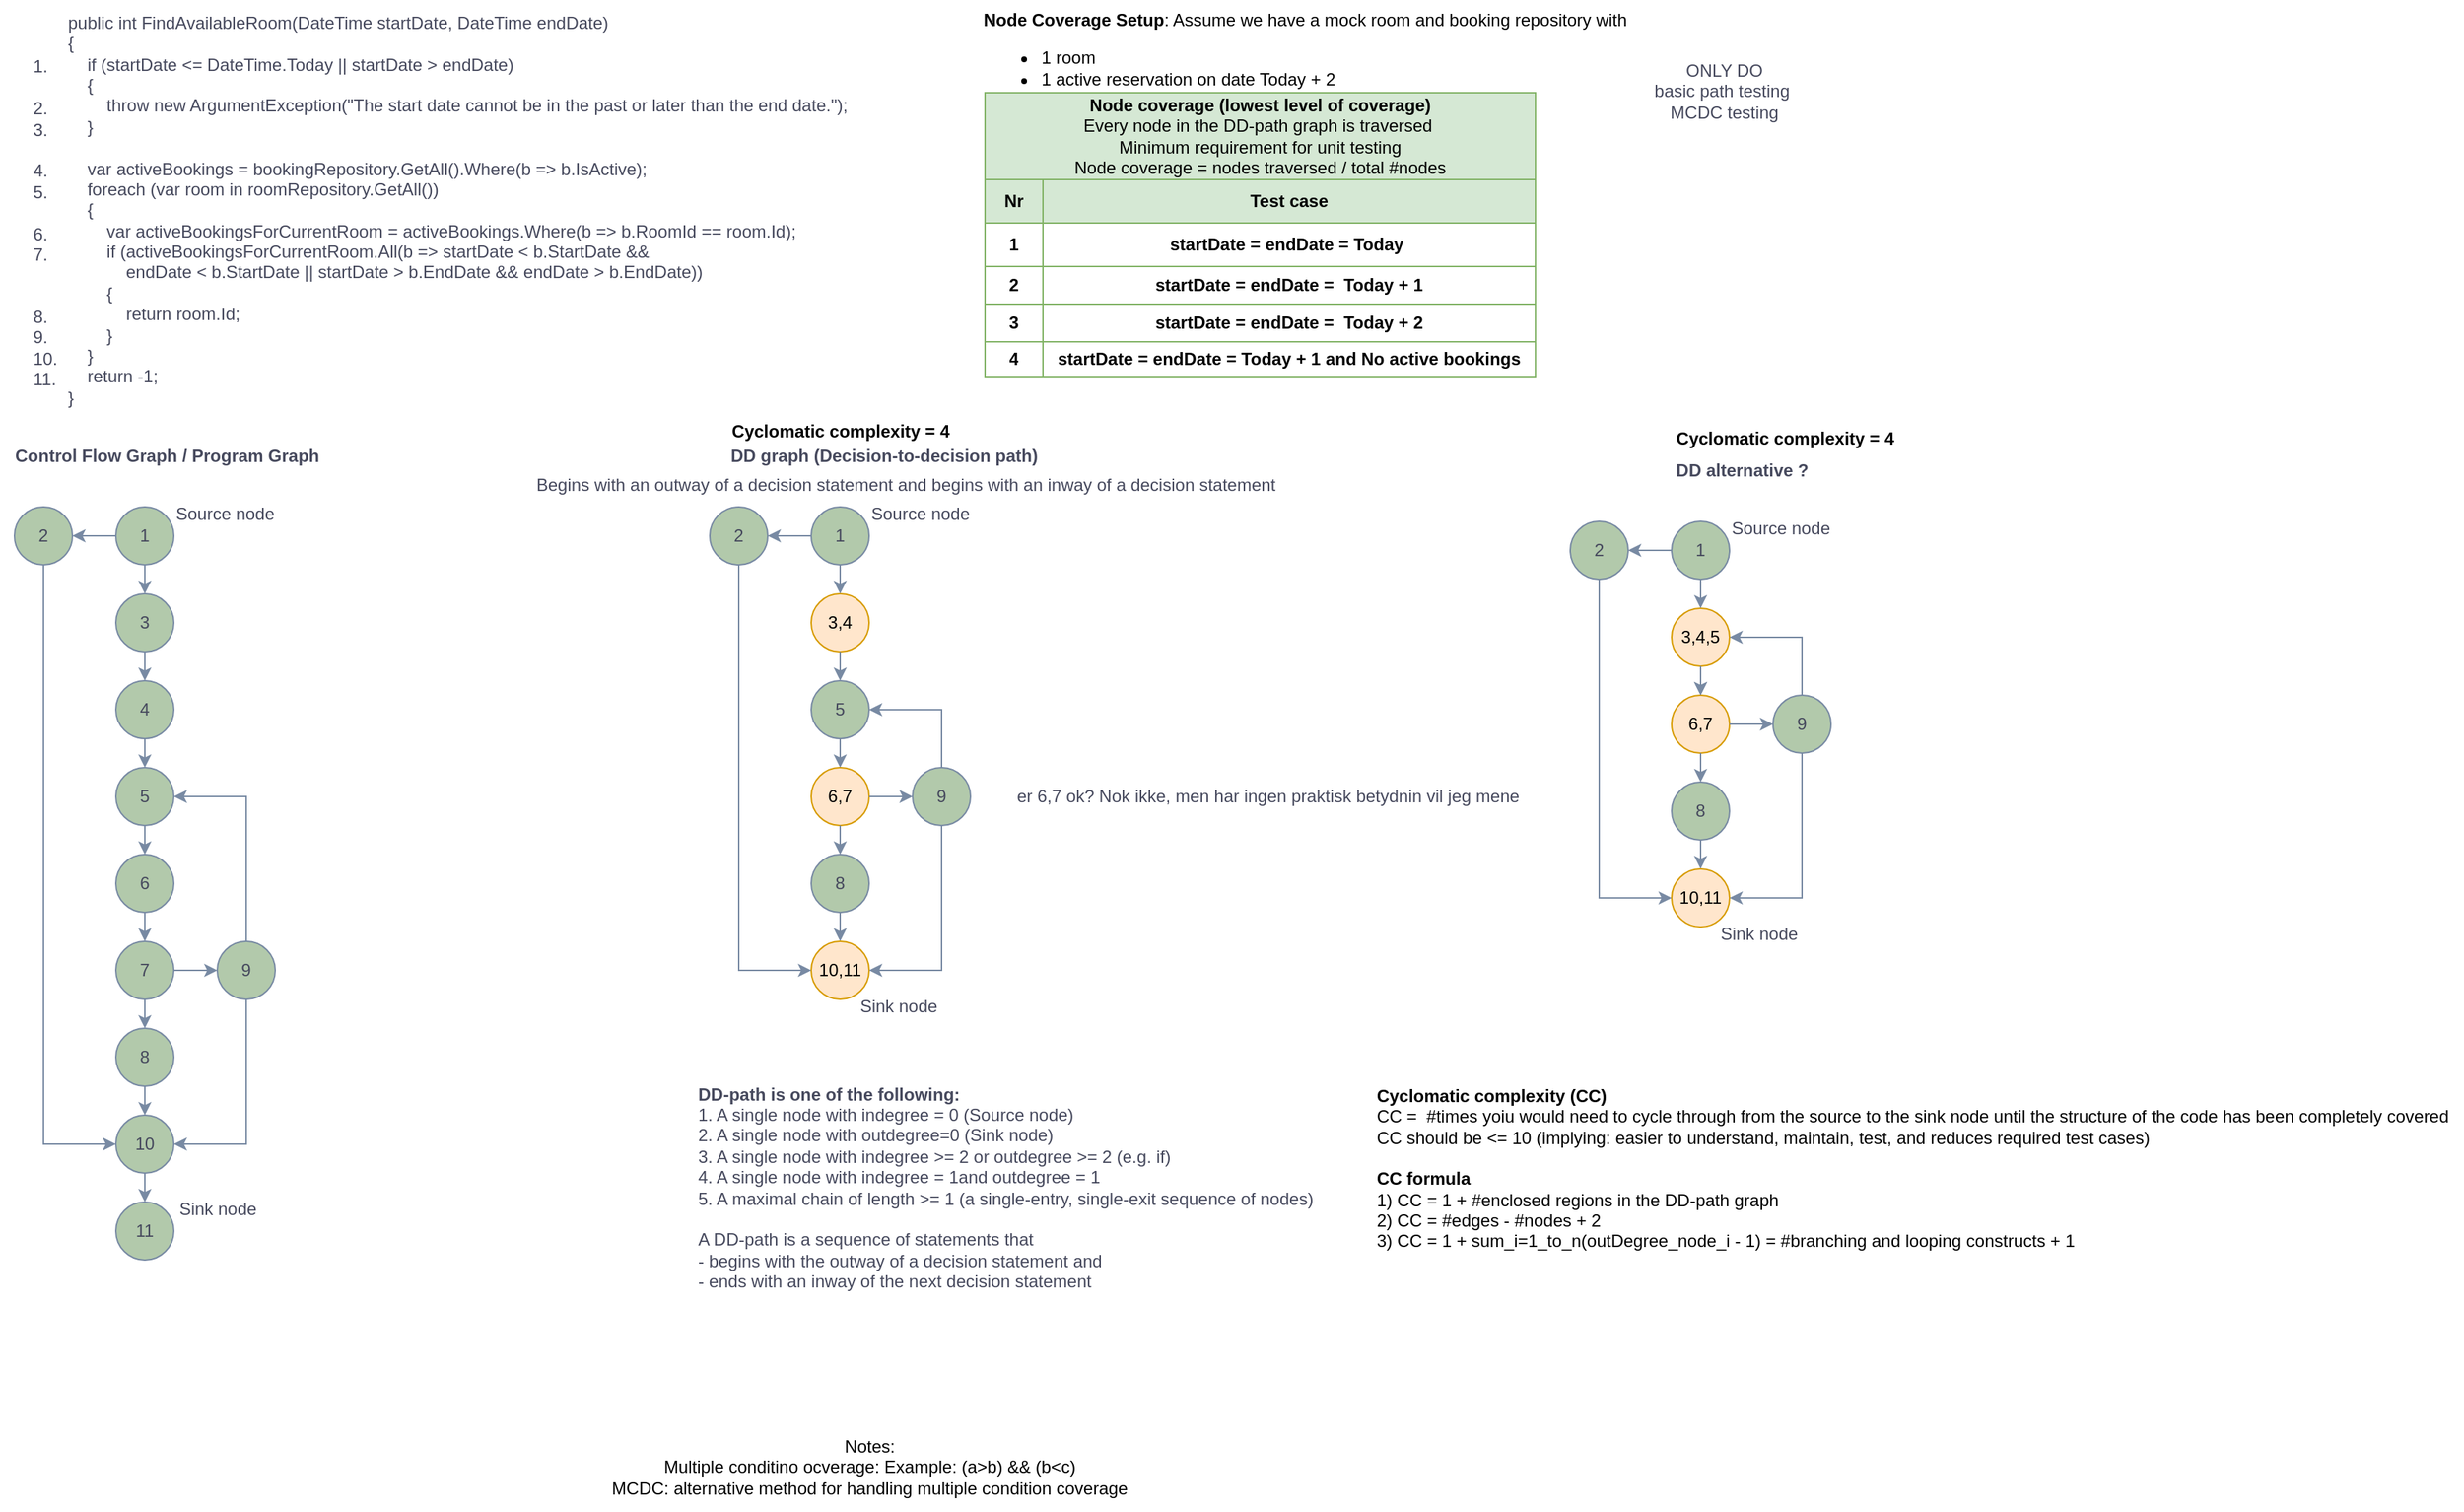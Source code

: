 <mxfile version="24.2.5" type="github" pages="3">
  <diagram name="FindAvailableRoom" id="GECmr9wY6oCdK8dZKXtr">
    <mxGraphModel dx="1434" dy="738" grid="1" gridSize="10" guides="1" tooltips="1" connect="1" arrows="1" fold="1" page="1" pageScale="1" pageWidth="827" pageHeight="1169" math="0" shadow="0">
      <root>
        <mxCell id="0" />
        <mxCell id="1" parent="0" />
        <mxCell id="ibUaoA9ocualU6aEqmoa-1" value="&lt;div&gt;public int FindAvailableRoom(DateTime startDate, DateTime endDate)&lt;/div&gt;&lt;div&gt;{&lt;/div&gt;&lt;div&gt;&amp;nbsp; &amp;nbsp; if (startDate &amp;lt;= DateTime.Today || startDate &amp;gt; endDate)&lt;/div&gt;&lt;div&gt;&amp;nbsp; &amp;nbsp; {&lt;/div&gt;&lt;div&gt;&amp;nbsp; &amp;nbsp; &amp;nbsp; &amp;nbsp; throw new ArgumentException(&quot;The start date cannot be in the past or later than the end date.&quot;);&lt;/div&gt;&lt;div&gt;&amp;nbsp; &amp;nbsp; }&lt;/div&gt;&lt;div&gt;&amp;nbsp; &amp;nbsp; &amp;nbsp; &amp;nbsp;&amp;nbsp;&lt;/div&gt;&lt;div&gt;&amp;nbsp; &amp;nbsp; var activeBookings = bookingRepository.GetAll().Where(b =&amp;gt; b.IsActive);&lt;/div&gt;&lt;div&gt;&amp;nbsp; &amp;nbsp; foreach (var room in roomRepository.GetAll())&amp;nbsp;&lt;/div&gt;&lt;div&gt;&amp;nbsp; &amp;nbsp; {&lt;/div&gt;&lt;div&gt;&amp;nbsp; &amp;nbsp; &amp;nbsp; &amp;nbsp; var activeBookingsForCurrentRoom = activeBookings.Where(b =&amp;gt; b.RoomId == room.Id);&lt;/div&gt;&lt;div&gt;&amp;nbsp; &amp;nbsp; &amp;nbsp; &amp;nbsp; if (activeBookingsForCurrentRoom.All(b =&amp;gt; startDate &amp;lt; b.StartDate &amp;amp;&amp;amp;&lt;/div&gt;&lt;div&gt;&amp;nbsp; &amp;nbsp; &amp;nbsp; &amp;nbsp; &amp;nbsp; &amp;nbsp; endDate &amp;lt; b.StartDate || startDate &amp;gt; b.EndDate &amp;amp;&amp;amp; endDate &amp;gt; b.EndDate))&lt;/div&gt;&lt;div&gt;&amp;nbsp; &amp;nbsp; &amp;nbsp; &amp;nbsp; {&lt;/div&gt;&lt;div&gt;&amp;nbsp; &amp;nbsp; &amp;nbsp; &amp;nbsp; &amp;nbsp; &amp;nbsp; return room.Id;&lt;/div&gt;&lt;div&gt;&amp;nbsp; &amp;nbsp; &amp;nbsp; &amp;nbsp; }&lt;/div&gt;&lt;div&gt;&amp;nbsp; &amp;nbsp; }&lt;/div&gt;&lt;div&gt;&amp;nbsp; &amp;nbsp; return -1;&lt;/div&gt;&lt;div&gt;}&lt;/div&gt;" style="text;html=1;align=left;verticalAlign=middle;resizable=0;points=[];autosize=1;strokeColor=none;fillColor=none;labelBackgroundColor=none;fontColor=#46495D;" parent="1" vertex="1">
          <mxGeometry x="45" y="10" width="560" height="290" as="geometry" />
        </mxCell>
        <mxCell id="ibUaoA9ocualU6aEqmoa-2" value="&lt;div&gt;&lt;span style=&quot;background-color: initial;&quot;&gt;1.&lt;/span&gt;&lt;br&gt;&lt;/div&gt;&lt;div&gt;&lt;br&gt;&lt;/div&gt;&lt;div&gt;2.&lt;/div&gt;&lt;div&gt;3.&lt;/div&gt;&lt;div&gt;&lt;br&gt;&lt;/div&gt;&lt;div&gt;4.&lt;/div&gt;&lt;div&gt;5.&lt;/div&gt;&lt;div&gt;&lt;br&gt;&lt;/div&gt;&lt;div&gt;6.&lt;/div&gt;&lt;div style=&quot;&quot;&gt;7.&lt;/div&gt;&lt;div style=&quot;&quot;&gt;&lt;br&gt;&lt;/div&gt;&lt;div style=&quot;&quot;&gt;&lt;br&gt;&lt;/div&gt;&lt;div style=&quot;&quot;&gt;8.&lt;/div&gt;&lt;div style=&quot;&quot;&gt;9.&lt;/div&gt;&lt;div style=&quot;&quot;&gt;10.&lt;/div&gt;&lt;div style=&quot;&quot;&gt;11.&lt;/div&gt;" style="text;html=1;align=left;verticalAlign=middle;resizable=0;points=[];autosize=1;strokeColor=none;fillColor=none;labelBackgroundColor=none;fontColor=#46495D;" parent="1" vertex="1">
          <mxGeometry x="21" y="44" width="40" height="240" as="geometry" />
        </mxCell>
        <mxCell id="ibUaoA9ocualU6aEqmoa-3" value="&lt;b&gt;Control Flow Graph / Program Graph&lt;/b&gt;" style="text;html=1;align=center;verticalAlign=middle;resizable=0;points=[];autosize=1;strokeColor=none;fillColor=none;labelBackgroundColor=none;fontColor=#46495D;" parent="1" vertex="1">
          <mxGeometry y="310" width="230" height="30" as="geometry" />
        </mxCell>
        <mxCell id="ibUaoA9ocualU6aEqmoa-4" value="&lt;b&gt;DD graph (Decision-to-decision path)&lt;/b&gt;" style="text;html=1;align=center;verticalAlign=middle;resizable=0;points=[];autosize=1;strokeColor=none;fillColor=none;labelBackgroundColor=none;fontColor=#46495D;" parent="1" vertex="1">
          <mxGeometry x="490" y="310" width="240" height="30" as="geometry" />
        </mxCell>
        <mxCell id="ibUaoA9ocualU6aEqmoa-5" value="1" style="ellipse;whiteSpace=wrap;html=1;aspect=fixed;labelBackgroundColor=none;fillColor=#B2C9AB;strokeColor=#788AA3;fontColor=#46495D;" parent="1" vertex="1">
          <mxGeometry x="80" y="360" width="40" height="40" as="geometry" />
        </mxCell>
        <mxCell id="ibUaoA9ocualU6aEqmoa-6" value="Source node" style="text;html=1;align=center;verticalAlign=middle;resizable=0;points=[];autosize=1;strokeColor=none;fillColor=none;labelBackgroundColor=none;fontColor=#46495D;" parent="1" vertex="1">
          <mxGeometry x="110" y="350" width="90" height="30" as="geometry" />
        </mxCell>
        <mxCell id="ibUaoA9ocualU6aEqmoa-7" value="2" style="ellipse;whiteSpace=wrap;html=1;aspect=fixed;labelBackgroundColor=none;fillColor=#B2C9AB;strokeColor=#788AA3;fontColor=#46495D;" parent="1" vertex="1">
          <mxGeometry x="10" y="360" width="40" height="40" as="geometry" />
        </mxCell>
        <mxCell id="ibUaoA9ocualU6aEqmoa-8" value="3" style="ellipse;whiteSpace=wrap;html=1;aspect=fixed;labelBackgroundColor=none;fillColor=#B2C9AB;strokeColor=#788AA3;fontColor=#46495D;" parent="1" vertex="1">
          <mxGeometry x="80" y="420" width="40" height="40" as="geometry" />
        </mxCell>
        <mxCell id="ibUaoA9ocualU6aEqmoa-9" value="4" style="ellipse;whiteSpace=wrap;html=1;aspect=fixed;labelBackgroundColor=none;fillColor=#B2C9AB;strokeColor=#788AA3;fontColor=#46495D;" parent="1" vertex="1">
          <mxGeometry x="80" y="480" width="40" height="40" as="geometry" />
        </mxCell>
        <mxCell id="ibUaoA9ocualU6aEqmoa-10" value="5" style="ellipse;whiteSpace=wrap;html=1;aspect=fixed;labelBackgroundColor=none;fillColor=#B2C9AB;strokeColor=#788AA3;fontColor=#46495D;" parent="1" vertex="1">
          <mxGeometry x="80" y="540" width="40" height="40" as="geometry" />
        </mxCell>
        <mxCell id="ibUaoA9ocualU6aEqmoa-11" value="6" style="ellipse;whiteSpace=wrap;html=1;aspect=fixed;labelBackgroundColor=none;fillColor=#B2C9AB;strokeColor=#788AA3;fontColor=#46495D;" parent="1" vertex="1">
          <mxGeometry x="80" y="600" width="40" height="40" as="geometry" />
        </mxCell>
        <mxCell id="ibUaoA9ocualU6aEqmoa-12" value="7" style="ellipse;whiteSpace=wrap;html=1;aspect=fixed;labelBackgroundColor=none;fillColor=#B2C9AB;strokeColor=#788AA3;fontColor=#46495D;" parent="1" vertex="1">
          <mxGeometry x="80" y="660" width="40" height="40" as="geometry" />
        </mxCell>
        <mxCell id="ibUaoA9ocualU6aEqmoa-13" value="8" style="ellipse;whiteSpace=wrap;html=1;aspect=fixed;labelBackgroundColor=none;fillColor=#B2C9AB;strokeColor=#788AA3;fontColor=#46495D;" parent="1" vertex="1">
          <mxGeometry x="80" y="720" width="40" height="40" as="geometry" />
        </mxCell>
        <mxCell id="ibUaoA9ocualU6aEqmoa-14" value="10" style="ellipse;whiteSpace=wrap;html=1;aspect=fixed;labelBackgroundColor=none;fillColor=#B2C9AB;strokeColor=#788AA3;fontColor=#46495D;" parent="1" vertex="1">
          <mxGeometry x="80" y="780" width="40" height="40" as="geometry" />
        </mxCell>
        <mxCell id="ibUaoA9ocualU6aEqmoa-15" value="11" style="ellipse;whiteSpace=wrap;html=1;aspect=fixed;labelBackgroundColor=none;fillColor=#B2C9AB;strokeColor=#788AA3;fontColor=#46495D;" parent="1" vertex="1">
          <mxGeometry x="80" y="840" width="40" height="40" as="geometry" />
        </mxCell>
        <mxCell id="ibUaoA9ocualU6aEqmoa-16" value="9" style="ellipse;whiteSpace=wrap;html=1;aspect=fixed;labelBackgroundColor=none;fillColor=#B2C9AB;strokeColor=#788AA3;fontColor=#46495D;" parent="1" vertex="1">
          <mxGeometry x="150" y="660" width="40" height="40" as="geometry" />
        </mxCell>
        <mxCell id="ibUaoA9ocualU6aEqmoa-17" value="" style="edgeStyle=none;orthogonalLoop=1;jettySize=auto;html=1;rounded=0;entryX=1;entryY=0.5;entryDx=0;entryDy=0;exitX=0;exitY=0.5;exitDx=0;exitDy=0;labelBackgroundColor=none;strokeColor=#788AA3;fontColor=default;" parent="1" source="ibUaoA9ocualU6aEqmoa-5" target="ibUaoA9ocualU6aEqmoa-7" edge="1">
          <mxGeometry width="100" relative="1" as="geometry">
            <mxPoint x="180" y="450" as="sourcePoint" />
            <mxPoint x="280" y="450" as="targetPoint" />
            <Array as="points" />
          </mxGeometry>
        </mxCell>
        <mxCell id="ibUaoA9ocualU6aEqmoa-18" value="" style="edgeStyle=none;orthogonalLoop=1;jettySize=auto;html=1;rounded=0;entryX=0.5;entryY=0;entryDx=0;entryDy=0;exitX=0.5;exitY=1;exitDx=0;exitDy=0;labelBackgroundColor=none;strokeColor=#788AA3;fontColor=default;" parent="1" source="ibUaoA9ocualU6aEqmoa-5" target="ibUaoA9ocualU6aEqmoa-8" edge="1">
          <mxGeometry width="100" relative="1" as="geometry">
            <mxPoint x="120" y="420" as="sourcePoint" />
            <mxPoint x="220" y="420" as="targetPoint" />
            <Array as="points" />
          </mxGeometry>
        </mxCell>
        <mxCell id="ibUaoA9ocualU6aEqmoa-20" value="" style="edgeStyle=none;orthogonalLoop=1;jettySize=auto;html=1;rounded=0;entryX=0.5;entryY=0;entryDx=0;entryDy=0;exitX=0.5;exitY=1;exitDx=0;exitDy=0;labelBackgroundColor=none;strokeColor=#788AA3;fontColor=default;" parent="1" source="ibUaoA9ocualU6aEqmoa-8" target="ibUaoA9ocualU6aEqmoa-9" edge="1">
          <mxGeometry width="100" relative="1" as="geometry">
            <mxPoint x="110" y="470" as="sourcePoint" />
            <mxPoint x="210" y="470" as="targetPoint" />
            <Array as="points" />
          </mxGeometry>
        </mxCell>
        <mxCell id="ibUaoA9ocualU6aEqmoa-21" value="" style="edgeStyle=none;orthogonalLoop=1;jettySize=auto;html=1;rounded=0;exitX=0.5;exitY=1;exitDx=0;exitDy=0;entryX=0.5;entryY=0;entryDx=0;entryDy=0;labelBackgroundColor=none;strokeColor=#788AA3;fontColor=default;" parent="1" source="ibUaoA9ocualU6aEqmoa-9" target="ibUaoA9ocualU6aEqmoa-10" edge="1">
          <mxGeometry width="100" relative="1" as="geometry">
            <mxPoint x="110" y="510" as="sourcePoint" />
            <mxPoint x="210" y="510" as="targetPoint" />
            <Array as="points" />
          </mxGeometry>
        </mxCell>
        <mxCell id="ibUaoA9ocualU6aEqmoa-22" value="" style="edgeStyle=none;orthogonalLoop=1;jettySize=auto;html=1;rounded=0;exitX=0.5;exitY=1;exitDx=0;exitDy=0;entryX=0.5;entryY=0;entryDx=0;entryDy=0;labelBackgroundColor=none;strokeColor=#788AA3;fontColor=default;" parent="1" source="ibUaoA9ocualU6aEqmoa-10" target="ibUaoA9ocualU6aEqmoa-11" edge="1">
          <mxGeometry width="100" relative="1" as="geometry">
            <mxPoint x="200" y="580" as="sourcePoint" />
            <mxPoint x="300" y="580" as="targetPoint" />
            <Array as="points" />
          </mxGeometry>
        </mxCell>
        <mxCell id="ibUaoA9ocualU6aEqmoa-23" value="" style="edgeStyle=none;orthogonalLoop=1;jettySize=auto;html=1;rounded=0;exitX=0.5;exitY=1;exitDx=0;exitDy=0;entryX=0.5;entryY=0;entryDx=0;entryDy=0;labelBackgroundColor=none;strokeColor=#788AA3;fontColor=default;" parent="1" source="ibUaoA9ocualU6aEqmoa-11" target="ibUaoA9ocualU6aEqmoa-12" edge="1">
          <mxGeometry width="100" relative="1" as="geometry">
            <mxPoint x="230" y="620" as="sourcePoint" />
            <mxPoint x="330" y="620" as="targetPoint" />
            <Array as="points" />
          </mxGeometry>
        </mxCell>
        <mxCell id="ibUaoA9ocualU6aEqmoa-25" value="" style="edgeStyle=none;orthogonalLoop=1;jettySize=auto;html=1;rounded=0;exitX=0.5;exitY=1;exitDx=0;exitDy=0;entryX=0.5;entryY=0;entryDx=0;entryDy=0;labelBackgroundColor=none;strokeColor=#788AA3;fontColor=default;" parent="1" source="ibUaoA9ocualU6aEqmoa-12" target="ibUaoA9ocualU6aEqmoa-13" edge="1">
          <mxGeometry width="100" relative="1" as="geometry">
            <mxPoint x="270" y="700" as="sourcePoint" />
            <mxPoint x="370" y="700" as="targetPoint" />
            <Array as="points" />
          </mxGeometry>
        </mxCell>
        <mxCell id="ibUaoA9ocualU6aEqmoa-26" value="" style="edgeStyle=none;orthogonalLoop=1;jettySize=auto;html=1;rounded=0;exitX=0.5;exitY=1;exitDx=0;exitDy=0;entryX=0.5;entryY=0;entryDx=0;entryDy=0;labelBackgroundColor=none;strokeColor=#788AA3;fontColor=default;" parent="1" source="ibUaoA9ocualU6aEqmoa-13" target="ibUaoA9ocualU6aEqmoa-14" edge="1">
          <mxGeometry width="100" relative="1" as="geometry">
            <mxPoint x="240" y="760" as="sourcePoint" />
            <mxPoint x="340" y="760" as="targetPoint" />
            <Array as="points" />
          </mxGeometry>
        </mxCell>
        <mxCell id="ibUaoA9ocualU6aEqmoa-27" value="" style="edgeStyle=none;orthogonalLoop=1;jettySize=auto;html=1;rounded=0;exitX=0.5;exitY=1;exitDx=0;exitDy=0;entryX=0.5;entryY=0;entryDx=0;entryDy=0;labelBackgroundColor=none;strokeColor=#788AA3;fontColor=default;" parent="1" source="ibUaoA9ocualU6aEqmoa-14" target="ibUaoA9ocualU6aEqmoa-15" edge="1">
          <mxGeometry width="100" relative="1" as="geometry">
            <mxPoint x="180" y="820" as="sourcePoint" />
            <mxPoint x="280" y="820" as="targetPoint" />
            <Array as="points" />
          </mxGeometry>
        </mxCell>
        <mxCell id="ibUaoA9ocualU6aEqmoa-28" value="" style="edgeStyle=none;orthogonalLoop=1;jettySize=auto;html=1;rounded=0;exitX=0.5;exitY=1;exitDx=0;exitDy=0;entryX=0;entryY=0.5;entryDx=0;entryDy=0;labelBackgroundColor=none;strokeColor=#788AA3;fontColor=default;" parent="1" source="ibUaoA9ocualU6aEqmoa-7" target="ibUaoA9ocualU6aEqmoa-14" edge="1">
          <mxGeometry width="100" relative="1" as="geometry">
            <mxPoint x="240" y="760" as="sourcePoint" />
            <mxPoint x="340" y="760" as="targetPoint" />
            <Array as="points">
              <mxPoint x="30" y="800" />
            </Array>
          </mxGeometry>
        </mxCell>
        <mxCell id="ibUaoA9ocualU6aEqmoa-29" value="" style="edgeStyle=none;orthogonalLoop=1;jettySize=auto;html=1;rounded=0;exitX=1;exitY=0.5;exitDx=0;exitDy=0;entryX=0;entryY=0.5;entryDx=0;entryDy=0;labelBackgroundColor=none;strokeColor=#788AA3;fontColor=default;" parent="1" source="ibUaoA9ocualU6aEqmoa-12" target="ibUaoA9ocualU6aEqmoa-16" edge="1">
          <mxGeometry width="100" relative="1" as="geometry">
            <mxPoint x="270" y="650" as="sourcePoint" />
            <mxPoint x="370" y="650" as="targetPoint" />
            <Array as="points" />
          </mxGeometry>
        </mxCell>
        <mxCell id="ibUaoA9ocualU6aEqmoa-30" value="" style="edgeStyle=none;orthogonalLoop=1;jettySize=auto;html=1;rounded=0;exitX=0.5;exitY=0;exitDx=0;exitDy=0;entryX=1;entryY=0.5;entryDx=0;entryDy=0;labelBackgroundColor=none;strokeColor=#788AA3;fontColor=default;" parent="1" source="ibUaoA9ocualU6aEqmoa-16" target="ibUaoA9ocualU6aEqmoa-10" edge="1">
          <mxGeometry width="100" relative="1" as="geometry">
            <mxPoint x="200" y="630" as="sourcePoint" />
            <mxPoint x="300" y="630" as="targetPoint" />
            <Array as="points">
              <mxPoint x="170" y="560" />
            </Array>
          </mxGeometry>
        </mxCell>
        <mxCell id="ibUaoA9ocualU6aEqmoa-31" value="" style="edgeStyle=none;orthogonalLoop=1;jettySize=auto;html=1;rounded=0;exitX=0.5;exitY=1;exitDx=0;exitDy=0;entryX=1;entryY=0.5;entryDx=0;entryDy=0;labelBackgroundColor=none;strokeColor=#788AA3;fontColor=default;" parent="1" source="ibUaoA9ocualU6aEqmoa-16" target="ibUaoA9ocualU6aEqmoa-14" edge="1">
          <mxGeometry width="100" relative="1" as="geometry">
            <mxPoint x="260" y="680" as="sourcePoint" />
            <mxPoint x="360" y="680" as="targetPoint" />
            <Array as="points">
              <mxPoint x="170" y="800" />
            </Array>
          </mxGeometry>
        </mxCell>
        <mxCell id="ibUaoA9ocualU6aEqmoa-32" value="Sink node" style="text;html=1;align=center;verticalAlign=middle;resizable=0;points=[];autosize=1;strokeColor=none;fillColor=none;labelBackgroundColor=none;fontColor=#46495D;" parent="1" vertex="1">
          <mxGeometry x="110" y="830" width="80" height="30" as="geometry" />
        </mxCell>
        <mxCell id="ibUaoA9ocualU6aEqmoa-33" value="Begins with an outway of a decision statement and begins with an inway of a decision statement" style="text;html=1;align=center;verticalAlign=middle;resizable=0;points=[];autosize=1;strokeColor=none;fillColor=none;labelBackgroundColor=none;fontColor=#46495D;" parent="1" vertex="1">
          <mxGeometry x="360" y="330" width="530" height="30" as="geometry" />
        </mxCell>
        <mxCell id="ibUaoA9ocualU6aEqmoa-35" value="1" style="ellipse;whiteSpace=wrap;html=1;aspect=fixed;labelBackgroundColor=none;fillColor=#B2C9AB;strokeColor=#788AA3;fontColor=#46495D;" parent="1" vertex="1">
          <mxGeometry x="560" y="360" width="40" height="40" as="geometry" />
        </mxCell>
        <mxCell id="ibUaoA9ocualU6aEqmoa-36" value="Source node" style="text;html=1;align=center;verticalAlign=middle;resizable=0;points=[];autosize=1;strokeColor=none;fillColor=none;labelBackgroundColor=none;fontColor=#46495D;" parent="1" vertex="1">
          <mxGeometry x="590" y="350" width="90" height="30" as="geometry" />
        </mxCell>
        <mxCell id="ibUaoA9ocualU6aEqmoa-37" value="2" style="ellipse;whiteSpace=wrap;html=1;aspect=fixed;labelBackgroundColor=none;fillColor=#B2C9AB;strokeColor=#788AA3;fontColor=#46495D;" parent="1" vertex="1">
          <mxGeometry x="490" y="360" width="40" height="40" as="geometry" />
        </mxCell>
        <mxCell id="ibUaoA9ocualU6aEqmoa-38" value="3,4" style="ellipse;whiteSpace=wrap;html=1;aspect=fixed;labelBackgroundColor=none;fillColor=#ffe6cc;strokeColor=#d79b00;" parent="1" vertex="1">
          <mxGeometry x="560" y="420" width="40" height="40" as="geometry" />
        </mxCell>
        <mxCell id="ibUaoA9ocualU6aEqmoa-39" value="" style="edgeStyle=none;orthogonalLoop=1;jettySize=auto;html=1;rounded=0;entryX=1;entryY=0.5;entryDx=0;entryDy=0;exitX=0;exitY=0.5;exitDx=0;exitDy=0;labelBackgroundColor=none;strokeColor=#788AA3;fontColor=default;" parent="1" source="ibUaoA9ocualU6aEqmoa-35" target="ibUaoA9ocualU6aEqmoa-37" edge="1">
          <mxGeometry width="100" relative="1" as="geometry">
            <mxPoint x="660" y="450" as="sourcePoint" />
            <mxPoint x="760" y="450" as="targetPoint" />
            <Array as="points" />
          </mxGeometry>
        </mxCell>
        <mxCell id="ibUaoA9ocualU6aEqmoa-40" value="" style="edgeStyle=none;orthogonalLoop=1;jettySize=auto;html=1;rounded=0;entryX=0.5;entryY=0;entryDx=0;entryDy=0;exitX=0.5;exitY=1;exitDx=0;exitDy=0;labelBackgroundColor=none;strokeColor=#788AA3;fontColor=default;" parent="1" source="ibUaoA9ocualU6aEqmoa-35" target="ibUaoA9ocualU6aEqmoa-38" edge="1">
          <mxGeometry width="100" relative="1" as="geometry">
            <mxPoint x="600" y="420" as="sourcePoint" />
            <mxPoint x="700" y="420" as="targetPoint" />
            <Array as="points" />
          </mxGeometry>
        </mxCell>
        <mxCell id="ibUaoA9ocualU6aEqmoa-41" value="5" style="ellipse;whiteSpace=wrap;html=1;aspect=fixed;labelBackgroundColor=none;fillColor=#B2C9AB;strokeColor=#788AA3;fontColor=#46495D;" parent="1" vertex="1">
          <mxGeometry x="560" y="480" width="40" height="40" as="geometry" />
        </mxCell>
        <mxCell id="ibUaoA9ocualU6aEqmoa-43" value="6,7" style="ellipse;whiteSpace=wrap;html=1;aspect=fixed;labelBackgroundColor=none;fillColor=#ffe6cc;strokeColor=#d79b00;" parent="1" vertex="1">
          <mxGeometry x="560" y="540" width="40" height="40" as="geometry" />
        </mxCell>
        <mxCell id="ibUaoA9ocualU6aEqmoa-44" value="8" style="ellipse;whiteSpace=wrap;html=1;aspect=fixed;labelBackgroundColor=none;fillColor=#B2C9AB;strokeColor=#788AA3;fontColor=#46495D;" parent="1" vertex="1">
          <mxGeometry x="560" y="600" width="40" height="40" as="geometry" />
        </mxCell>
        <mxCell id="ibUaoA9ocualU6aEqmoa-45" value="9" style="ellipse;whiteSpace=wrap;html=1;aspect=fixed;labelBackgroundColor=none;fillColor=#B2C9AB;strokeColor=#788AA3;fontColor=#46495D;" parent="1" vertex="1">
          <mxGeometry x="630" y="540" width="40" height="40" as="geometry" />
        </mxCell>
        <mxCell id="ibUaoA9ocualU6aEqmoa-47" value="" style="edgeStyle=none;orthogonalLoop=1;jettySize=auto;html=1;rounded=0;exitX=0.5;exitY=1;exitDx=0;exitDy=0;entryX=0.5;entryY=0;entryDx=0;entryDy=0;labelBackgroundColor=none;strokeColor=#788AA3;fontColor=default;" parent="1" target="ibUaoA9ocualU6aEqmoa-43" edge="1">
          <mxGeometry width="100" relative="1" as="geometry">
            <mxPoint x="580" y="520" as="sourcePoint" />
            <mxPoint x="810" y="500" as="targetPoint" />
            <Array as="points" />
          </mxGeometry>
        </mxCell>
        <mxCell id="ibUaoA9ocualU6aEqmoa-48" value="" style="edgeStyle=none;orthogonalLoop=1;jettySize=auto;html=1;rounded=0;exitX=0.5;exitY=1;exitDx=0;exitDy=0;entryX=0.5;entryY=0;entryDx=0;entryDy=0;labelBackgroundColor=none;strokeColor=#788AA3;fontColor=default;" parent="1" source="ibUaoA9ocualU6aEqmoa-43" target="ibUaoA9ocualU6aEqmoa-44" edge="1">
          <mxGeometry width="100" relative="1" as="geometry">
            <mxPoint x="750" y="580" as="sourcePoint" />
            <mxPoint x="850" y="580" as="targetPoint" />
            <Array as="points" />
          </mxGeometry>
        </mxCell>
        <mxCell id="ibUaoA9ocualU6aEqmoa-49" value="" style="edgeStyle=none;orthogonalLoop=1;jettySize=auto;html=1;rounded=0;exitX=0.5;exitY=1;exitDx=0;exitDy=0;entryX=0.5;entryY=0;entryDx=0;entryDy=0;labelBackgroundColor=none;strokeColor=#788AA3;fontColor=default;" parent="1" source="ibUaoA9ocualU6aEqmoa-44" edge="1">
          <mxGeometry width="100" relative="1" as="geometry">
            <mxPoint x="720" y="640" as="sourcePoint" />
            <mxPoint x="580" y="660" as="targetPoint" />
            <Array as="points" />
          </mxGeometry>
        </mxCell>
        <mxCell id="ibUaoA9ocualU6aEqmoa-50" value="" style="edgeStyle=none;orthogonalLoop=1;jettySize=auto;html=1;rounded=0;exitX=1;exitY=0.5;exitDx=0;exitDy=0;entryX=0;entryY=0.5;entryDx=0;entryDy=0;labelBackgroundColor=none;strokeColor=#788AA3;fontColor=default;" parent="1" source="ibUaoA9ocualU6aEqmoa-43" target="ibUaoA9ocualU6aEqmoa-45" edge="1">
          <mxGeometry width="100" relative="1" as="geometry">
            <mxPoint x="750" y="530" as="sourcePoint" />
            <mxPoint x="850" y="530" as="targetPoint" />
            <Array as="points" />
          </mxGeometry>
        </mxCell>
        <mxCell id="ibUaoA9ocualU6aEqmoa-51" value="" style="edgeStyle=none;orthogonalLoop=1;jettySize=auto;html=1;rounded=0;exitX=0.5;exitY=0;exitDx=0;exitDy=0;entryX=1;entryY=0.5;entryDx=0;entryDy=0;labelBackgroundColor=none;strokeColor=#788AA3;fontColor=default;" parent="1" source="ibUaoA9ocualU6aEqmoa-45" target="ibUaoA9ocualU6aEqmoa-41" edge="1">
          <mxGeometry width="100" relative="1" as="geometry">
            <mxPoint x="680" y="570" as="sourcePoint" />
            <mxPoint x="780" y="570" as="targetPoint" />
            <Array as="points">
              <mxPoint x="650" y="500" />
            </Array>
          </mxGeometry>
        </mxCell>
        <mxCell id="ibUaoA9ocualU6aEqmoa-52" value="" style="edgeStyle=none;orthogonalLoop=1;jettySize=auto;html=1;rounded=0;exitX=0.5;exitY=1;exitDx=0;exitDy=0;entryX=0.5;entryY=0;entryDx=0;entryDy=0;labelBackgroundColor=none;strokeColor=#788AA3;fontColor=default;" parent="1" source="ibUaoA9ocualU6aEqmoa-38" target="ibUaoA9ocualU6aEqmoa-41" edge="1">
          <mxGeometry width="100" relative="1" as="geometry">
            <mxPoint x="640" y="460" as="sourcePoint" />
            <mxPoint x="740" y="460" as="targetPoint" />
            <Array as="points" />
          </mxGeometry>
        </mxCell>
        <mxCell id="ibUaoA9ocualU6aEqmoa-53" value="er 6,7 ok? Nok ikke, men har ingen praktisk betydnin vil jeg mene" style="text;html=1;align=center;verticalAlign=middle;resizable=0;points=[];autosize=1;strokeColor=none;fillColor=none;labelBackgroundColor=none;fontColor=#46495D;" parent="1" vertex="1">
          <mxGeometry x="690" y="545" width="370" height="30" as="geometry" />
        </mxCell>
        <mxCell id="ibUaoA9ocualU6aEqmoa-57" value="10,11" style="ellipse;whiteSpace=wrap;html=1;aspect=fixed;labelBackgroundColor=none;fillColor=#ffe6cc;strokeColor=#d79b00;" parent="1" vertex="1">
          <mxGeometry x="560" y="660" width="40" height="40" as="geometry" />
        </mxCell>
        <mxCell id="ibUaoA9ocualU6aEqmoa-60" value="Sink node" style="text;html=1;align=center;verticalAlign=middle;resizable=0;points=[];autosize=1;strokeColor=none;fillColor=none;labelBackgroundColor=none;fontColor=#46495D;" parent="1" vertex="1">
          <mxGeometry x="580" y="690" width="80" height="30" as="geometry" />
        </mxCell>
        <mxCell id="ibUaoA9ocualU6aEqmoa-61" value="" style="edgeStyle=none;orthogonalLoop=1;jettySize=auto;html=1;rounded=0;exitX=0.5;exitY=1;exitDx=0;exitDy=0;entryX=0;entryY=0.5;entryDx=0;entryDy=0;labelBackgroundColor=none;strokeColor=#788AA3;fontColor=default;" parent="1" source="ibUaoA9ocualU6aEqmoa-37" target="ibUaoA9ocualU6aEqmoa-57" edge="1">
          <mxGeometry width="100" relative="1" as="geometry">
            <mxPoint x="450" y="450" as="sourcePoint" />
            <mxPoint x="550" y="450" as="targetPoint" />
            <Array as="points">
              <mxPoint x="510" y="680" />
            </Array>
          </mxGeometry>
        </mxCell>
        <mxCell id="ibUaoA9ocualU6aEqmoa-62" value="" style="edgeStyle=none;orthogonalLoop=1;jettySize=auto;html=1;rounded=0;exitX=0.5;exitY=1;exitDx=0;exitDy=0;entryX=1;entryY=0.5;entryDx=0;entryDy=0;labelBackgroundColor=none;strokeColor=#788AA3;fontColor=default;" parent="1" source="ibUaoA9ocualU6aEqmoa-45" target="ibUaoA9ocualU6aEqmoa-57" edge="1">
          <mxGeometry width="100" relative="1" as="geometry">
            <mxPoint x="750" y="640" as="sourcePoint" />
            <mxPoint x="850" y="640" as="targetPoint" />
            <Array as="points">
              <mxPoint x="650" y="680" />
            </Array>
          </mxGeometry>
        </mxCell>
        <mxCell id="ruIU0ZXeeeHY5WvfAB_7-1" value="&lt;b&gt;DD-path is one of the following:&lt;/b&gt;&lt;div&gt;1. A single node with indegree = 0 (Source node)&lt;/div&gt;&lt;div&gt;2. A single node with outdegree=0 (Sink node)&lt;/div&gt;&lt;div&gt;3. A single node with indegree &amp;gt;= 2 or outdegree &amp;gt;= 2 (e.g. if)&lt;/div&gt;&lt;div&gt;4. A single node with indegree = 1and outdegree = 1&lt;/div&gt;&lt;div&gt;5. A maximal chain of length &amp;gt;= 1 (a single-entry, single-exit sequence of nodes)&lt;/div&gt;&lt;div&gt;&lt;br&gt;&lt;/div&gt;&lt;div&gt;A DD-path is a sequence of statements that&amp;nbsp;&lt;/div&gt;&lt;div&gt;- begins with the outway of a decision statement&amp;nbsp;&lt;span style=&quot;background-color: initial;&quot;&gt;and&lt;/span&gt;&lt;/div&gt;&lt;div&gt;&lt;span style=&quot;background-color: initial;&quot;&gt;- ends with an inway of the next decision statement&lt;/span&gt;&lt;/div&gt;" style="text;html=1;align=left;verticalAlign=middle;resizable=0;points=[];autosize=1;strokeColor=none;fillColor=none;fontColor=#46495D;" parent="1" vertex="1">
          <mxGeometry x="480" y="750" width="450" height="160" as="geometry" />
        </mxCell>
        <mxCell id="ruIU0ZXeeeHY5WvfAB_7-2" value="&lt;b&gt;DD alternative ?&amp;nbsp;&lt;/b&gt;" style="text;html=1;align=center;verticalAlign=middle;resizable=0;points=[];autosize=1;strokeColor=none;fillColor=none;labelBackgroundColor=none;fontColor=#46495D;" parent="1" vertex="1">
          <mxGeometry x="1144" y="320" width="120" height="30" as="geometry" />
        </mxCell>
        <mxCell id="ruIU0ZXeeeHY5WvfAB_7-4" value="1" style="ellipse;whiteSpace=wrap;html=1;aspect=fixed;labelBackgroundColor=none;fillColor=#B2C9AB;strokeColor=#788AA3;fontColor=#46495D;" parent="1" vertex="1">
          <mxGeometry x="1154" y="370" width="40" height="40" as="geometry" />
        </mxCell>
        <mxCell id="ruIU0ZXeeeHY5WvfAB_7-5" value="Source node" style="text;html=1;align=center;verticalAlign=middle;resizable=0;points=[];autosize=1;strokeColor=none;fillColor=none;labelBackgroundColor=none;fontColor=#46495D;" parent="1" vertex="1">
          <mxGeometry x="1184" y="360" width="90" height="30" as="geometry" />
        </mxCell>
        <mxCell id="ruIU0ZXeeeHY5WvfAB_7-6" value="2" style="ellipse;whiteSpace=wrap;html=1;aspect=fixed;labelBackgroundColor=none;fillColor=#B2C9AB;strokeColor=#788AA3;fontColor=#46495D;" parent="1" vertex="1">
          <mxGeometry x="1084" y="370" width="40" height="40" as="geometry" />
        </mxCell>
        <mxCell id="ruIU0ZXeeeHY5WvfAB_7-7" value="3,4,5" style="ellipse;whiteSpace=wrap;html=1;aspect=fixed;labelBackgroundColor=none;fillColor=#ffe6cc;strokeColor=#d79b00;" parent="1" vertex="1">
          <mxGeometry x="1154" y="430" width="40" height="40" as="geometry" />
        </mxCell>
        <mxCell id="ruIU0ZXeeeHY5WvfAB_7-8" value="" style="edgeStyle=none;orthogonalLoop=1;jettySize=auto;html=1;rounded=0;entryX=1;entryY=0.5;entryDx=0;entryDy=0;exitX=0;exitY=0.5;exitDx=0;exitDy=0;labelBackgroundColor=none;strokeColor=#788AA3;fontColor=default;" parent="1" source="ruIU0ZXeeeHY5WvfAB_7-4" target="ruIU0ZXeeeHY5WvfAB_7-6" edge="1">
          <mxGeometry width="100" relative="1" as="geometry">
            <mxPoint x="1254" y="460" as="sourcePoint" />
            <mxPoint x="1354" y="460" as="targetPoint" />
            <Array as="points" />
          </mxGeometry>
        </mxCell>
        <mxCell id="ruIU0ZXeeeHY5WvfAB_7-9" value="" style="edgeStyle=none;orthogonalLoop=1;jettySize=auto;html=1;rounded=0;entryX=0.5;entryY=0;entryDx=0;entryDy=0;exitX=0.5;exitY=1;exitDx=0;exitDy=0;labelBackgroundColor=none;strokeColor=#788AA3;fontColor=default;" parent="1" source="ruIU0ZXeeeHY5WvfAB_7-4" target="ruIU0ZXeeeHY5WvfAB_7-7" edge="1">
          <mxGeometry width="100" relative="1" as="geometry">
            <mxPoint x="1194" y="430" as="sourcePoint" />
            <mxPoint x="1294" y="430" as="targetPoint" />
            <Array as="points" />
          </mxGeometry>
        </mxCell>
        <mxCell id="ruIU0ZXeeeHY5WvfAB_7-11" value="6,7" style="ellipse;whiteSpace=wrap;html=1;aspect=fixed;labelBackgroundColor=none;fillColor=#ffe6cc;strokeColor=#d79b00;" parent="1" vertex="1">
          <mxGeometry x="1154" y="490" width="40" height="40" as="geometry" />
        </mxCell>
        <mxCell id="ruIU0ZXeeeHY5WvfAB_7-12" value="8" style="ellipse;whiteSpace=wrap;html=1;aspect=fixed;labelBackgroundColor=none;fillColor=#B2C9AB;strokeColor=#788AA3;fontColor=#46495D;" parent="1" vertex="1">
          <mxGeometry x="1154" y="550" width="40" height="40" as="geometry" />
        </mxCell>
        <mxCell id="ruIU0ZXeeeHY5WvfAB_7-13" value="9" style="ellipse;whiteSpace=wrap;html=1;aspect=fixed;labelBackgroundColor=none;fillColor=#B2C9AB;strokeColor=#788AA3;fontColor=#46495D;" parent="1" vertex="1">
          <mxGeometry x="1224" y="490" width="40" height="40" as="geometry" />
        </mxCell>
        <mxCell id="ruIU0ZXeeeHY5WvfAB_7-14" value="" style="edgeStyle=none;orthogonalLoop=1;jettySize=auto;html=1;rounded=0;exitX=0.5;exitY=1;exitDx=0;exitDy=0;entryX=0.5;entryY=0;entryDx=0;entryDy=0;labelBackgroundColor=none;strokeColor=#788AA3;fontColor=default;" parent="1" target="ruIU0ZXeeeHY5WvfAB_7-11" edge="1">
          <mxGeometry width="100" relative="1" as="geometry">
            <mxPoint x="1174" y="470" as="sourcePoint" />
            <mxPoint x="1404" y="450" as="targetPoint" />
            <Array as="points" />
          </mxGeometry>
        </mxCell>
        <mxCell id="ruIU0ZXeeeHY5WvfAB_7-15" value="" style="edgeStyle=none;orthogonalLoop=1;jettySize=auto;html=1;rounded=0;exitX=0.5;exitY=1;exitDx=0;exitDy=0;entryX=0.5;entryY=0;entryDx=0;entryDy=0;labelBackgroundColor=none;strokeColor=#788AA3;fontColor=default;" parent="1" source="ruIU0ZXeeeHY5WvfAB_7-11" target="ruIU0ZXeeeHY5WvfAB_7-12" edge="1">
          <mxGeometry width="100" relative="1" as="geometry">
            <mxPoint x="1344" y="530" as="sourcePoint" />
            <mxPoint x="1444" y="530" as="targetPoint" />
            <Array as="points" />
          </mxGeometry>
        </mxCell>
        <mxCell id="ruIU0ZXeeeHY5WvfAB_7-16" value="" style="edgeStyle=none;orthogonalLoop=1;jettySize=auto;html=1;rounded=0;exitX=0.5;exitY=1;exitDx=0;exitDy=0;entryX=0.5;entryY=0;entryDx=0;entryDy=0;labelBackgroundColor=none;strokeColor=#788AA3;fontColor=default;" parent="1" source="ruIU0ZXeeeHY5WvfAB_7-12" edge="1">
          <mxGeometry width="100" relative="1" as="geometry">
            <mxPoint x="1314" y="590" as="sourcePoint" />
            <mxPoint x="1174" y="610" as="targetPoint" />
            <Array as="points" />
          </mxGeometry>
        </mxCell>
        <mxCell id="ruIU0ZXeeeHY5WvfAB_7-17" value="" style="edgeStyle=none;orthogonalLoop=1;jettySize=auto;html=1;rounded=0;exitX=1;exitY=0.5;exitDx=0;exitDy=0;entryX=0;entryY=0.5;entryDx=0;entryDy=0;labelBackgroundColor=none;strokeColor=#788AA3;fontColor=default;" parent="1" source="ruIU0ZXeeeHY5WvfAB_7-11" target="ruIU0ZXeeeHY5WvfAB_7-13" edge="1">
          <mxGeometry width="100" relative="1" as="geometry">
            <mxPoint x="1344" y="480" as="sourcePoint" />
            <mxPoint x="1444" y="480" as="targetPoint" />
            <Array as="points" />
          </mxGeometry>
        </mxCell>
        <mxCell id="ruIU0ZXeeeHY5WvfAB_7-18" value="" style="edgeStyle=none;orthogonalLoop=1;jettySize=auto;html=1;rounded=0;exitX=0.5;exitY=0;exitDx=0;exitDy=0;entryX=1;entryY=0.5;entryDx=0;entryDy=0;labelBackgroundColor=none;strokeColor=#788AA3;fontColor=default;" parent="1" source="ruIU0ZXeeeHY5WvfAB_7-13" edge="1">
          <mxGeometry width="100" relative="1" as="geometry">
            <mxPoint x="1274" y="520" as="sourcePoint" />
            <mxPoint x="1194" y="450" as="targetPoint" />
            <Array as="points">
              <mxPoint x="1244" y="450" />
            </Array>
          </mxGeometry>
        </mxCell>
        <mxCell id="ruIU0ZXeeeHY5WvfAB_7-19" value="" style="edgeStyle=none;orthogonalLoop=1;jettySize=auto;html=1;rounded=0;exitX=0.5;exitY=1;exitDx=0;exitDy=0;entryX=0.5;entryY=0;entryDx=0;entryDy=0;labelBackgroundColor=none;strokeColor=#788AA3;fontColor=default;" parent="1" source="ruIU0ZXeeeHY5WvfAB_7-7" edge="1">
          <mxGeometry width="100" relative="1" as="geometry">
            <mxPoint x="1234" y="470" as="sourcePoint" />
            <mxPoint x="1174" y="490" as="targetPoint" />
            <Array as="points" />
          </mxGeometry>
        </mxCell>
        <mxCell id="ruIU0ZXeeeHY5WvfAB_7-21" value="10,11" style="ellipse;whiteSpace=wrap;html=1;aspect=fixed;labelBackgroundColor=none;fillColor=#ffe6cc;strokeColor=#d79b00;" parent="1" vertex="1">
          <mxGeometry x="1154" y="610" width="40" height="40" as="geometry" />
        </mxCell>
        <mxCell id="ruIU0ZXeeeHY5WvfAB_7-22" value="Sink node" style="text;html=1;align=center;verticalAlign=middle;resizable=0;points=[];autosize=1;strokeColor=none;fillColor=none;labelBackgroundColor=none;fontColor=#46495D;" parent="1" vertex="1">
          <mxGeometry x="1174" y="640" width="80" height="30" as="geometry" />
        </mxCell>
        <mxCell id="ruIU0ZXeeeHY5WvfAB_7-23" value="" style="edgeStyle=none;orthogonalLoop=1;jettySize=auto;html=1;rounded=0;exitX=0.5;exitY=1;exitDx=0;exitDy=0;entryX=0;entryY=0.5;entryDx=0;entryDy=0;labelBackgroundColor=none;strokeColor=#788AA3;fontColor=default;" parent="1" source="ruIU0ZXeeeHY5WvfAB_7-6" target="ruIU0ZXeeeHY5WvfAB_7-21" edge="1">
          <mxGeometry width="100" relative="1" as="geometry">
            <mxPoint x="1044" y="460" as="sourcePoint" />
            <mxPoint x="1144" y="460" as="targetPoint" />
            <Array as="points">
              <mxPoint x="1104" y="630" />
            </Array>
          </mxGeometry>
        </mxCell>
        <mxCell id="ruIU0ZXeeeHY5WvfAB_7-24" value="" style="edgeStyle=none;orthogonalLoop=1;jettySize=auto;html=1;rounded=0;exitX=0.5;exitY=1;exitDx=0;exitDy=0;entryX=1;entryY=0.5;entryDx=0;entryDy=0;labelBackgroundColor=none;strokeColor=#788AA3;fontColor=default;" parent="1" source="ruIU0ZXeeeHY5WvfAB_7-13" target="ruIU0ZXeeeHY5WvfAB_7-21" edge="1">
          <mxGeometry width="100" relative="1" as="geometry">
            <mxPoint x="1344" y="590" as="sourcePoint" />
            <mxPoint x="1444" y="590" as="targetPoint" />
            <Array as="points">
              <mxPoint x="1244" y="630" />
            </Array>
          </mxGeometry>
        </mxCell>
        <mxCell id="FJUgpSEDnQntrF_k1wW3-1" value="&lt;div style=&quot;text-align: left;&quot;&gt;&lt;b style=&quot;background-color: initial;&quot;&gt;Cyclomatic complexity (CC)&lt;/b&gt;&lt;/div&gt;&lt;div&gt;&lt;div style=&quot;text-align: left;&quot;&gt;&lt;span style=&quot;background-color: initial;&quot;&gt;CC =&amp;nbsp; #times yoiu would need to cycle through from the source to the sink node until the structure of the code has been completely covered&lt;/span&gt;&lt;/div&gt;&lt;div style=&quot;text-align: left;&quot;&gt;CC should be &amp;lt;= 10 (implying: easier to&amp;nbsp;&lt;span style=&quot;background-color: initial;&quot;&gt;understand, maintain,&amp;nbsp;&lt;/span&gt;&lt;span style=&quot;background-color: initial;&quot;&gt;test, and reduces required test cases)&lt;/span&gt;&lt;/div&gt;&lt;/div&gt;&lt;div style=&quot;text-align: left;&quot;&gt;&lt;span style=&quot;background-color: initial;&quot;&gt;&lt;br&gt;&lt;/span&gt;&lt;/div&gt;&lt;div style=&quot;text-align: left;&quot;&gt;&lt;span style=&quot;background-color: initial;&quot;&gt;&lt;b&gt;CC formula&lt;/b&gt;&lt;/span&gt;&lt;/div&gt;&lt;div style=&quot;text-align: left;&quot;&gt;1) CC = 1 + #enclosed regions in the DD-path graph&lt;/div&gt;&lt;div style=&quot;text-align: left;&quot;&gt;2) CC = #edges - #nodes + 2&lt;/div&gt;&lt;div style=&quot;text-align: left;&quot;&gt;3) CC = 1 + sum_i=1_to_n(outDegree_node_i - 1) = #branching and looping constructs + 1&lt;/div&gt;&lt;div style=&quot;text-align: left;&quot;&gt;&lt;span style=&quot;background-color: initial;&quot;&gt;&lt;br&gt;&lt;/span&gt;&lt;/div&gt;" style="text;html=1;align=center;verticalAlign=middle;resizable=0;points=[];autosize=1;strokeColor=none;fillColor=none;" parent="1" vertex="1">
          <mxGeometry x="940" y="754" width="760" height="140" as="geometry" />
        </mxCell>
        <mxCell id="FJUgpSEDnQntrF_k1wW3-2" value="&lt;b&gt;Cyclomatic complexity = 4&lt;/b&gt;&lt;div&gt;&lt;br&gt;&lt;/div&gt;" style="text;html=1;align=center;verticalAlign=middle;resizable=0;points=[];autosize=1;strokeColor=none;fillColor=none;" parent="1" vertex="1">
          <mxGeometry x="495" y="295" width="170" height="40" as="geometry" />
        </mxCell>
        <mxCell id="FJUgpSEDnQntrF_k1wW3-3" value="&lt;b&gt;Cyclomatic complexity = 4&lt;/b&gt;&lt;div&gt;&lt;br&gt;&lt;/div&gt;" style="text;html=1;align=center;verticalAlign=middle;resizable=0;points=[];autosize=1;strokeColor=none;fillColor=none;" parent="1" vertex="1">
          <mxGeometry x="1147" y="300" width="170" height="40" as="geometry" />
        </mxCell>
        <mxCell id="bg0yVp8UXrcKYgIzdM6Z-2" value="Node coverage (lowest level of coverage)&lt;div&gt;&lt;span style=&quot;font-weight: normal;&quot;&gt;Every node in the DD-path graph is traversed&amp;nbsp;&lt;/span&gt;&lt;/div&gt;&lt;div&gt;&lt;span style=&quot;font-weight: normal;&quot;&gt;Minimum requirement for unit testing&lt;/span&gt;&lt;/div&gt;&lt;div&gt;&lt;span style=&quot;font-weight: normal;&quot;&gt;Node coverage = nodes traversed / total #nodes&lt;/span&gt;&lt;/div&gt;" style="shape=table;startSize=60;container=1;collapsible=0;childLayout=tableLayout;fillColor=#d5e8d4;strokeColor=#82b366;fontStyle=1;swimlaneFillColor=#FFFFFF;fontColor=#000000;whiteSpace=wrap;html=1;" parent="1" vertex="1">
          <mxGeometry x="680" y="74" width="380" height="196" as="geometry" />
        </mxCell>
        <mxCell id="bg0yVp8UXrcKYgIzdM6Z-3" value="" style="shape=tableRow;horizontal=0;startSize=0;swimlaneHead=0;swimlaneBody=0;strokeColor=inherit;top=0;left=0;bottom=0;right=0;collapsible=0;dropTarget=0;fillColor=inherit;points=[[0,0.5],[1,0.5]];portConstraint=eastwest;fontSize=16;fontColor=#000000;" parent="bg0yVp8UXrcKYgIzdM6Z-2" vertex="1">
          <mxGeometry y="60" width="380" height="30" as="geometry" />
        </mxCell>
        <mxCell id="bg0yVp8UXrcKYgIzdM6Z-4" value="Nr" style="html=1;whiteSpace=wrap;connectable=0;strokeColor=inherit;overflow=hidden;fillColor=none;pointerEvents=1;fontColor=#000000;fontStyle=1" parent="bg0yVp8UXrcKYgIzdM6Z-3" vertex="1">
          <mxGeometry width="40" height="30" as="geometry">
            <mxRectangle width="40" height="30" as="alternateBounds" />
          </mxGeometry>
        </mxCell>
        <mxCell id="bg0yVp8UXrcKYgIzdM6Z-5" value="Test case" style="html=1;whiteSpace=wrap;connectable=0;strokeColor=inherit;overflow=hidden;fillColor=none;pointerEvents=1;fontColor=#000000;fontStyle=1" parent="bg0yVp8UXrcKYgIzdM6Z-3" vertex="1">
          <mxGeometry x="40" width="340" height="30" as="geometry">
            <mxRectangle width="340" height="30" as="alternateBounds" />
          </mxGeometry>
        </mxCell>
        <mxCell id="bg0yVp8UXrcKYgIzdM6Z-6" value="" style="shape=tableRow;horizontal=0;startSize=0;swimlaneHead=0;swimlaneBody=0;strokeColor=inherit;top=0;left=0;bottom=0;right=0;collapsible=0;dropTarget=0;fillColor=none;points=[[0,0.5],[1,0.5]];portConstraint=eastwest;fontSize=16;fontColor=#000000;" parent="bg0yVp8UXrcKYgIzdM6Z-2" vertex="1">
          <mxGeometry y="90" width="380" height="30" as="geometry" />
        </mxCell>
        <mxCell id="bg0yVp8UXrcKYgIzdM6Z-7" value="1" style="html=1;whiteSpace=wrap;connectable=0;strokeColor=inherit;overflow=hidden;fillColor=none;pointerEvents=1;fontColor=#000000;fontStyle=1" parent="bg0yVp8UXrcKYgIzdM6Z-6" vertex="1">
          <mxGeometry width="40" height="30" as="geometry">
            <mxRectangle width="40" height="30" as="alternateBounds" />
          </mxGeometry>
        </mxCell>
        <mxCell id="bg0yVp8UXrcKYgIzdM6Z-8" value="startDate = endDate = Today&amp;nbsp;" style="html=1;whiteSpace=wrap;connectable=0;strokeColor=inherit;overflow=hidden;fillColor=none;pointerEvents=1;fontColor=#000000;fontStyle=1" parent="bg0yVp8UXrcKYgIzdM6Z-6" vertex="1">
          <mxGeometry x="40" width="340" height="30" as="geometry">
            <mxRectangle width="340" height="30" as="alternateBounds" />
          </mxGeometry>
        </mxCell>
        <mxCell id="bg0yVp8UXrcKYgIzdM6Z-10" value="" style="shape=tableRow;horizontal=0;startSize=0;swimlaneHead=0;swimlaneBody=0;strokeColor=inherit;top=0;left=0;bottom=0;right=0;collapsible=0;dropTarget=0;fillColor=none;points=[[0,0.5],[1,0.5]];portConstraint=eastwest;fontSize=16;fontColor=#000000;" parent="bg0yVp8UXrcKYgIzdM6Z-2" vertex="1">
          <mxGeometry y="120" width="380" height="26" as="geometry" />
        </mxCell>
        <mxCell id="bg0yVp8UXrcKYgIzdM6Z-11" value="2" style="html=1;whiteSpace=wrap;connectable=0;strokeColor=inherit;overflow=hidden;fillColor=none;pointerEvents=1;fontColor=#000000;fontStyle=1" parent="bg0yVp8UXrcKYgIzdM6Z-10" vertex="1">
          <mxGeometry width="40" height="26" as="geometry">
            <mxRectangle width="40" height="26" as="alternateBounds" />
          </mxGeometry>
        </mxCell>
        <mxCell id="bg0yVp8UXrcKYgIzdM6Z-12" value="startDate = endDate =&amp;nbsp; Today + 1" style="html=1;whiteSpace=wrap;connectable=0;strokeColor=inherit;overflow=hidden;fillColor=none;pointerEvents=1;fontColor=#000000;fontStyle=1" parent="bg0yVp8UXrcKYgIzdM6Z-10" vertex="1">
          <mxGeometry x="40" width="340" height="26" as="geometry">
            <mxRectangle width="340" height="26" as="alternateBounds" />
          </mxGeometry>
        </mxCell>
        <mxCell id="bg0yVp8UXrcKYgIzdM6Z-17" value="" style="shape=tableRow;horizontal=0;startSize=0;swimlaneHead=0;swimlaneBody=0;strokeColor=inherit;top=0;left=0;bottom=0;right=0;collapsible=0;dropTarget=0;fillColor=none;points=[[0,0.5],[1,0.5]];portConstraint=eastwest;fontSize=16;fontColor=#000000;" parent="bg0yVp8UXrcKYgIzdM6Z-2" vertex="1">
          <mxGeometry y="146" width="380" height="26" as="geometry" />
        </mxCell>
        <mxCell id="bg0yVp8UXrcKYgIzdM6Z-18" value="3" style="html=1;whiteSpace=wrap;connectable=0;strokeColor=inherit;overflow=hidden;fillColor=none;pointerEvents=1;fontColor=#000000;fontStyle=1" parent="bg0yVp8UXrcKYgIzdM6Z-17" vertex="1">
          <mxGeometry width="40" height="26" as="geometry">
            <mxRectangle width="40" height="26" as="alternateBounds" />
          </mxGeometry>
        </mxCell>
        <mxCell id="bg0yVp8UXrcKYgIzdM6Z-19" value="startDate = endDate =&amp;nbsp; Today + 2" style="html=1;whiteSpace=wrap;connectable=0;strokeColor=inherit;overflow=hidden;fillColor=none;pointerEvents=1;fontColor=#000000;fontStyle=1" parent="bg0yVp8UXrcKYgIzdM6Z-17" vertex="1">
          <mxGeometry x="40" width="340" height="26" as="geometry">
            <mxRectangle width="340" height="26" as="alternateBounds" />
          </mxGeometry>
        </mxCell>
        <mxCell id="8yLsO5vO9ow1sGpMOGjO-1" value="" style="shape=tableRow;horizontal=0;startSize=0;swimlaneHead=0;swimlaneBody=0;strokeColor=inherit;top=0;left=0;bottom=0;right=0;collapsible=0;dropTarget=0;fillColor=none;points=[[0,0.5],[1,0.5]];portConstraint=eastwest;fontSize=16;fontColor=#000000;" parent="bg0yVp8UXrcKYgIzdM6Z-2" vertex="1">
          <mxGeometry y="172" width="380" height="24" as="geometry" />
        </mxCell>
        <mxCell id="8yLsO5vO9ow1sGpMOGjO-2" value="4" style="html=1;whiteSpace=wrap;connectable=0;strokeColor=inherit;overflow=hidden;fillColor=none;pointerEvents=1;fontColor=#000000;fontStyle=1" parent="8yLsO5vO9ow1sGpMOGjO-1" vertex="1">
          <mxGeometry width="40" height="24" as="geometry">
            <mxRectangle width="40" height="24" as="alternateBounds" />
          </mxGeometry>
        </mxCell>
        <mxCell id="8yLsO5vO9ow1sGpMOGjO-3" value="startDate = endDate = Today + 1 and&lt;span style=&quot;background-color: initial;&quot;&gt;&amp;nbsp;&lt;/span&gt;&lt;span style=&quot;background-color: initial;&quot;&gt;No active bookings&lt;/span&gt;" style="html=1;whiteSpace=wrap;connectable=0;strokeColor=inherit;overflow=hidden;fillColor=none;pointerEvents=1;fontColor=#000000;fontStyle=1" parent="8yLsO5vO9ow1sGpMOGjO-1" vertex="1">
          <mxGeometry x="40" width="340" height="24" as="geometry">
            <mxRectangle width="340" height="24" as="alternateBounds" />
          </mxGeometry>
        </mxCell>
        <mxCell id="bg0yVp8UXrcKYgIzdM6Z-9" value="Notes:&lt;div&gt;Multiple conditino ocverage: Example: (a&amp;gt;b) &amp;amp;&amp;amp; (b&amp;lt;c)&lt;div&gt;MCDC: alternative method for handling multiple condition coverage&lt;/div&gt;&lt;/div&gt;" style="text;html=1;align=center;verticalAlign=middle;resizable=0;points=[];autosize=1;strokeColor=none;fillColor=none;" parent="1" vertex="1">
          <mxGeometry x="410" y="993" width="380" height="60" as="geometry" />
        </mxCell>
        <mxCell id="bg0yVp8UXrcKYgIzdM6Z-16" value="&lt;b&gt;Node Coverage Setup&lt;/b&gt;: Assume we have a mock room and booking repository with&lt;div&gt;&lt;ul&gt;&lt;li&gt;1 room&lt;/li&gt;&lt;li&gt;&lt;span style=&quot;background-color: initial;&quot;&gt;1 active reservation on date Today + 2&lt;/span&gt;&lt;br&gt;&lt;/li&gt;&lt;/ul&gt;&lt;/div&gt;" style="text;html=1;align=left;verticalAlign=middle;resizable=0;points=[];autosize=1;strokeColor=none;fillColor=none;" parent="1" vertex="1">
          <mxGeometry x="677" y="10" width="470" height="80" as="geometry" />
        </mxCell>
        <mxCell id="sZXK7WLYeBxjVT4XiuNe-1" value="ONLY DO&lt;div&gt;basic path testing&amp;nbsp;&lt;/div&gt;&lt;div&gt;MCDC testing&lt;/div&gt;" style="text;html=1;align=center;verticalAlign=middle;resizable=0;points=[];autosize=1;strokeColor=none;fillColor=none;fontColor=#46495D;" parent="1" vertex="1">
          <mxGeometry x="1130" y="43" width="120" height="60" as="geometry" />
        </mxCell>
      </root>
    </mxGraphModel>
  </diagram>
  <diagram name="FindAvailableRoom_v2" id="O9XRfseYMxeUqQ86lQii">
    <mxGraphModel dx="3088" dy="1907" grid="1" gridSize="10" guides="1" tooltips="1" connect="1" arrows="1" fold="1" page="1" pageScale="1" pageWidth="827" pageHeight="1169" math="0" shadow="0">
      <root>
        <mxCell id="hvJsiPCnHU50Am5WqRKu-0" />
        <mxCell id="hvJsiPCnHU50Am5WqRKu-1" parent="hvJsiPCnHU50Am5WqRKu-0" />
        <mxCell id="hvJsiPCnHU50Am5WqRKu-2" value="&lt;div&gt;public int FindAvailableRoom(DateTime startDate, DateTime endDate)&lt;/div&gt;&lt;div&gt;{&lt;/div&gt;&lt;div&gt;&amp;nbsp; &amp;nbsp; if (startDate &amp;lt;= DateTime.Today || startDate &amp;gt; endDate)&lt;/div&gt;&lt;div&gt;&amp;nbsp; &amp;nbsp; {&lt;/div&gt;&lt;div&gt;&amp;nbsp; &amp;nbsp; &amp;nbsp; &amp;nbsp; throw new ArgumentException(&quot;The start date cannot be in the past or later than the end date.&quot;);&lt;/div&gt;&lt;div&gt;&amp;nbsp; &amp;nbsp; }&lt;/div&gt;&lt;div&gt;&amp;nbsp; &amp;nbsp; &amp;nbsp; &amp;nbsp;&amp;nbsp;&lt;/div&gt;&lt;div&gt;&amp;nbsp; &amp;nbsp; var activeBookings = bookingRepository.GetAll().Where(b =&amp;gt; b.IsActive);&lt;/div&gt;&lt;div&gt;&amp;nbsp; &amp;nbsp; foreach (var room in roomRepository.GetAll())&amp;nbsp;&lt;/div&gt;&lt;div&gt;&amp;nbsp; &amp;nbsp; {&lt;/div&gt;&lt;div&gt;&amp;nbsp; &amp;nbsp; &amp;nbsp; &amp;nbsp; var activeBookingsForCurrentRoom = activeBookings.Where(b =&amp;gt; b.RoomId == room.Id);&lt;/div&gt;&lt;div&gt;&amp;nbsp; &amp;nbsp; &amp;nbsp; &amp;nbsp; if (activeBookingsForCurrentRoom.All(b =&amp;gt; startDate &amp;lt; b.StartDate &amp;amp;&amp;amp;&lt;/div&gt;&lt;div&gt;&amp;nbsp; &amp;nbsp; &amp;nbsp; &amp;nbsp; &amp;nbsp; &amp;nbsp; endDate &amp;lt; b.StartDate || startDate &amp;gt; b.EndDate &amp;amp;&amp;amp; endDate &amp;gt; b.EndDate))&lt;/div&gt;&lt;div&gt;&amp;nbsp; &amp;nbsp; &amp;nbsp; &amp;nbsp; {&lt;/div&gt;&lt;div&gt;&amp;nbsp; &amp;nbsp; &amp;nbsp; &amp;nbsp; &amp;nbsp; &amp;nbsp; return room.Id;&lt;/div&gt;&lt;div&gt;&amp;nbsp; &amp;nbsp; &amp;nbsp; &amp;nbsp; }&lt;/div&gt;&lt;div&gt;&amp;nbsp; &amp;nbsp; }&lt;/div&gt;&lt;div&gt;&amp;nbsp; &amp;nbsp; return -1;&lt;/div&gt;&lt;div&gt;}&lt;/div&gt;" style="text;html=1;align=left;verticalAlign=middle;resizable=0;points=[];autosize=1;strokeColor=none;fillColor=none;labelBackgroundColor=none;fontColor=#46495D;" parent="hvJsiPCnHU50Am5WqRKu-1" vertex="1">
          <mxGeometry x="45" y="10" width="560" height="290" as="geometry" />
        </mxCell>
        <mxCell id="hvJsiPCnHU50Am5WqRKu-3" value="&lt;div&gt;&lt;span style=&quot;background-color: initial;&quot;&gt;1.&lt;/span&gt;&lt;br&gt;&lt;/div&gt;&lt;div&gt;&lt;br&gt;&lt;/div&gt;&lt;div&gt;2.&lt;/div&gt;&lt;div&gt;3.&lt;/div&gt;&lt;div&gt;&lt;br&gt;&lt;/div&gt;&lt;div&gt;4.&lt;/div&gt;&lt;div&gt;5.&lt;/div&gt;&lt;div&gt;&lt;br&gt;&lt;/div&gt;&lt;div&gt;6.&lt;/div&gt;&lt;div style=&quot;&quot;&gt;7.&lt;/div&gt;&lt;div style=&quot;&quot;&gt;&lt;br&gt;&lt;/div&gt;&lt;div style=&quot;&quot;&gt;&lt;br&gt;&lt;/div&gt;&lt;div style=&quot;&quot;&gt;8.&lt;/div&gt;&lt;div style=&quot;&quot;&gt;9.&lt;/div&gt;&lt;div style=&quot;&quot;&gt;10.&lt;/div&gt;&lt;div style=&quot;&quot;&gt;11.&lt;/div&gt;" style="text;html=1;align=left;verticalAlign=middle;resizable=0;points=[];autosize=1;strokeColor=none;fillColor=none;labelBackgroundColor=none;fontColor=#46495D;" parent="hvJsiPCnHU50Am5WqRKu-1" vertex="1">
          <mxGeometry x="21" y="44" width="40" height="240" as="geometry" />
        </mxCell>
        <mxCell id="hvJsiPCnHU50Am5WqRKu-4" value="&lt;b&gt;Control Flow Graph / Program Graph&lt;/b&gt;" style="text;html=1;align=center;verticalAlign=middle;resizable=0;points=[];autosize=1;strokeColor=none;fillColor=none;labelBackgroundColor=none;fontColor=#46495D;" parent="hvJsiPCnHU50Am5WqRKu-1" vertex="1">
          <mxGeometry x="140" y="305" width="230" height="30" as="geometry" />
        </mxCell>
        <mxCell id="hvJsiPCnHU50Am5WqRKu-5" value="&lt;b&gt;DD graph (Decision-to-decision path)&lt;/b&gt;" style="text;html=1;align=center;verticalAlign=middle;resizable=0;points=[];autosize=1;strokeColor=none;fillColor=none;labelBackgroundColor=none;fontColor=#46495D;" parent="hvJsiPCnHU50Am5WqRKu-1" vertex="1">
          <mxGeometry x="490" y="315" width="240" height="30" as="geometry" />
        </mxCell>
        <mxCell id="hvJsiPCnHU50Am5WqRKu-49" value="er 6,7 ok? Nok ikke, men har ingen praktisk betydnin vil jeg mene" style="text;html=1;align=center;verticalAlign=middle;resizable=0;points=[];autosize=1;strokeColor=#B20000;fillColor=#e51400;labelBackgroundColor=none;fontColor=#ffffff;" parent="hvJsiPCnHU50Am5WqRKu-1" vertex="1">
          <mxGeometry x="460" y="650" width="370" height="30" as="geometry" />
        </mxCell>
        <mxCell id="hvJsiPCnHU50Am5WqRKu-54" value="&lt;b&gt;DD-path is one of the following:&lt;/b&gt;&lt;div&gt;1. A single node with indegree = 0 (Source node)&lt;/div&gt;&lt;div&gt;2. A single node with outdegree=0 (Sink node)&lt;/div&gt;&lt;div&gt;3. A single node with indegree &amp;gt;= 2 or outdegree &amp;gt;= 2 (e.g. if)&lt;/div&gt;&lt;div&gt;4. A single node with indegree = 1and outdegree = 1&lt;/div&gt;&lt;div&gt;5. A maximal chain of length &amp;gt;= 1 (a single-entry, single-exit sequence of nodes)&lt;/div&gt;&lt;div&gt;&lt;br&gt;&lt;/div&gt;&lt;div&gt;A DD-path is a sequence of statements that&amp;nbsp;&lt;/div&gt;&lt;div&gt;- begins with the outway of a decision statement&amp;nbsp;&lt;span style=&quot;background-color: initial;&quot;&gt;and&lt;/span&gt;&lt;/div&gt;&lt;div&gt;&lt;span style=&quot;background-color: initial;&quot;&gt;- ends with an inway of the next decision statement&lt;/span&gt;&lt;/div&gt;" style="text;html=1;align=left;verticalAlign=middle;resizable=0;points=[];autosize=1;strokeColor=none;fillColor=none;fontColor=#46495D;" parent="hvJsiPCnHU50Am5WqRKu-1" vertex="1">
          <mxGeometry x="520" y="680" width="450" height="160" as="geometry" />
        </mxCell>
        <mxCell id="hvJsiPCnHU50Am5WqRKu-55" value="&lt;b&gt;DD alternative ?&amp;nbsp;&lt;/b&gt;" style="text;html=1;align=center;verticalAlign=middle;resizable=0;points=[];autosize=1;strokeColor=#B20000;fillColor=#e51400;labelBackgroundColor=none;fontColor=#ffffff;" parent="hvJsiPCnHU50Am5WqRKu-1" vertex="1">
          <mxGeometry x="880" y="320" width="120" height="30" as="geometry" />
        </mxCell>
        <mxCell id="hvJsiPCnHU50Am5WqRKu-75" value="&lt;div style=&quot;text-align: left;&quot;&gt;&lt;b style=&quot;background-color: initial;&quot;&gt;Cyclomatic complexity (CC)&lt;/b&gt;&lt;/div&gt;&lt;div&gt;&lt;div style=&quot;text-align: left;&quot;&gt;&lt;span style=&quot;background-color: initial;&quot;&gt;CC =&amp;nbsp; #times yoiu would need to cycle through from the source to the sink node until the structure of the code has been completely covered&lt;/span&gt;&lt;/div&gt;&lt;div style=&quot;text-align: left;&quot;&gt;CC should be &amp;lt;= 10 (implying: easier to&amp;nbsp;&lt;span style=&quot;background-color: initial;&quot;&gt;understand, maintain,&amp;nbsp;&lt;/span&gt;&lt;span style=&quot;background-color: initial;&quot;&gt;test, and reduces required test cases)&lt;/span&gt;&lt;/div&gt;&lt;/div&gt;&lt;div style=&quot;text-align: left;&quot;&gt;&lt;span style=&quot;background-color: initial;&quot;&gt;&lt;br&gt;&lt;/span&gt;&lt;/div&gt;&lt;div style=&quot;text-align: left;&quot;&gt;&lt;span style=&quot;background-color: initial;&quot;&gt;&lt;b&gt;CC formula&lt;/b&gt;&lt;/span&gt;&lt;/div&gt;&lt;div style=&quot;text-align: left;&quot;&gt;1) CC = 1 + #enclosed regions in the DD-path graph&lt;/div&gt;&lt;div style=&quot;text-align: left;&quot;&gt;2) CC = #edges - #nodes + 2&lt;/div&gt;&lt;div style=&quot;text-align: left;&quot;&gt;3) CC = 1 + sum_i=1_to_n(outDegree_node_i - 1) = #branching and looping constructs + 1&lt;/div&gt;&lt;div style=&quot;text-align: left;&quot;&gt;&lt;span style=&quot;background-color: initial;&quot;&gt;&lt;br&gt;&lt;/span&gt;&lt;/div&gt;" style="text;html=1;align=center;verticalAlign=middle;resizable=0;points=[];autosize=1;strokeColor=none;fillColor=none;" parent="hvJsiPCnHU50Am5WqRKu-1" vertex="1">
          <mxGeometry x="980" y="684" width="760" height="140" as="geometry" />
        </mxCell>
        <mxCell id="hvJsiPCnHU50Am5WqRKu-76" value="&lt;b&gt;Cyclomatic complexity = 4&lt;/b&gt;&lt;div&gt;&lt;br&gt;&lt;/div&gt;" style="text;html=1;align=center;verticalAlign=middle;resizable=0;points=[];autosize=1;strokeColor=none;fillColor=none;" parent="hvJsiPCnHU50Am5WqRKu-1" vertex="1">
          <mxGeometry x="515" y="295" width="170" height="40" as="geometry" />
        </mxCell>
        <mxCell id="hvJsiPCnHU50Am5WqRKu-77" value="&lt;b&gt;Cyclomatic complexity = 4&lt;/b&gt;&lt;div&gt;&lt;br&gt;&lt;/div&gt;" style="text;html=1;align=center;verticalAlign=middle;resizable=0;points=[];autosize=1;strokeColor=none;fillColor=none;" parent="hvJsiPCnHU50Am5WqRKu-1" vertex="1">
          <mxGeometry x="871" y="295" width="170" height="40" as="geometry" />
        </mxCell>
        <mxCell id="hvJsiPCnHU50Am5WqRKu-94" value="&lt;b&gt;Notes&lt;/b&gt;&lt;div&gt;Multiple condition coverage: Example: (a&amp;gt;b) &amp;amp;&amp;amp; (b&amp;lt;c)&lt;div&gt;MCDC: alternative method for handling multiple condition coverage&lt;/div&gt;&lt;/div&gt;" style="text;html=1;align=left;verticalAlign=middle;resizable=0;points=[];autosize=1;strokeColor=none;fillColor=none;" parent="hvJsiPCnHU50Am5WqRKu-1" vertex="1">
          <mxGeometry x="520" y="860" width="380" height="60" as="geometry" />
        </mxCell>
        <mxCell id="hvJsiPCnHU50Am5WqRKu-97" value="1" style="ellipse;whiteSpace=wrap;html=1;aspect=fixed;labelBackgroundColor=none;fillColor=#B2C9AB;strokeColor=#788AA3;fontColor=#46495D;" parent="hvJsiPCnHU50Am5WqRKu-1" vertex="1">
          <mxGeometry x="200" y="358" width="40" height="40" as="geometry" />
        </mxCell>
        <mxCell id="hvJsiPCnHU50Am5WqRKu-98" value="Source node" style="text;html=1;align=center;verticalAlign=middle;resizable=0;points=[];autosize=1;strokeColor=none;fillColor=none;labelBackgroundColor=none;fontColor=#46495D;" parent="hvJsiPCnHU50Am5WqRKu-1" vertex="1">
          <mxGeometry x="230" y="345" width="90" height="30" as="geometry" />
        </mxCell>
        <mxCell id="hvJsiPCnHU50Am5WqRKu-99" value="2" style="ellipse;whiteSpace=wrap;html=1;aspect=fixed;labelBackgroundColor=none;fillColor=#B2C9AB;strokeColor=#788AA3;fontColor=#46495D;" parent="hvJsiPCnHU50Am5WqRKu-1" vertex="1">
          <mxGeometry x="160" y="398" width="40" height="40" as="geometry" />
        </mxCell>
        <mxCell id="hvJsiPCnHU50Am5WqRKu-100" value="3" style="ellipse;whiteSpace=wrap;html=1;aspect=fixed;labelBackgroundColor=none;fillColor=#B2C9AB;strokeColor=#788AA3;fontColor=#46495D;" parent="hvJsiPCnHU50Am5WqRKu-1" vertex="1">
          <mxGeometry x="240" y="398" width="40" height="40" as="geometry" />
        </mxCell>
        <mxCell id="hvJsiPCnHU50Am5WqRKu-101" value="4" style="ellipse;whiteSpace=wrap;html=1;aspect=fixed;labelBackgroundColor=none;fillColor=#B2C9AB;strokeColor=#788AA3;fontColor=#46495D;" parent="hvJsiPCnHU50Am5WqRKu-1" vertex="1">
          <mxGeometry x="240" y="459" width="40" height="40" as="geometry" />
        </mxCell>
        <mxCell id="hvJsiPCnHU50Am5WqRKu-102" value="5" style="ellipse;whiteSpace=wrap;html=1;aspect=fixed;labelBackgroundColor=none;fillColor=#B2C9AB;strokeColor=#788AA3;fontColor=#46495D;" parent="hvJsiPCnHU50Am5WqRKu-1" vertex="1">
          <mxGeometry x="240" y="515" width="40" height="40" as="geometry" />
        </mxCell>
        <mxCell id="hvJsiPCnHU50Am5WqRKu-103" value="6" style="ellipse;whiteSpace=wrap;html=1;aspect=fixed;labelBackgroundColor=none;fillColor=#B2C9AB;strokeColor=#788AA3;fontColor=#46495D;" parent="hvJsiPCnHU50Am5WqRKu-1" vertex="1">
          <mxGeometry x="240" y="570" width="40" height="40" as="geometry" />
        </mxCell>
        <mxCell id="hvJsiPCnHU50Am5WqRKu-104" value="7" style="ellipse;whiteSpace=wrap;html=1;aspect=fixed;labelBackgroundColor=none;fillColor=#B2C9AB;strokeColor=#788AA3;fontColor=#46495D;" parent="hvJsiPCnHU50Am5WqRKu-1" vertex="1">
          <mxGeometry x="240" y="625" width="40" height="40" as="geometry" />
        </mxCell>
        <mxCell id="hvJsiPCnHU50Am5WqRKu-105" value="8" style="ellipse;whiteSpace=wrap;html=1;aspect=fixed;labelBackgroundColor=none;fillColor=#B2C9AB;strokeColor=#788AA3;fontColor=#46495D;" parent="hvJsiPCnHU50Am5WqRKu-1" vertex="1">
          <mxGeometry x="200" y="665" width="40" height="40" as="geometry" />
        </mxCell>
        <mxCell id="hvJsiPCnHU50Am5WqRKu-106" value="10" style="ellipse;whiteSpace=wrap;html=1;aspect=fixed;labelBackgroundColor=none;fillColor=#B2C9AB;strokeColor=#788AA3;fontColor=#46495D;" parent="hvJsiPCnHU50Am5WqRKu-1" vertex="1">
          <mxGeometry x="240" y="715" width="40" height="40" as="geometry" />
        </mxCell>
        <mxCell id="hvJsiPCnHU50Am5WqRKu-107" value="11" style="ellipse;whiteSpace=wrap;html=1;aspect=fixed;labelBackgroundColor=none;fillColor=#B2C9AB;strokeColor=#788AA3;fontColor=#46495D;" parent="hvJsiPCnHU50Am5WqRKu-1" vertex="1">
          <mxGeometry x="240" y="770" width="40" height="40" as="geometry" />
        </mxCell>
        <mxCell id="hvJsiPCnHU50Am5WqRKu-108" value="9" style="ellipse;whiteSpace=wrap;html=1;aspect=fixed;labelBackgroundColor=none;fillColor=#B2C9AB;strokeColor=#788AA3;fontColor=#46495D;" parent="hvJsiPCnHU50Am5WqRKu-1" vertex="1">
          <mxGeometry x="280" y="665" width="40" height="40" as="geometry" />
        </mxCell>
        <mxCell id="hvJsiPCnHU50Am5WqRKu-109" value="" style="edgeStyle=none;orthogonalLoop=1;jettySize=auto;html=1;rounded=0;entryX=0.5;entryY=0;entryDx=0;entryDy=0;exitX=0;exitY=0.5;exitDx=0;exitDy=0;labelBackgroundColor=none;strokeColor=#788AA3;fontColor=default;" parent="hvJsiPCnHU50Am5WqRKu-1" source="hvJsiPCnHU50Am5WqRKu-97" target="hvJsiPCnHU50Am5WqRKu-99" edge="1">
          <mxGeometry width="100" relative="1" as="geometry">
            <mxPoint x="320" y="445" as="sourcePoint" />
            <mxPoint x="420" y="445" as="targetPoint" />
            <Array as="points" />
          </mxGeometry>
        </mxCell>
        <mxCell id="hvJsiPCnHU50Am5WqRKu-110" value="" style="edgeStyle=none;orthogonalLoop=1;jettySize=auto;html=1;rounded=0;entryX=0.5;entryY=0;entryDx=0;entryDy=0;exitX=1;exitY=0.5;exitDx=0;exitDy=0;labelBackgroundColor=none;strokeColor=#788AA3;fontColor=default;" parent="hvJsiPCnHU50Am5WqRKu-1" source="hvJsiPCnHU50Am5WqRKu-97" target="hvJsiPCnHU50Am5WqRKu-100" edge="1">
          <mxGeometry width="100" relative="1" as="geometry">
            <mxPoint x="260" y="415" as="sourcePoint" />
            <mxPoint x="360" y="415" as="targetPoint" />
            <Array as="points" />
          </mxGeometry>
        </mxCell>
        <mxCell id="hvJsiPCnHU50Am5WqRKu-111" value="" style="edgeStyle=none;orthogonalLoop=1;jettySize=auto;html=1;rounded=0;entryX=0.5;entryY=0;entryDx=0;entryDy=0;exitX=0.5;exitY=1;exitDx=0;exitDy=0;labelBackgroundColor=none;strokeColor=#788AA3;fontColor=default;" parent="hvJsiPCnHU50Am5WqRKu-1" source="hvJsiPCnHU50Am5WqRKu-100" target="hvJsiPCnHU50Am5WqRKu-101" edge="1">
          <mxGeometry width="100" relative="1" as="geometry">
            <mxPoint x="250" y="465" as="sourcePoint" />
            <mxPoint x="350" y="465" as="targetPoint" />
            <Array as="points" />
          </mxGeometry>
        </mxCell>
        <mxCell id="hvJsiPCnHU50Am5WqRKu-112" value="" style="edgeStyle=none;orthogonalLoop=1;jettySize=auto;html=1;rounded=0;exitX=0.5;exitY=1;exitDx=0;exitDy=0;entryX=0.5;entryY=0;entryDx=0;entryDy=0;labelBackgroundColor=none;strokeColor=#788AA3;fontColor=default;" parent="hvJsiPCnHU50Am5WqRKu-1" source="hvJsiPCnHU50Am5WqRKu-101" target="hvJsiPCnHU50Am5WqRKu-102" edge="1">
          <mxGeometry width="100" relative="1" as="geometry">
            <mxPoint x="250" y="505" as="sourcePoint" />
            <mxPoint x="350" y="505" as="targetPoint" />
            <Array as="points" />
          </mxGeometry>
        </mxCell>
        <mxCell id="hvJsiPCnHU50Am5WqRKu-113" value="" style="edgeStyle=none;orthogonalLoop=1;jettySize=auto;html=1;rounded=0;exitX=0.5;exitY=1;exitDx=0;exitDy=0;entryX=0.5;entryY=0;entryDx=0;entryDy=0;labelBackgroundColor=none;strokeColor=#788AA3;fontColor=default;" parent="hvJsiPCnHU50Am5WqRKu-1" source="hvJsiPCnHU50Am5WqRKu-102" target="hvJsiPCnHU50Am5WqRKu-103" edge="1">
          <mxGeometry width="100" relative="1" as="geometry">
            <mxPoint x="340" y="575" as="sourcePoint" />
            <mxPoint x="440" y="575" as="targetPoint" />
            <Array as="points" />
          </mxGeometry>
        </mxCell>
        <mxCell id="hvJsiPCnHU50Am5WqRKu-114" value="" style="edgeStyle=none;orthogonalLoop=1;jettySize=auto;html=1;rounded=0;exitX=0.5;exitY=1;exitDx=0;exitDy=0;entryX=0.5;entryY=0;entryDx=0;entryDy=0;labelBackgroundColor=none;strokeColor=#788AA3;fontColor=default;" parent="hvJsiPCnHU50Am5WqRKu-1" source="hvJsiPCnHU50Am5WqRKu-103" target="hvJsiPCnHU50Am5WqRKu-104" edge="1">
          <mxGeometry width="100" relative="1" as="geometry">
            <mxPoint x="370" y="615" as="sourcePoint" />
            <mxPoint x="470" y="615" as="targetPoint" />
            <Array as="points" />
          </mxGeometry>
        </mxCell>
        <mxCell id="hvJsiPCnHU50Am5WqRKu-115" value="" style="edgeStyle=none;orthogonalLoop=1;jettySize=auto;html=1;rounded=0;exitX=0;exitY=0.5;exitDx=0;exitDy=0;entryX=0.5;entryY=0;entryDx=0;entryDy=0;labelBackgroundColor=none;strokeColor=#788AA3;fontColor=default;" parent="hvJsiPCnHU50Am5WqRKu-1" source="hvJsiPCnHU50Am5WqRKu-104" target="hvJsiPCnHU50Am5WqRKu-105" edge="1">
          <mxGeometry width="100" relative="1" as="geometry">
            <mxPoint x="410" y="695" as="sourcePoint" />
            <mxPoint x="510" y="695" as="targetPoint" />
            <Array as="points" />
          </mxGeometry>
        </mxCell>
        <mxCell id="hvJsiPCnHU50Am5WqRKu-116" value="" style="edgeStyle=none;orthogonalLoop=1;jettySize=auto;html=1;rounded=0;exitX=0.5;exitY=1;exitDx=0;exitDy=0;entryX=0;entryY=0;entryDx=0;entryDy=0;labelBackgroundColor=none;strokeColor=#788AA3;fontColor=default;" parent="hvJsiPCnHU50Am5WqRKu-1" source="hvJsiPCnHU50Am5WqRKu-105" target="hvJsiPCnHU50Am5WqRKu-106" edge="1">
          <mxGeometry width="100" relative="1" as="geometry">
            <mxPoint x="380" y="755" as="sourcePoint" />
            <mxPoint x="480" y="755" as="targetPoint" />
            <Array as="points" />
          </mxGeometry>
        </mxCell>
        <mxCell id="hvJsiPCnHU50Am5WqRKu-117" value="" style="edgeStyle=none;orthogonalLoop=1;jettySize=auto;html=1;rounded=0;exitX=0.5;exitY=1;exitDx=0;exitDy=0;entryX=0.5;entryY=0;entryDx=0;entryDy=0;labelBackgroundColor=none;strokeColor=#788AA3;fontColor=default;" parent="hvJsiPCnHU50Am5WqRKu-1" source="hvJsiPCnHU50Am5WqRKu-106" target="hvJsiPCnHU50Am5WqRKu-107" edge="1">
          <mxGeometry width="100" relative="1" as="geometry">
            <mxPoint x="320" y="815" as="sourcePoint" />
            <mxPoint x="420" y="815" as="targetPoint" />
            <Array as="points" />
          </mxGeometry>
        </mxCell>
        <mxCell id="hvJsiPCnHU50Am5WqRKu-118" value="" style="edgeStyle=none;orthogonalLoop=1;jettySize=auto;html=1;rounded=0;exitX=0.5;exitY=1;exitDx=0;exitDy=0;entryX=0;entryY=0.5;entryDx=0;entryDy=0;labelBackgroundColor=none;strokeColor=#788AA3;fontColor=default;" parent="hvJsiPCnHU50Am5WqRKu-1" source="hvJsiPCnHU50Am5WqRKu-99" target="hvJsiPCnHU50Am5WqRKu-107" edge="1">
          <mxGeometry width="100" relative="1" as="geometry">
            <mxPoint x="380" y="755" as="sourcePoint" />
            <mxPoint x="480" y="755" as="targetPoint" />
            <Array as="points">
              <mxPoint x="180" y="790" />
            </Array>
          </mxGeometry>
        </mxCell>
        <mxCell id="hvJsiPCnHU50Am5WqRKu-119" value="" style="edgeStyle=none;orthogonalLoop=1;jettySize=auto;html=1;rounded=0;exitX=1;exitY=0.5;exitDx=0;exitDy=0;entryX=0.5;entryY=0;entryDx=0;entryDy=0;labelBackgroundColor=none;strokeColor=#788AA3;fontColor=default;" parent="hvJsiPCnHU50Am5WqRKu-1" source="hvJsiPCnHU50Am5WqRKu-104" target="hvJsiPCnHU50Am5WqRKu-108" edge="1">
          <mxGeometry width="100" relative="1" as="geometry">
            <mxPoint x="410" y="645" as="sourcePoint" />
            <mxPoint x="510" y="645" as="targetPoint" />
            <Array as="points" />
          </mxGeometry>
        </mxCell>
        <mxCell id="hvJsiPCnHU50Am5WqRKu-120" value="" style="edgeStyle=none;orthogonalLoop=1;jettySize=auto;html=1;rounded=0;exitX=1;exitY=0.5;exitDx=0;exitDy=0;entryX=1;entryY=0.5;entryDx=0;entryDy=0;labelBackgroundColor=none;strokeColor=#788AA3;fontColor=default;" parent="hvJsiPCnHU50Am5WqRKu-1" source="hvJsiPCnHU50Am5WqRKu-108" target="hvJsiPCnHU50Am5WqRKu-102" edge="1">
          <mxGeometry width="100" relative="1" as="geometry">
            <mxPoint x="340" y="625" as="sourcePoint" />
            <mxPoint x="440" y="625" as="targetPoint" />
            <Array as="points">
              <mxPoint x="340" y="685" />
              <mxPoint x="340" y="535" />
            </Array>
          </mxGeometry>
        </mxCell>
        <mxCell id="hvJsiPCnHU50Am5WqRKu-121" value="" style="edgeStyle=none;orthogonalLoop=1;jettySize=auto;html=1;rounded=0;exitX=0.5;exitY=1;exitDx=0;exitDy=0;entryX=1;entryY=0;entryDx=0;entryDy=0;labelBackgroundColor=none;strokeColor=#788AA3;fontColor=default;" parent="hvJsiPCnHU50Am5WqRKu-1" source="hvJsiPCnHU50Am5WqRKu-108" target="hvJsiPCnHU50Am5WqRKu-106" edge="1">
          <mxGeometry width="100" relative="1" as="geometry">
            <mxPoint x="400" y="675" as="sourcePoint" />
            <mxPoint x="500" y="675" as="targetPoint" />
            <Array as="points" />
          </mxGeometry>
        </mxCell>
        <mxCell id="hvJsiPCnHU50Am5WqRKu-122" value="Sink node" style="text;html=1;align=center;verticalAlign=middle;resizable=0;points=[];autosize=1;strokeColor=none;fillColor=none;labelBackgroundColor=none;fontColor=#46495D;" parent="hvJsiPCnHU50Am5WqRKu-1" vertex="1">
          <mxGeometry x="270" y="795" width="80" height="30" as="geometry" />
        </mxCell>
        <mxCell id="DP21aYhB_NAmr29F-RRF-0" value="1" style="ellipse;whiteSpace=wrap;html=1;aspect=fixed;labelBackgroundColor=none;fillColor=#B2C9AB;strokeColor=#788AA3;fontColor=#46495D;" parent="hvJsiPCnHU50Am5WqRKu-1" vertex="1">
          <mxGeometry x="560" y="360" width="40" height="40" as="geometry" />
        </mxCell>
        <mxCell id="DP21aYhB_NAmr29F-RRF-1" value="Source node" style="text;html=1;align=center;verticalAlign=middle;resizable=0;points=[];autosize=1;strokeColor=none;fillColor=none;labelBackgroundColor=none;fontColor=#46495D;" parent="hvJsiPCnHU50Am5WqRKu-1" vertex="1">
          <mxGeometry x="590" y="347" width="90" height="30" as="geometry" />
        </mxCell>
        <mxCell id="DP21aYhB_NAmr29F-RRF-2" value="2" style="ellipse;whiteSpace=wrap;html=1;aspect=fixed;labelBackgroundColor=none;fillColor=#B2C9AB;strokeColor=#788AA3;fontColor=#46495D;" parent="hvJsiPCnHU50Am5WqRKu-1" vertex="1">
          <mxGeometry x="520" y="400" width="40" height="40" as="geometry" />
        </mxCell>
        <mxCell id="DP21aYhB_NAmr29F-RRF-3" value="3,4" style="ellipse;whiteSpace=wrap;html=1;aspect=fixed;labelBackgroundColor=none;fillColor=#ffe6cc;strokeColor=#d79b00;" parent="hvJsiPCnHU50Am5WqRKu-1" vertex="1">
          <mxGeometry x="600" y="400" width="40" height="40" as="geometry" />
        </mxCell>
        <mxCell id="DP21aYhB_NAmr29F-RRF-5" value="5" style="ellipse;whiteSpace=wrap;html=1;aspect=fixed;labelBackgroundColor=none;fillColor=#B2C9AB;strokeColor=#788AA3;fontColor=#46495D;" parent="hvJsiPCnHU50Am5WqRKu-1" vertex="1">
          <mxGeometry x="600" y="457" width="40" height="40" as="geometry" />
        </mxCell>
        <mxCell id="DP21aYhB_NAmr29F-RRF-7" value="6,7" style="ellipse;whiteSpace=wrap;html=1;aspect=fixed;labelBackgroundColor=none;fillColor=#ffe6cc;strokeColor=#d79b00;" parent="hvJsiPCnHU50Am5WqRKu-1" vertex="1">
          <mxGeometry x="600" y="512" width="40" height="40" as="geometry" />
        </mxCell>
        <mxCell id="DP21aYhB_NAmr29F-RRF-8" value="8" style="ellipse;whiteSpace=wrap;html=1;aspect=fixed;labelBackgroundColor=none;fillColor=#B2C9AB;strokeColor=#788AA3;fontColor=#46495D;" parent="hvJsiPCnHU50Am5WqRKu-1" vertex="1">
          <mxGeometry x="560" y="552" width="40" height="40" as="geometry" />
        </mxCell>
        <mxCell id="DP21aYhB_NAmr29F-RRF-9" value="10,11" style="ellipse;whiteSpace=wrap;html=1;aspect=fixed;labelBackgroundColor=none;fillColor=#ffe6cc;strokeColor=#d79b00;" parent="hvJsiPCnHU50Am5WqRKu-1" vertex="1">
          <mxGeometry x="600" y="602" width="40" height="40" as="geometry" />
        </mxCell>
        <mxCell id="DP21aYhB_NAmr29F-RRF-11" value="9" style="ellipse;whiteSpace=wrap;html=1;aspect=fixed;labelBackgroundColor=none;fillColor=#B2C9AB;strokeColor=#788AA3;fontColor=#46495D;" parent="hvJsiPCnHU50Am5WqRKu-1" vertex="1">
          <mxGeometry x="640" y="552" width="40" height="40" as="geometry" />
        </mxCell>
        <mxCell id="DP21aYhB_NAmr29F-RRF-12" value="" style="edgeStyle=none;orthogonalLoop=1;jettySize=auto;html=1;rounded=0;entryX=0.5;entryY=0;entryDx=0;entryDy=0;exitX=0;exitY=0.5;exitDx=0;exitDy=0;labelBackgroundColor=none;strokeColor=#788AA3;fontColor=default;" parent="hvJsiPCnHU50Am5WqRKu-1" source="DP21aYhB_NAmr29F-RRF-0" target="DP21aYhB_NAmr29F-RRF-2" edge="1">
          <mxGeometry width="100" relative="1" as="geometry">
            <mxPoint x="680" y="447" as="sourcePoint" />
            <mxPoint x="780" y="447" as="targetPoint" />
            <Array as="points" />
          </mxGeometry>
        </mxCell>
        <mxCell id="DP21aYhB_NAmr29F-RRF-13" value="" style="edgeStyle=none;orthogonalLoop=1;jettySize=auto;html=1;rounded=0;entryX=0.5;entryY=0;entryDx=0;entryDy=0;exitX=1;exitY=0.5;exitDx=0;exitDy=0;labelBackgroundColor=none;strokeColor=#788AA3;fontColor=default;" parent="hvJsiPCnHU50Am5WqRKu-1" source="DP21aYhB_NAmr29F-RRF-0" target="DP21aYhB_NAmr29F-RRF-3" edge="1">
          <mxGeometry width="100" relative="1" as="geometry">
            <mxPoint x="620" y="417" as="sourcePoint" />
            <mxPoint x="720" y="417" as="targetPoint" />
            <Array as="points" />
          </mxGeometry>
        </mxCell>
        <mxCell id="DP21aYhB_NAmr29F-RRF-15" value="" style="edgeStyle=none;orthogonalLoop=1;jettySize=auto;html=1;rounded=0;exitX=0.5;exitY=1;exitDx=0;exitDy=0;entryX=0.5;entryY=0;entryDx=0;entryDy=0;labelBackgroundColor=none;strokeColor=#788AA3;fontColor=default;" parent="hvJsiPCnHU50Am5WqRKu-1" target="DP21aYhB_NAmr29F-RRF-5" edge="1">
          <mxGeometry width="100" relative="1" as="geometry">
            <mxPoint x="620" y="441" as="sourcePoint" />
            <mxPoint x="710" y="447" as="targetPoint" />
            <Array as="points" />
          </mxGeometry>
        </mxCell>
        <mxCell id="DP21aYhB_NAmr29F-RRF-17" value="" style="edgeStyle=none;orthogonalLoop=1;jettySize=auto;html=1;rounded=0;exitX=0.5;exitY=1;exitDx=0;exitDy=0;entryX=0.5;entryY=0;entryDx=0;entryDy=0;labelBackgroundColor=none;strokeColor=#788AA3;fontColor=default;" parent="hvJsiPCnHU50Am5WqRKu-1" target="DP21aYhB_NAmr29F-RRF-7" edge="1">
          <mxGeometry width="100" relative="1" as="geometry">
            <mxPoint x="620" y="497" as="sourcePoint" />
            <mxPoint x="830" y="502" as="targetPoint" />
            <Array as="points" />
          </mxGeometry>
        </mxCell>
        <mxCell id="DP21aYhB_NAmr29F-RRF-18" value="" style="edgeStyle=none;orthogonalLoop=1;jettySize=auto;html=1;rounded=0;exitX=0;exitY=0.5;exitDx=0;exitDy=0;entryX=0.5;entryY=0;entryDx=0;entryDy=0;labelBackgroundColor=none;strokeColor=#788AA3;fontColor=default;" parent="hvJsiPCnHU50Am5WqRKu-1" source="DP21aYhB_NAmr29F-RRF-7" target="DP21aYhB_NAmr29F-RRF-8" edge="1">
          <mxGeometry width="100" relative="1" as="geometry">
            <mxPoint x="770" y="582" as="sourcePoint" />
            <mxPoint x="870" y="582" as="targetPoint" />
            <Array as="points" />
          </mxGeometry>
        </mxCell>
        <mxCell id="DP21aYhB_NAmr29F-RRF-19" value="" style="edgeStyle=none;orthogonalLoop=1;jettySize=auto;html=1;rounded=0;exitX=0.5;exitY=1;exitDx=0;exitDy=0;entryX=0;entryY=0;entryDx=0;entryDy=0;labelBackgroundColor=none;strokeColor=#788AA3;fontColor=default;" parent="hvJsiPCnHU50Am5WqRKu-1" source="DP21aYhB_NAmr29F-RRF-8" target="DP21aYhB_NAmr29F-RRF-9" edge="1">
          <mxGeometry width="100" relative="1" as="geometry">
            <mxPoint x="740" y="642" as="sourcePoint" />
            <mxPoint x="840" y="642" as="targetPoint" />
            <Array as="points" />
          </mxGeometry>
        </mxCell>
        <mxCell id="DP21aYhB_NAmr29F-RRF-21" value="" style="edgeStyle=none;orthogonalLoop=1;jettySize=auto;html=1;rounded=0;exitX=0.5;exitY=1;exitDx=0;exitDy=0;entryX=0;entryY=0.5;entryDx=0;entryDy=0;labelBackgroundColor=none;strokeColor=#788AA3;fontColor=default;" parent="hvJsiPCnHU50Am5WqRKu-1" source="DP21aYhB_NAmr29F-RRF-2" target="DP21aYhB_NAmr29F-RRF-9" edge="1">
          <mxGeometry width="100" relative="1" as="geometry">
            <mxPoint x="740" y="757" as="sourcePoint" />
            <mxPoint x="600" y="677" as="targetPoint" />
            <Array as="points">
              <mxPoint x="540" y="622" />
            </Array>
          </mxGeometry>
        </mxCell>
        <mxCell id="DP21aYhB_NAmr29F-RRF-22" value="" style="edgeStyle=none;orthogonalLoop=1;jettySize=auto;html=1;rounded=0;exitX=1;exitY=0.5;exitDx=0;exitDy=0;entryX=0.5;entryY=0;entryDx=0;entryDy=0;labelBackgroundColor=none;strokeColor=#788AA3;fontColor=default;" parent="hvJsiPCnHU50Am5WqRKu-1" source="DP21aYhB_NAmr29F-RRF-7" target="DP21aYhB_NAmr29F-RRF-11" edge="1">
          <mxGeometry width="100" relative="1" as="geometry">
            <mxPoint x="770" y="532" as="sourcePoint" />
            <mxPoint x="870" y="532" as="targetPoint" />
            <Array as="points" />
          </mxGeometry>
        </mxCell>
        <mxCell id="DP21aYhB_NAmr29F-RRF-23" value="" style="edgeStyle=none;orthogonalLoop=1;jettySize=auto;html=1;rounded=0;exitX=1;exitY=0.5;exitDx=0;exitDy=0;entryX=1;entryY=0.5;entryDx=0;entryDy=0;labelBackgroundColor=none;strokeColor=#788AA3;fontColor=default;" parent="hvJsiPCnHU50Am5WqRKu-1" source="DP21aYhB_NAmr29F-RRF-11" target="DP21aYhB_NAmr29F-RRF-5" edge="1">
          <mxGeometry width="100" relative="1" as="geometry">
            <mxPoint x="700" y="567" as="sourcePoint" />
            <mxPoint x="800" y="567" as="targetPoint" />
            <Array as="points">
              <mxPoint x="700" y="572" />
              <mxPoint x="700" y="477" />
            </Array>
          </mxGeometry>
        </mxCell>
        <mxCell id="DP21aYhB_NAmr29F-RRF-24" value="" style="edgeStyle=none;orthogonalLoop=1;jettySize=auto;html=1;rounded=0;exitX=0.5;exitY=1;exitDx=0;exitDy=0;entryX=1;entryY=0;entryDx=0;entryDy=0;labelBackgroundColor=none;strokeColor=#788AA3;fontColor=default;" parent="hvJsiPCnHU50Am5WqRKu-1" source="DP21aYhB_NAmr29F-RRF-11" target="DP21aYhB_NAmr29F-RRF-9" edge="1">
          <mxGeometry width="100" relative="1" as="geometry">
            <mxPoint x="760" y="562" as="sourcePoint" />
            <mxPoint x="860" y="562" as="targetPoint" />
            <Array as="points" />
          </mxGeometry>
        </mxCell>
        <mxCell id="DP21aYhB_NAmr29F-RRF-25" value="Sink node" style="text;html=1;align=center;verticalAlign=middle;resizable=0;points=[];autosize=1;strokeColor=none;fillColor=none;labelBackgroundColor=none;fontColor=#46495D;" parent="hvJsiPCnHU50Am5WqRKu-1" vertex="1">
          <mxGeometry x="630" y="627" width="80" height="30" as="geometry" />
        </mxCell>
        <mxCell id="DP21aYhB_NAmr29F-RRF-26" value="1" style="ellipse;whiteSpace=wrap;html=1;aspect=fixed;labelBackgroundColor=none;fillColor=#B2C9AB;strokeColor=#788AA3;fontColor=#46495D;" parent="hvJsiPCnHU50Am5WqRKu-1" vertex="1">
          <mxGeometry x="936" y="360" width="40" height="40" as="geometry" />
        </mxCell>
        <mxCell id="DP21aYhB_NAmr29F-RRF-27" value="Source node" style="text;html=1;align=center;verticalAlign=middle;resizable=0;points=[];autosize=1;strokeColor=none;fillColor=none;labelBackgroundColor=none;fontColor=#46495D;" parent="hvJsiPCnHU50Am5WqRKu-1" vertex="1">
          <mxGeometry x="966" y="344" width="90" height="30" as="geometry" />
        </mxCell>
        <mxCell id="DP21aYhB_NAmr29F-RRF-28" value="2" style="ellipse;whiteSpace=wrap;html=1;aspect=fixed;labelBackgroundColor=none;fillColor=#B2C9AB;strokeColor=#788AA3;fontColor=#46495D;" parent="hvJsiPCnHU50Am5WqRKu-1" vertex="1">
          <mxGeometry x="896" y="400" width="40" height="40" as="geometry" />
        </mxCell>
        <mxCell id="DP21aYhB_NAmr29F-RRF-29" value="3-5" style="ellipse;whiteSpace=wrap;html=1;aspect=fixed;labelBackgroundColor=none;fillColor=#ffe6cc;strokeColor=#d79b00;" parent="hvJsiPCnHU50Am5WqRKu-1" vertex="1">
          <mxGeometry x="976" y="400" width="40" height="40" as="geometry" />
        </mxCell>
        <mxCell id="DP21aYhB_NAmr29F-RRF-31" value="6,7" style="ellipse;whiteSpace=wrap;html=1;aspect=fixed;labelBackgroundColor=none;fillColor=#ffe6cc;strokeColor=#d79b00;" parent="hvJsiPCnHU50Am5WqRKu-1" vertex="1">
          <mxGeometry x="976" y="455" width="40" height="40" as="geometry" />
        </mxCell>
        <mxCell id="DP21aYhB_NAmr29F-RRF-32" value="8" style="ellipse;whiteSpace=wrap;html=1;aspect=fixed;labelBackgroundColor=none;fillColor=#B2C9AB;strokeColor=#788AA3;fontColor=#46495D;" parent="hvJsiPCnHU50Am5WqRKu-1" vertex="1">
          <mxGeometry x="936" y="495" width="40" height="40" as="geometry" />
        </mxCell>
        <mxCell id="DP21aYhB_NAmr29F-RRF-33" value="10,11" style="ellipse;whiteSpace=wrap;html=1;aspect=fixed;labelBackgroundColor=none;fillColor=#ffe6cc;strokeColor=#d79b00;" parent="hvJsiPCnHU50Am5WqRKu-1" vertex="1">
          <mxGeometry x="976" y="545" width="40" height="40" as="geometry" />
        </mxCell>
        <mxCell id="DP21aYhB_NAmr29F-RRF-34" value="9" style="ellipse;whiteSpace=wrap;html=1;aspect=fixed;labelBackgroundColor=none;fillColor=#B2C9AB;strokeColor=#788AA3;fontColor=#46495D;" parent="hvJsiPCnHU50Am5WqRKu-1" vertex="1">
          <mxGeometry x="1016" y="495" width="40" height="40" as="geometry" />
        </mxCell>
        <mxCell id="DP21aYhB_NAmr29F-RRF-35" value="" style="edgeStyle=none;orthogonalLoop=1;jettySize=auto;html=1;rounded=0;entryX=0.5;entryY=0;entryDx=0;entryDy=0;exitX=0;exitY=0.5;exitDx=0;exitDy=0;labelBackgroundColor=none;strokeColor=#788AA3;fontColor=default;" parent="hvJsiPCnHU50Am5WqRKu-1" source="DP21aYhB_NAmr29F-RRF-26" target="DP21aYhB_NAmr29F-RRF-28" edge="1">
          <mxGeometry width="100" relative="1" as="geometry">
            <mxPoint x="1056" y="447" as="sourcePoint" />
            <mxPoint x="1156" y="447" as="targetPoint" />
            <Array as="points" />
          </mxGeometry>
        </mxCell>
        <mxCell id="DP21aYhB_NAmr29F-RRF-36" value="" style="edgeStyle=none;orthogonalLoop=1;jettySize=auto;html=1;rounded=0;entryX=0.5;entryY=0;entryDx=0;entryDy=0;exitX=1;exitY=0.5;exitDx=0;exitDy=0;labelBackgroundColor=none;strokeColor=#788AA3;fontColor=default;" parent="hvJsiPCnHU50Am5WqRKu-1" source="DP21aYhB_NAmr29F-RRF-26" target="DP21aYhB_NAmr29F-RRF-29" edge="1">
          <mxGeometry width="100" relative="1" as="geometry">
            <mxPoint x="996" y="417" as="sourcePoint" />
            <mxPoint x="1096" y="417" as="targetPoint" />
            <Array as="points" />
          </mxGeometry>
        </mxCell>
        <mxCell id="DP21aYhB_NAmr29F-RRF-38" value="" style="edgeStyle=none;orthogonalLoop=1;jettySize=auto;html=1;rounded=0;exitX=0.5;exitY=1;exitDx=0;exitDy=0;entryX=0.5;entryY=0;entryDx=0;entryDy=0;labelBackgroundColor=none;strokeColor=#788AA3;fontColor=default;" parent="hvJsiPCnHU50Am5WqRKu-1" target="DP21aYhB_NAmr29F-RRF-31" edge="1">
          <mxGeometry width="100" relative="1" as="geometry">
            <mxPoint x="996" y="440" as="sourcePoint" />
            <mxPoint x="1206" y="445" as="targetPoint" />
            <Array as="points" />
          </mxGeometry>
        </mxCell>
        <mxCell id="DP21aYhB_NAmr29F-RRF-39" value="" style="edgeStyle=none;orthogonalLoop=1;jettySize=auto;html=1;rounded=0;exitX=0;exitY=0.5;exitDx=0;exitDy=0;entryX=0.5;entryY=0;entryDx=0;entryDy=0;labelBackgroundColor=none;strokeColor=#788AA3;fontColor=default;" parent="hvJsiPCnHU50Am5WqRKu-1" source="DP21aYhB_NAmr29F-RRF-31" target="DP21aYhB_NAmr29F-RRF-32" edge="1">
          <mxGeometry width="100" relative="1" as="geometry">
            <mxPoint x="1146" y="525" as="sourcePoint" />
            <mxPoint x="1246" y="525" as="targetPoint" />
            <Array as="points" />
          </mxGeometry>
        </mxCell>
        <mxCell id="DP21aYhB_NAmr29F-RRF-40" value="" style="edgeStyle=none;orthogonalLoop=1;jettySize=auto;html=1;rounded=0;exitX=0.5;exitY=1;exitDx=0;exitDy=0;entryX=0;entryY=0;entryDx=0;entryDy=0;labelBackgroundColor=none;strokeColor=#788AA3;fontColor=default;" parent="hvJsiPCnHU50Am5WqRKu-1" source="DP21aYhB_NAmr29F-RRF-32" target="DP21aYhB_NAmr29F-RRF-33" edge="1">
          <mxGeometry width="100" relative="1" as="geometry">
            <mxPoint x="1116" y="585" as="sourcePoint" />
            <mxPoint x="1216" y="585" as="targetPoint" />
            <Array as="points" />
          </mxGeometry>
        </mxCell>
        <mxCell id="DP21aYhB_NAmr29F-RRF-41" value="" style="edgeStyle=none;orthogonalLoop=1;jettySize=auto;html=1;rounded=0;exitX=0.5;exitY=1;exitDx=0;exitDy=0;entryX=0;entryY=0.5;entryDx=0;entryDy=0;labelBackgroundColor=none;strokeColor=#788AA3;fontColor=default;" parent="hvJsiPCnHU50Am5WqRKu-1" source="DP21aYhB_NAmr29F-RRF-28" target="DP21aYhB_NAmr29F-RRF-33" edge="1">
          <mxGeometry width="100" relative="1" as="geometry">
            <mxPoint x="1116" y="757" as="sourcePoint" />
            <mxPoint x="976" y="677" as="targetPoint" />
            <Array as="points">
              <mxPoint x="916" y="565" />
            </Array>
          </mxGeometry>
        </mxCell>
        <mxCell id="DP21aYhB_NAmr29F-RRF-42" value="" style="edgeStyle=none;orthogonalLoop=1;jettySize=auto;html=1;rounded=0;exitX=1;exitY=0.5;exitDx=0;exitDy=0;entryX=0.5;entryY=0;entryDx=0;entryDy=0;labelBackgroundColor=none;strokeColor=#788AA3;fontColor=default;" parent="hvJsiPCnHU50Am5WqRKu-1" source="DP21aYhB_NAmr29F-RRF-31" target="DP21aYhB_NAmr29F-RRF-34" edge="1">
          <mxGeometry width="100" relative="1" as="geometry">
            <mxPoint x="1146" y="475" as="sourcePoint" />
            <mxPoint x="1246" y="475" as="targetPoint" />
            <Array as="points" />
          </mxGeometry>
        </mxCell>
        <mxCell id="DP21aYhB_NAmr29F-RRF-43" value="" style="edgeStyle=none;orthogonalLoop=1;jettySize=auto;html=1;rounded=0;exitX=1;exitY=0.5;exitDx=0;exitDy=0;entryX=1;entryY=0.5;entryDx=0;entryDy=0;labelBackgroundColor=none;strokeColor=#788AA3;fontColor=default;" parent="hvJsiPCnHU50Am5WqRKu-1" source="DP21aYhB_NAmr29F-RRF-34" edge="1">
          <mxGeometry width="100" relative="1" as="geometry">
            <mxPoint x="1076" y="510" as="sourcePoint" />
            <mxPoint x="1016" y="420" as="targetPoint" />
            <Array as="points">
              <mxPoint x="1076" y="515" />
              <mxPoint x="1076" y="420" />
            </Array>
          </mxGeometry>
        </mxCell>
        <mxCell id="DP21aYhB_NAmr29F-RRF-44" value="" style="edgeStyle=none;orthogonalLoop=1;jettySize=auto;html=1;rounded=0;exitX=0.5;exitY=1;exitDx=0;exitDy=0;entryX=1;entryY=0;entryDx=0;entryDy=0;labelBackgroundColor=none;strokeColor=#788AA3;fontColor=default;" parent="hvJsiPCnHU50Am5WqRKu-1" source="DP21aYhB_NAmr29F-RRF-34" target="DP21aYhB_NAmr29F-RRF-33" edge="1">
          <mxGeometry width="100" relative="1" as="geometry">
            <mxPoint x="1136" y="505" as="sourcePoint" />
            <mxPoint x="1236" y="505" as="targetPoint" />
            <Array as="points" />
          </mxGeometry>
        </mxCell>
        <mxCell id="DP21aYhB_NAmr29F-RRF-45" value="Sink node" style="text;html=1;align=center;verticalAlign=middle;resizable=0;points=[];autosize=1;strokeColor=none;fillColor=none;labelBackgroundColor=none;fontColor=#46495D;" parent="hvJsiPCnHU50Am5WqRKu-1" vertex="1">
          <mxGeometry x="1006" y="570" width="80" height="30" as="geometry" />
        </mxCell>
        <mxCell id="DTv07IdPpkikq8_U2gNK-69" value="MCDC relevant test cases (c.f. excel file)" style="shape=table;startSize=30;container=1;collapsible=0;childLayout=tableLayout;fillColor=#d5e8d4;strokeColor=#82b366;fontStyle=1;swimlaneFillColor=#FFFFFF;fontColor=#000000;whiteSpace=wrap;html=1;" parent="hvJsiPCnHU50Am5WqRKu-1" vertex="1">
          <mxGeometry x="640" width="360" height="270" as="geometry" />
        </mxCell>
        <mxCell id="DTv07IdPpkikq8_U2gNK-70" value="" style="shape=tableRow;horizontal=0;startSize=0;swimlaneHead=0;swimlaneBody=0;strokeColor=inherit;top=0;left=0;bottom=0;right=0;collapsible=0;dropTarget=0;fillColor=inherit;points=[[0,0.5],[1,0.5]];portConstraint=eastwest;fontSize=16;fontColor=#000000;" parent="DTv07IdPpkikq8_U2gNK-69" vertex="1">
          <mxGeometry y="30" width="360" height="30" as="geometry" />
        </mxCell>
        <mxCell id="DTv07IdPpkikq8_U2gNK-71" value="startDate" style="html=1;whiteSpace=wrap;connectable=0;strokeColor=inherit;overflow=hidden;fillColor=none;pointerEvents=1;fontColor=#000000;fontStyle=1" parent="DTv07IdPpkikq8_U2gNK-70" vertex="1">
          <mxGeometry width="173" height="30" as="geometry">
            <mxRectangle width="173" height="30" as="alternateBounds" />
          </mxGeometry>
        </mxCell>
        <mxCell id="DTv07IdPpkikq8_U2gNK-72" value="endDate" style="html=1;whiteSpace=wrap;connectable=0;strokeColor=inherit;overflow=hidden;fillColor=none;pointerEvents=1;fontColor=#000000;fontStyle=1" parent="DTv07IdPpkikq8_U2gNK-70" vertex="1">
          <mxGeometry x="173" width="187" height="30" as="geometry">
            <mxRectangle width="187" height="30" as="alternateBounds" />
          </mxGeometry>
        </mxCell>
        <mxCell id="DTv07IdPpkikq8_U2gNK-73" value="" style="shape=tableRow;horizontal=0;startSize=0;swimlaneHead=0;swimlaneBody=0;strokeColor=inherit;top=0;left=0;bottom=0;right=0;collapsible=0;dropTarget=0;fillColor=none;points=[[0,0.5],[1,0.5]];portConstraint=eastwest;fontSize=16;fontColor=#000000;" parent="DTv07IdPpkikq8_U2gNK-69" vertex="1">
          <mxGeometry y="60" width="360" height="30" as="geometry" />
        </mxCell>
        <mxCell id="DTv07IdPpkikq8_U2gNK-74" value="Today + 1" style="html=1;whiteSpace=wrap;connectable=0;strokeColor=inherit;overflow=hidden;fillColor=none;pointerEvents=1;fontColor=#000000;fontStyle=1" parent="DTv07IdPpkikq8_U2gNK-73" vertex="1">
          <mxGeometry width="173" height="30" as="geometry">
            <mxRectangle width="173" height="30" as="alternateBounds" />
          </mxGeometry>
        </mxCell>
        <mxCell id="DTv07IdPpkikq8_U2gNK-75" value="Today" style="html=1;whiteSpace=wrap;connectable=0;strokeColor=inherit;overflow=hidden;fillColor=none;pointerEvents=1;fontColor=#000000;fontStyle=1" parent="DTv07IdPpkikq8_U2gNK-73" vertex="1">
          <mxGeometry x="173" width="187" height="30" as="geometry">
            <mxRectangle width="187" height="30" as="alternateBounds" />
          </mxGeometry>
        </mxCell>
        <mxCell id="DTv07IdPpkikq8_U2gNK-76" value="" style="shape=tableRow;horizontal=0;startSize=0;swimlaneHead=0;swimlaneBody=0;strokeColor=inherit;top=0;left=0;bottom=0;right=0;collapsible=0;dropTarget=0;fillColor=none;points=[[0,0.5],[1,0.5]];portConstraint=eastwest;fontSize=16;fontColor=#000000;" parent="DTv07IdPpkikq8_U2gNK-69" vertex="1">
          <mxGeometry y="90" width="360" height="30" as="geometry" />
        </mxCell>
        <mxCell id="DTv07IdPpkikq8_U2gNK-77" value="Today" style="html=1;whiteSpace=wrap;connectable=0;strokeColor=inherit;overflow=hidden;fillColor=none;pointerEvents=1;fontColor=#000000;fontStyle=1" parent="DTv07IdPpkikq8_U2gNK-76" vertex="1">
          <mxGeometry width="173" height="30" as="geometry">
            <mxRectangle width="173" height="30" as="alternateBounds" />
          </mxGeometry>
        </mxCell>
        <mxCell id="DTv07IdPpkikq8_U2gNK-78" value="any valid input of endDate due to short circuit evaluation" style="html=1;whiteSpace=wrap;connectable=0;strokeColor=inherit;overflow=hidden;fillColor=none;pointerEvents=1;fontColor=#000000;fontStyle=1" parent="DTv07IdPpkikq8_U2gNK-76" vertex="1">
          <mxGeometry x="173" width="187" height="30" as="geometry">
            <mxRectangle width="187" height="30" as="alternateBounds" />
          </mxGeometry>
        </mxCell>
        <mxCell id="DTv07IdPpkikq8_U2gNK-79" value="" style="shape=tableRow;horizontal=0;startSize=0;swimlaneHead=0;swimlaneBody=0;strokeColor=inherit;top=0;left=0;bottom=0;right=0;collapsible=0;dropTarget=0;fillColor=none;points=[[0,0.5],[1,0.5]];portConstraint=eastwest;fontSize=16;fontColor=#000000;" parent="DTv07IdPpkikq8_U2gNK-69" vertex="1">
          <mxGeometry y="120" width="360" height="30" as="geometry" />
        </mxCell>
        <mxCell id="DTv07IdPpkikq8_U2gNK-80" value="b.EndDate" style="html=1;whiteSpace=wrap;connectable=0;strokeColor=inherit;overflow=hidden;fillColor=none;pointerEvents=1;fontColor=#000000;fontStyle=1" parent="DTv07IdPpkikq8_U2gNK-79" vertex="1">
          <mxGeometry width="173" height="30" as="geometry">
            <mxRectangle width="173" height="30" as="alternateBounds" />
          </mxGeometry>
        </mxCell>
        <mxCell id="DTv07IdPpkikq8_U2gNK-81" value="any valid endDate due to short circuit evaluation&amp;nbsp;" style="html=1;whiteSpace=wrap;connectable=0;strokeColor=inherit;overflow=hidden;fillColor=none;pointerEvents=1;fontColor=#000000;fontStyle=1" parent="DTv07IdPpkikq8_U2gNK-79" vertex="1">
          <mxGeometry x="173" width="187" height="30" as="geometry">
            <mxRectangle width="187" height="30" as="alternateBounds" />
          </mxGeometry>
        </mxCell>
        <mxCell id="DTv07IdPpkikq8_U2gNK-82" value="" style="shape=tableRow;horizontal=0;startSize=0;swimlaneHead=0;swimlaneBody=0;strokeColor=inherit;top=0;left=0;bottom=0;right=0;collapsible=0;dropTarget=0;fillColor=none;points=[[0,0.5],[1,0.5]];portConstraint=eastwest;fontSize=16;fontColor=#000000;" parent="DTv07IdPpkikq8_U2gNK-69" vertex="1">
          <mxGeometry y="150" width="360" height="30" as="geometry" />
        </mxCell>
        <mxCell id="DTv07IdPpkikq8_U2gNK-83" value="b.EndDate + 1" style="html=1;whiteSpace=wrap;connectable=0;strokeColor=inherit;overflow=hidden;fillColor=none;pointerEvents=1;fontColor=#000000;fontStyle=1" parent="DTv07IdPpkikq8_U2gNK-82" vertex="1">
          <mxGeometry width="173" height="30" as="geometry">
            <mxRectangle width="173" height="30" as="alternateBounds" />
          </mxGeometry>
        </mxCell>
        <mxCell id="DTv07IdPpkikq8_U2gNK-84" value="b.EndDate" style="html=1;whiteSpace=wrap;connectable=0;strokeColor=inherit;overflow=hidden;fillColor=none;pointerEvents=1;fontColor=#000000;fontStyle=1" parent="DTv07IdPpkikq8_U2gNK-82" vertex="1">
          <mxGeometry x="173" width="187" height="30" as="geometry">
            <mxRectangle width="187" height="30" as="alternateBounds" />
          </mxGeometry>
        </mxCell>
        <mxCell id="DTv07IdPpkikq8_U2gNK-85" value="" style="shape=tableRow;horizontal=0;startSize=0;swimlaneHead=0;swimlaneBody=0;strokeColor=inherit;top=0;left=0;bottom=0;right=0;collapsible=0;dropTarget=0;fillColor=none;points=[[0,0.5],[1,0.5]];portConstraint=eastwest;fontSize=16;fontColor=#000000;" parent="DTv07IdPpkikq8_U2gNK-69" vertex="1">
          <mxGeometry y="180" width="360" height="30" as="geometry" />
        </mxCell>
        <mxCell id="DTv07IdPpkikq8_U2gNK-86" value="b.EndDate + 1" style="html=1;whiteSpace=wrap;connectable=0;strokeColor=inherit;overflow=hidden;fillColor=none;pointerEvents=1;fontColor=#000000;fontStyle=1" parent="DTv07IdPpkikq8_U2gNK-85" vertex="1">
          <mxGeometry width="173" height="30" as="geometry">
            <mxRectangle width="173" height="30" as="alternateBounds" />
          </mxGeometry>
        </mxCell>
        <mxCell id="DTv07IdPpkikq8_U2gNK-87" value="b.EndDate + 1" style="html=1;whiteSpace=wrap;connectable=0;strokeColor=inherit;overflow=hidden;fillColor=none;pointerEvents=1;fontColor=#000000;fontStyle=1" parent="DTv07IdPpkikq8_U2gNK-85" vertex="1">
          <mxGeometry x="173" width="187" height="30" as="geometry">
            <mxRectangle width="187" height="30" as="alternateBounds" />
          </mxGeometry>
        </mxCell>
        <mxCell id="DTv07IdPpkikq8_U2gNK-107" value="" style="shape=tableRow;horizontal=0;startSize=0;swimlaneHead=0;swimlaneBody=0;strokeColor=inherit;top=0;left=0;bottom=0;right=0;collapsible=0;dropTarget=0;fillColor=none;points=[[0,0.5],[1,0.5]];portConstraint=eastwest;fontSize=16;fontColor=#000000;" parent="DTv07IdPpkikq8_U2gNK-69" vertex="1">
          <mxGeometry y="210" width="360" height="30" as="geometry" />
        </mxCell>
        <mxCell id="DTv07IdPpkikq8_U2gNK-108" value="b.StartDate - 1" style="html=1;whiteSpace=wrap;connectable=0;strokeColor=inherit;overflow=hidden;fillColor=none;pointerEvents=1;fontColor=#000000;fontStyle=1" parent="DTv07IdPpkikq8_U2gNK-107" vertex="1">
          <mxGeometry width="173" height="30" as="geometry">
            <mxRectangle width="173" height="30" as="alternateBounds" />
          </mxGeometry>
        </mxCell>
        <mxCell id="DTv07IdPpkikq8_U2gNK-109" value="b.StartDate" style="html=1;whiteSpace=wrap;connectable=0;strokeColor=inherit;overflow=hidden;fillColor=none;pointerEvents=1;fontColor=#000000;fontStyle=1" parent="DTv07IdPpkikq8_U2gNK-107" vertex="1">
          <mxGeometry x="173" width="187" height="30" as="geometry">
            <mxRectangle width="187" height="30" as="alternateBounds" />
          </mxGeometry>
        </mxCell>
        <mxCell id="DTv07IdPpkikq8_U2gNK-110" value="" style="shape=tableRow;horizontal=0;startSize=0;swimlaneHead=0;swimlaneBody=0;strokeColor=inherit;top=0;left=0;bottom=0;right=0;collapsible=0;dropTarget=0;fillColor=none;points=[[0,0.5],[1,0.5]];portConstraint=eastwest;fontSize=16;fontColor=#000000;" parent="DTv07IdPpkikq8_U2gNK-69" vertex="1">
          <mxGeometry y="240" width="360" height="30" as="geometry" />
        </mxCell>
        <mxCell id="DTv07IdPpkikq8_U2gNK-111" value="b.StartDate - 1" style="html=1;whiteSpace=wrap;connectable=0;strokeColor=inherit;overflow=hidden;fillColor=none;pointerEvents=1;fontColor=#000000;fontStyle=1" parent="DTv07IdPpkikq8_U2gNK-110" vertex="1">
          <mxGeometry width="173" height="30" as="geometry">
            <mxRectangle width="173" height="30" as="alternateBounds" />
          </mxGeometry>
        </mxCell>
        <mxCell id="DTv07IdPpkikq8_U2gNK-112" value="b.StartDate - 1" style="html=1;whiteSpace=wrap;connectable=0;strokeColor=inherit;overflow=hidden;fillColor=none;pointerEvents=1;fontColor=#000000;fontStyle=1" parent="DTv07IdPpkikq8_U2gNK-110" vertex="1">
          <mxGeometry x="173" width="187" height="30" as="geometry">
            <mxRectangle width="187" height="30" as="alternateBounds" />
          </mxGeometry>
        </mxCell>
        <mxCell id="DTv07IdPpkikq8_U2gNK-120" value="1" style="ellipse;whiteSpace=wrap;html=1;aspect=fixed;labelBackgroundColor=none;fillColor=#B2C9AB;strokeColor=#788AA3;fontColor=#46495D;" parent="hvJsiPCnHU50Am5WqRKu-1" vertex="1">
          <mxGeometry x="480" y="-297" width="40" height="40" as="geometry" />
        </mxCell>
        <mxCell id="DTv07IdPpkikq8_U2gNK-122" value="2" style="ellipse;whiteSpace=wrap;html=1;aspect=fixed;labelBackgroundColor=none;fillColor=#B2C9AB;strokeColor=#788AA3;fontColor=#46495D;" parent="hvJsiPCnHU50Am5WqRKu-1" vertex="1">
          <mxGeometry x="440" y="-257" width="40" height="40" as="geometry" />
        </mxCell>
        <mxCell id="DTv07IdPpkikq8_U2gNK-123" value="3,4" style="ellipse;whiteSpace=wrap;html=1;aspect=fixed;labelBackgroundColor=none;fillColor=#ffe6cc;strokeColor=#d79b00;" parent="hvJsiPCnHU50Am5WqRKu-1" vertex="1">
          <mxGeometry x="520" y="-257" width="40" height="40" as="geometry" />
        </mxCell>
        <mxCell id="DTv07IdPpkikq8_U2gNK-124" value="5" style="ellipse;whiteSpace=wrap;html=1;aspect=fixed;labelBackgroundColor=none;fillColor=#B2C9AB;strokeColor=#788AA3;fontColor=#46495D;" parent="hvJsiPCnHU50Am5WqRKu-1" vertex="1">
          <mxGeometry x="520" y="-200" width="40" height="40" as="geometry" />
        </mxCell>
        <mxCell id="DTv07IdPpkikq8_U2gNK-125" value="6,7" style="ellipse;whiteSpace=wrap;html=1;aspect=fixed;labelBackgroundColor=none;fillColor=#ffe6cc;strokeColor=#d79b00;" parent="hvJsiPCnHU50Am5WqRKu-1" vertex="1">
          <mxGeometry x="520" y="-145" width="40" height="40" as="geometry" />
        </mxCell>
        <mxCell id="DTv07IdPpkikq8_U2gNK-126" value="8" style="ellipse;whiteSpace=wrap;html=1;aspect=fixed;labelBackgroundColor=none;fillColor=#B2C9AB;strokeColor=#788AA3;fontColor=#46495D;" parent="hvJsiPCnHU50Am5WqRKu-1" vertex="1">
          <mxGeometry x="480" y="-105" width="40" height="40" as="geometry" />
        </mxCell>
        <mxCell id="DTv07IdPpkikq8_U2gNK-127" value="10,11" style="ellipse;whiteSpace=wrap;html=1;aspect=fixed;labelBackgroundColor=none;fillColor=#ffe6cc;strokeColor=#d79b00;" parent="hvJsiPCnHU50Am5WqRKu-1" vertex="1">
          <mxGeometry x="520" y="-55" width="40" height="40" as="geometry" />
        </mxCell>
        <mxCell id="DTv07IdPpkikq8_U2gNK-128" value="9" style="ellipse;whiteSpace=wrap;html=1;aspect=fixed;labelBackgroundColor=none;fillColor=#B2C9AB;strokeColor=#788AA3;fontColor=#46495D;" parent="hvJsiPCnHU50Am5WqRKu-1" vertex="1">
          <mxGeometry x="560" y="-105" width="40" height="40" as="geometry" />
        </mxCell>
        <mxCell id="DTv07IdPpkikq8_U2gNK-129" value="" style="edgeStyle=none;orthogonalLoop=1;jettySize=auto;html=1;rounded=0;entryX=0.5;entryY=0;entryDx=0;entryDy=0;exitX=0;exitY=0.5;exitDx=0;exitDy=0;labelBackgroundColor=none;strokeColor=#788AA3;fontColor=default;" parent="hvJsiPCnHU50Am5WqRKu-1" source="DTv07IdPpkikq8_U2gNK-120" target="DTv07IdPpkikq8_U2gNK-122" edge="1">
          <mxGeometry width="100" relative="1" as="geometry">
            <mxPoint x="600" y="-210" as="sourcePoint" />
            <mxPoint x="700" y="-210" as="targetPoint" />
            <Array as="points" />
          </mxGeometry>
        </mxCell>
        <mxCell id="DTv07IdPpkikq8_U2gNK-130" value="" style="edgeStyle=none;orthogonalLoop=1;jettySize=auto;html=1;rounded=0;entryX=0.5;entryY=0;entryDx=0;entryDy=0;exitX=1;exitY=0.5;exitDx=0;exitDy=0;labelBackgroundColor=none;strokeColor=#788AA3;fontColor=default;" parent="hvJsiPCnHU50Am5WqRKu-1" source="DTv07IdPpkikq8_U2gNK-120" target="DTv07IdPpkikq8_U2gNK-123" edge="1">
          <mxGeometry width="100" relative="1" as="geometry">
            <mxPoint x="540" y="-240" as="sourcePoint" />
            <mxPoint x="640" y="-240" as="targetPoint" />
            <Array as="points" />
          </mxGeometry>
        </mxCell>
        <mxCell id="DTv07IdPpkikq8_U2gNK-131" value="" style="edgeStyle=none;orthogonalLoop=1;jettySize=auto;html=1;rounded=0;exitX=0.5;exitY=1;exitDx=0;exitDy=0;entryX=0.5;entryY=0;entryDx=0;entryDy=0;labelBackgroundColor=none;strokeColor=#788AA3;fontColor=default;" parent="hvJsiPCnHU50Am5WqRKu-1" target="DTv07IdPpkikq8_U2gNK-124" edge="1">
          <mxGeometry width="100" relative="1" as="geometry">
            <mxPoint x="540" y="-216" as="sourcePoint" />
            <mxPoint x="630" y="-210" as="targetPoint" />
            <Array as="points" />
          </mxGeometry>
        </mxCell>
        <mxCell id="DTv07IdPpkikq8_U2gNK-132" value="" style="edgeStyle=none;orthogonalLoop=1;jettySize=auto;html=1;rounded=0;exitX=0.5;exitY=1;exitDx=0;exitDy=0;entryX=0.5;entryY=0;entryDx=0;entryDy=0;labelBackgroundColor=none;strokeColor=#788AA3;fontColor=default;" parent="hvJsiPCnHU50Am5WqRKu-1" target="DTv07IdPpkikq8_U2gNK-125" edge="1">
          <mxGeometry width="100" relative="1" as="geometry">
            <mxPoint x="540" y="-160" as="sourcePoint" />
            <mxPoint x="750" y="-155" as="targetPoint" />
            <Array as="points" />
          </mxGeometry>
        </mxCell>
        <mxCell id="DTv07IdPpkikq8_U2gNK-133" value="" style="edgeStyle=none;orthogonalLoop=1;jettySize=auto;html=1;rounded=0;exitX=0;exitY=0.5;exitDx=0;exitDy=0;entryX=0.5;entryY=0;entryDx=0;entryDy=0;labelBackgroundColor=none;strokeColor=#788AA3;fontColor=default;" parent="hvJsiPCnHU50Am5WqRKu-1" source="DTv07IdPpkikq8_U2gNK-125" target="DTv07IdPpkikq8_U2gNK-126" edge="1">
          <mxGeometry width="100" relative="1" as="geometry">
            <mxPoint x="690" y="-75" as="sourcePoint" />
            <mxPoint x="790" y="-75" as="targetPoint" />
            <Array as="points" />
          </mxGeometry>
        </mxCell>
        <mxCell id="DTv07IdPpkikq8_U2gNK-134" value="" style="edgeStyle=none;orthogonalLoop=1;jettySize=auto;html=1;rounded=0;exitX=0.5;exitY=1;exitDx=0;exitDy=0;entryX=0;entryY=0;entryDx=0;entryDy=0;labelBackgroundColor=none;strokeColor=#788AA3;fontColor=default;" parent="hvJsiPCnHU50Am5WqRKu-1" source="DTv07IdPpkikq8_U2gNK-126" target="DTv07IdPpkikq8_U2gNK-127" edge="1">
          <mxGeometry width="100" relative="1" as="geometry">
            <mxPoint x="660" y="-15" as="sourcePoint" />
            <mxPoint x="760" y="-15" as="targetPoint" />
            <Array as="points" />
          </mxGeometry>
        </mxCell>
        <mxCell id="DTv07IdPpkikq8_U2gNK-135" value="" style="edgeStyle=none;orthogonalLoop=1;jettySize=auto;html=1;rounded=0;exitX=0.5;exitY=1;exitDx=0;exitDy=0;entryX=0;entryY=0.5;entryDx=0;entryDy=0;labelBackgroundColor=none;strokeColor=#788AA3;fontColor=default;" parent="hvJsiPCnHU50Am5WqRKu-1" source="DTv07IdPpkikq8_U2gNK-122" target="DTv07IdPpkikq8_U2gNK-127" edge="1">
          <mxGeometry width="100" relative="1" as="geometry">
            <mxPoint x="660" y="100" as="sourcePoint" />
            <mxPoint x="520" y="20" as="targetPoint" />
            <Array as="points">
              <mxPoint x="460" y="-35" />
            </Array>
          </mxGeometry>
        </mxCell>
        <mxCell id="DTv07IdPpkikq8_U2gNK-136" value="" style="edgeStyle=none;orthogonalLoop=1;jettySize=auto;html=1;rounded=0;exitX=1;exitY=0.5;exitDx=0;exitDy=0;entryX=0.5;entryY=0;entryDx=0;entryDy=0;labelBackgroundColor=none;strokeColor=#788AA3;fontColor=default;" parent="hvJsiPCnHU50Am5WqRKu-1" source="DTv07IdPpkikq8_U2gNK-125" target="DTv07IdPpkikq8_U2gNK-128" edge="1">
          <mxGeometry width="100" relative="1" as="geometry">
            <mxPoint x="690" y="-125" as="sourcePoint" />
            <mxPoint x="790" y="-125" as="targetPoint" />
            <Array as="points" />
          </mxGeometry>
        </mxCell>
        <mxCell id="DTv07IdPpkikq8_U2gNK-137" value="" style="edgeStyle=none;orthogonalLoop=1;jettySize=auto;html=1;rounded=0;exitX=1;exitY=0.5;exitDx=0;exitDy=0;entryX=1;entryY=0.5;entryDx=0;entryDy=0;labelBackgroundColor=none;strokeColor=#788AA3;fontColor=default;" parent="hvJsiPCnHU50Am5WqRKu-1" source="DTv07IdPpkikq8_U2gNK-128" target="DTv07IdPpkikq8_U2gNK-124" edge="1">
          <mxGeometry width="100" relative="1" as="geometry">
            <mxPoint x="620" y="-90" as="sourcePoint" />
            <mxPoint x="720" y="-90" as="targetPoint" />
            <Array as="points">
              <mxPoint x="620" y="-85" />
              <mxPoint x="620" y="-180" />
            </Array>
          </mxGeometry>
        </mxCell>
        <mxCell id="DTv07IdPpkikq8_U2gNK-138" value="" style="edgeStyle=none;orthogonalLoop=1;jettySize=auto;html=1;rounded=0;exitX=0.5;exitY=1;exitDx=0;exitDy=0;entryX=1;entryY=0;entryDx=0;entryDy=0;labelBackgroundColor=none;strokeColor=#788AA3;fontColor=default;" parent="hvJsiPCnHU50Am5WqRKu-1" source="DTv07IdPpkikq8_U2gNK-128" target="DTv07IdPpkikq8_U2gNK-127" edge="1">
          <mxGeometry width="100" relative="1" as="geometry">
            <mxPoint x="680" y="-95" as="sourcePoint" />
            <mxPoint x="780" y="-95" as="targetPoint" />
            <Array as="points" />
          </mxGeometry>
        </mxCell>
        <mxCell id="DTv07IdPpkikq8_U2gNK-142" value="" style="edgeStyle=none;orthogonalLoop=1;jettySize=auto;html=1;rounded=0;fillColor=#e51400;strokeColor=#B20000;" parent="hvJsiPCnHU50Am5WqRKu-1" edge="1">
          <mxGeometry width="100" relative="1" as="geometry">
            <mxPoint x="480" y="-310" as="sourcePoint" />
            <mxPoint x="510" y="-40" as="targetPoint" />
            <Array as="points">
              <mxPoint x="420" y="-230" />
              <mxPoint x="420" y="-80" />
            </Array>
          </mxGeometry>
        </mxCell>
        <mxCell id="DTv07IdPpkikq8_U2gNK-144" value="" style="shape=waypoint;sketch=0;size=6;pointerEvents=1;points=[];fillColor=#e51400;resizable=0;rotatable=0;perimeter=centerPerimeter;snapToPoint=1;strokeColor=#B20000;fontColor=#ffffff;" parent="hvJsiPCnHU50Am5WqRKu-1" vertex="1">
          <mxGeometry x="619" y="65" width="20" height="20" as="geometry" />
        </mxCell>
        <mxCell id="DTv07IdPpkikq8_U2gNK-145" value="" style="shape=waypoint;sketch=0;size=6;pointerEvents=1;points=[];fillColor=#e51400;resizable=0;rotatable=0;perimeter=centerPerimeter;snapToPoint=1;strokeColor=#B20000;fontColor=#ffffff;" parent="hvJsiPCnHU50Am5WqRKu-1" vertex="1">
          <mxGeometry x="619" y="95" width="20" height="20" as="geometry" />
        </mxCell>
        <mxCell id="DTv07IdPpkikq8_U2gNK-146" value="" style="edgeStyle=none;orthogonalLoop=1;jettySize=auto;html=1;rounded=0;fillColor=#e3c800;strokeColor=#B09500;" parent="hvJsiPCnHU50Am5WqRKu-1" edge="1">
          <mxGeometry width="100" relative="1" as="geometry">
            <mxPoint x="520" y="-310" as="sourcePoint" />
            <mxPoint x="570" y="-190" as="targetPoint" />
            <Array as="points">
              <mxPoint x="580" y="-250" />
              <mxPoint x="580" y="-140" />
              <mxPoint x="620" y="-90" />
              <mxPoint x="690" y="-190" />
            </Array>
          </mxGeometry>
        </mxCell>
        <mxCell id="DTv07IdPpkikq8_U2gNK-147" value="" style="shape=waypoint;sketch=0;size=6;pointerEvents=1;points=[];fillColor=#e3c800;resizable=0;rotatable=0;perimeter=centerPerimeter;snapToPoint=1;strokeColor=#B09500;fontColor=#000000;" parent="hvJsiPCnHU50Am5WqRKu-1" vertex="1">
          <mxGeometry x="619" y="125" width="20" height="20" as="geometry" />
        </mxCell>
        <mxCell id="DTv07IdPpkikq8_U2gNK-148" value="" style="shape=waypoint;sketch=0;size=6;pointerEvents=1;points=[];fillColor=#e3c800;resizable=0;rotatable=0;perimeter=centerPerimeter;snapToPoint=1;strokeColor=#B09500;fontColor=#000000;" parent="hvJsiPCnHU50Am5WqRKu-1" vertex="1">
          <mxGeometry x="619" y="156" width="20" height="20" as="geometry" />
        </mxCell>
        <mxCell id="DTv07IdPpkikq8_U2gNK-149" value="" style="edgeStyle=none;orthogonalLoop=1;jettySize=auto;html=1;rounded=0;fillColor=#6a00ff;strokeColor=#3700CC;" parent="hvJsiPCnHU50Am5WqRKu-1" edge="1">
          <mxGeometry width="100" relative="1" as="geometry">
            <mxPoint x="500" y="-310" as="sourcePoint" />
            <mxPoint x="530" y="-60" as="targetPoint" />
            <Array as="points">
              <mxPoint x="530" y="-150" />
              <mxPoint x="490" y="-110" />
            </Array>
          </mxGeometry>
        </mxCell>
        <mxCell id="DTv07IdPpkikq8_U2gNK-150" value="" style="shape=waypoint;sketch=0;size=6;pointerEvents=1;points=[];fillColor=#6a00ff;resizable=0;rotatable=0;perimeter=centerPerimeter;snapToPoint=1;strokeColor=#3700CC;fontColor=#ffffff;" parent="hvJsiPCnHU50Am5WqRKu-1" vertex="1">
          <mxGeometry x="619" y="186" width="20" height="20" as="geometry" />
        </mxCell>
        <mxCell id="DTv07IdPpkikq8_U2gNK-151" value="" style="shape=waypoint;sketch=0;size=6;pointerEvents=1;points=[];fillColor=#e3c800;resizable=0;rotatable=0;perimeter=centerPerimeter;snapToPoint=1;strokeColor=#B09500;fontColor=#000000;" parent="hvJsiPCnHU50Am5WqRKu-1" vertex="1">
          <mxGeometry x="619" y="215" width="20" height="20" as="geometry" />
        </mxCell>
        <mxCell id="DTv07IdPpkikq8_U2gNK-152" value="" style="shape=waypoint;sketch=0;size=6;pointerEvents=1;points=[];fillColor=#6a00ff;resizable=0;rotatable=0;perimeter=centerPerimeter;snapToPoint=1;strokeColor=#3700CC;fontColor=#ffffff;" parent="hvJsiPCnHU50Am5WqRKu-1" vertex="1">
          <mxGeometry x="618" y="247" width="20" height="20" as="geometry" />
        </mxCell>
        <mxCell id="DTv07IdPpkikq8_U2gNK-153" value="&lt;b&gt;Path of test cases in DD-path graph&lt;/b&gt;" style="text;html=1;align=center;verticalAlign=middle;resizable=0;points=[];autosize=1;strokeColor=none;fillColor=none;" parent="hvJsiPCnHU50Am5WqRKu-1" vertex="1">
          <mxGeometry x="389" y="-350" width="230" height="30" as="geometry" />
        </mxCell>
        <mxCell id="DTv07IdPpkikq8_U2gNK-154" value="" style="edgeStyle=none;orthogonalLoop=1;jettySize=auto;html=1;rounded=0;fillColor=#e3c800;strokeColor=#B09500;" parent="hvJsiPCnHU50Am5WqRKu-1" edge="1">
          <mxGeometry width="100" relative="1" as="geometry">
            <mxPoint x="530" y="-310" as="sourcePoint" />
            <mxPoint x="570" y="-40" as="targetPoint" />
            <Array as="points">
              <mxPoint x="590" y="-250" />
              <mxPoint x="590" y="-140" />
              <mxPoint x="640" y="-80" />
            </Array>
          </mxGeometry>
        </mxCell>
        <mxCell id="DTv07IdPpkikq8_U2gNK-155" value="if no more Rooms to loop through" style="text;html=1;align=center;verticalAlign=middle;resizable=0;points=[];autosize=1;strokeColor=#B09500;fillColor=#e3c800;fontColor=#000000;" parent="hvJsiPCnHU50Am5WqRKu-1" vertex="1">
          <mxGeometry x="642" y="-95" width="200" height="30" as="geometry" />
        </mxCell>
        <mxCell id="zBteYY_6HA9ImE1aR8nf-0" value="1" style="ellipse;whiteSpace=wrap;html=1;aspect=fixed;labelBackgroundColor=none;fillColor=#B2C9AB;strokeColor=#788AA3;fontColor=#46495D;" vertex="1" parent="hvJsiPCnHU50Am5WqRKu-1">
          <mxGeometry x="-420" y="43" width="40" height="40" as="geometry" />
        </mxCell>
        <mxCell id="zBteYY_6HA9ImE1aR8nf-1" value="Source node" style="text;html=1;align=center;verticalAlign=middle;resizable=0;points=[];autosize=1;strokeColor=none;fillColor=none;labelBackgroundColor=none;fontColor=#46495D;" vertex="1" parent="hvJsiPCnHU50Am5WqRKu-1">
          <mxGeometry x="-440" y="20" width="90" height="30" as="geometry" />
        </mxCell>
        <mxCell id="zBteYY_6HA9ImE1aR8nf-2" value="2" style="ellipse;whiteSpace=wrap;html=1;aspect=fixed;labelBackgroundColor=none;fillColor=#B2C9AB;strokeColor=#788AA3;fontColor=#46495D;" vertex="1" parent="hvJsiPCnHU50Am5WqRKu-1">
          <mxGeometry x="-460" y="83" width="40" height="40" as="geometry" />
        </mxCell>
        <mxCell id="zBteYY_6HA9ImE1aR8nf-3" value="3" style="ellipse;whiteSpace=wrap;html=1;aspect=fixed;labelBackgroundColor=none;fillColor=#B2C9AB;strokeColor=#788AA3;fontColor=#46495D;" vertex="1" parent="hvJsiPCnHU50Am5WqRKu-1">
          <mxGeometry x="-380" y="83" width="40" height="40" as="geometry" />
        </mxCell>
        <mxCell id="zBteYY_6HA9ImE1aR8nf-4" value="4" style="ellipse;whiteSpace=wrap;html=1;aspect=fixed;labelBackgroundColor=none;fillColor=#B2C9AB;strokeColor=#788AA3;fontColor=#46495D;" vertex="1" parent="hvJsiPCnHU50Am5WqRKu-1">
          <mxGeometry x="-380" y="144" width="40" height="40" as="geometry" />
        </mxCell>
        <mxCell id="zBteYY_6HA9ImE1aR8nf-5" value="5" style="ellipse;whiteSpace=wrap;html=1;aspect=fixed;labelBackgroundColor=none;fillColor=#B2C9AB;strokeColor=#788AA3;fontColor=#46495D;" vertex="1" parent="hvJsiPCnHU50Am5WqRKu-1">
          <mxGeometry x="-380" y="200" width="40" height="40" as="geometry" />
        </mxCell>
        <mxCell id="zBteYY_6HA9ImE1aR8nf-6" value="6" style="ellipse;whiteSpace=wrap;html=1;aspect=fixed;labelBackgroundColor=none;fillColor=#B2C9AB;strokeColor=#788AA3;fontColor=#46495D;" vertex="1" parent="hvJsiPCnHU50Am5WqRKu-1">
          <mxGeometry x="-300" y="200" width="40" height="40" as="geometry" />
        </mxCell>
        <mxCell id="zBteYY_6HA9ImE1aR8nf-7" value="7" style="ellipse;whiteSpace=wrap;html=1;aspect=fixed;labelBackgroundColor=none;fillColor=#B2C9AB;strokeColor=#788AA3;fontColor=#46495D;" vertex="1" parent="hvJsiPCnHU50Am5WqRKu-1">
          <mxGeometry x="-300" y="256" width="40" height="40" as="geometry" />
        </mxCell>
        <mxCell id="zBteYY_6HA9ImE1aR8nf-8" value="8" style="ellipse;whiteSpace=wrap;html=1;aspect=fixed;labelBackgroundColor=none;fillColor=#B2C9AB;strokeColor=#788AA3;fontColor=#46495D;" vertex="1" parent="hvJsiPCnHU50Am5WqRKu-1">
          <mxGeometry x="-260" y="303" width="40" height="40" as="geometry" />
        </mxCell>
        <mxCell id="zBteYY_6HA9ImE1aR8nf-9" value="10" style="ellipse;whiteSpace=wrap;html=1;aspect=fixed;labelBackgroundColor=none;fillColor=#B2C9AB;strokeColor=#788AA3;fontColor=#46495D;" vertex="1" parent="hvJsiPCnHU50Am5WqRKu-1">
          <mxGeometry x="-220" y="199" width="40" height="40" as="geometry" />
        </mxCell>
        <mxCell id="zBteYY_6HA9ImE1aR8nf-10" value="11" style="ellipse;whiteSpace=wrap;html=1;aspect=fixed;labelBackgroundColor=none;fillColor=#B2C9AB;strokeColor=#788AA3;fontColor=#46495D;" vertex="1" parent="hvJsiPCnHU50Am5WqRKu-1">
          <mxGeometry x="-380" y="260" width="40" height="40" as="geometry" />
        </mxCell>
        <mxCell id="zBteYY_6HA9ImE1aR8nf-11" value="9" style="ellipse;whiteSpace=wrap;html=1;aspect=fixed;labelBackgroundColor=none;fillColor=#B2C9AB;strokeColor=#788AA3;fontColor=#46495D;" vertex="1" parent="hvJsiPCnHU50Am5WqRKu-1">
          <mxGeometry x="-220" y="257" width="40" height="40" as="geometry" />
        </mxCell>
        <mxCell id="zBteYY_6HA9ImE1aR8nf-12" value="" style="edgeStyle=none;orthogonalLoop=1;jettySize=auto;html=1;rounded=0;entryX=0.5;entryY=0;entryDx=0;entryDy=0;exitX=0;exitY=0.5;exitDx=0;exitDy=0;labelBackgroundColor=none;strokeColor=#788AA3;fontColor=default;" edge="1" parent="hvJsiPCnHU50Am5WqRKu-1" source="zBteYY_6HA9ImE1aR8nf-0" target="zBteYY_6HA9ImE1aR8nf-2">
          <mxGeometry width="100" relative="1" as="geometry">
            <mxPoint x="-300" y="130" as="sourcePoint" />
            <mxPoint x="-200" y="130" as="targetPoint" />
            <Array as="points" />
          </mxGeometry>
        </mxCell>
        <mxCell id="zBteYY_6HA9ImE1aR8nf-13" value="" style="edgeStyle=none;orthogonalLoop=1;jettySize=auto;html=1;rounded=0;entryX=0.5;entryY=0;entryDx=0;entryDy=0;exitX=1;exitY=0.5;exitDx=0;exitDy=0;labelBackgroundColor=none;strokeColor=#788AA3;fontColor=default;" edge="1" parent="hvJsiPCnHU50Am5WqRKu-1" source="zBteYY_6HA9ImE1aR8nf-0" target="zBteYY_6HA9ImE1aR8nf-3">
          <mxGeometry width="100" relative="1" as="geometry">
            <mxPoint x="-360" y="100" as="sourcePoint" />
            <mxPoint x="-260" y="100" as="targetPoint" />
            <Array as="points" />
          </mxGeometry>
        </mxCell>
        <mxCell id="zBteYY_6HA9ImE1aR8nf-14" value="" style="edgeStyle=none;orthogonalLoop=1;jettySize=auto;html=1;rounded=0;entryX=0.5;entryY=0;entryDx=0;entryDy=0;exitX=0.5;exitY=1;exitDx=0;exitDy=0;labelBackgroundColor=none;strokeColor=#788AA3;fontColor=default;" edge="1" parent="hvJsiPCnHU50Am5WqRKu-1" source="zBteYY_6HA9ImE1aR8nf-3" target="zBteYY_6HA9ImE1aR8nf-4">
          <mxGeometry width="100" relative="1" as="geometry">
            <mxPoint x="-370" y="150" as="sourcePoint" />
            <mxPoint x="-270" y="150" as="targetPoint" />
            <Array as="points" />
          </mxGeometry>
        </mxCell>
        <mxCell id="zBteYY_6HA9ImE1aR8nf-15" value="" style="edgeStyle=none;orthogonalLoop=1;jettySize=auto;html=1;rounded=0;exitX=0.5;exitY=1;exitDx=0;exitDy=0;entryX=0.5;entryY=0;entryDx=0;entryDy=0;labelBackgroundColor=none;strokeColor=#788AA3;fontColor=default;" edge="1" parent="hvJsiPCnHU50Am5WqRKu-1" source="zBteYY_6HA9ImE1aR8nf-4" target="zBteYY_6HA9ImE1aR8nf-5">
          <mxGeometry width="100" relative="1" as="geometry">
            <mxPoint x="-370" y="190" as="sourcePoint" />
            <mxPoint x="-270" y="190" as="targetPoint" />
            <Array as="points" />
          </mxGeometry>
        </mxCell>
        <mxCell id="zBteYY_6HA9ImE1aR8nf-17" value="" style="edgeStyle=none;orthogonalLoop=1;jettySize=auto;html=1;rounded=0;exitX=0.5;exitY=1;exitDx=0;exitDy=0;entryX=0.5;entryY=0;entryDx=0;entryDy=0;labelBackgroundColor=none;strokeColor=#788AA3;fontColor=default;" edge="1" parent="hvJsiPCnHU50Am5WqRKu-1" source="zBteYY_6HA9ImE1aR8nf-6" target="zBteYY_6HA9ImE1aR8nf-7">
          <mxGeometry width="100" relative="1" as="geometry">
            <mxPoint x="-170" y="246" as="sourcePoint" />
            <mxPoint x="-70" y="246" as="targetPoint" />
            <Array as="points" />
          </mxGeometry>
        </mxCell>
        <mxCell id="zBteYY_6HA9ImE1aR8nf-21" value="" style="edgeStyle=none;orthogonalLoop=1;jettySize=auto;html=1;rounded=0;exitX=0.5;exitY=1;exitDx=0;exitDy=0;labelBackgroundColor=none;strokeColor=#788AA3;fontColor=default;entryX=0;entryY=0.5;entryDx=0;entryDy=0;" edge="1" parent="hvJsiPCnHU50Am5WqRKu-1" source="zBteYY_6HA9ImE1aR8nf-2" target="zBteYY_6HA9ImE1aR8nf-10">
          <mxGeometry width="100" relative="1" as="geometry">
            <mxPoint x="-240" y="440" as="sourcePoint" />
            <mxPoint x="-430" y="320" as="targetPoint" />
            <Array as="points">
              <mxPoint x="-440" y="280" />
            </Array>
          </mxGeometry>
        </mxCell>
        <mxCell id="zBteYY_6HA9ImE1aR8nf-25" value="Sink node" style="text;html=1;align=center;verticalAlign=middle;resizable=0;points=[];autosize=1;strokeColor=none;fillColor=none;labelBackgroundColor=none;fontColor=#46495D;" vertex="1" parent="hvJsiPCnHU50Am5WqRKu-1">
          <mxGeometry x="-400" y="295" width="80" height="30" as="geometry" />
        </mxCell>
        <mxCell id="zBteYY_6HA9ImE1aR8nf-26" value="" style="edgeStyle=none;orthogonalLoop=1;jettySize=auto;html=1;rounded=0;strokeColor=#788AA3;fontColor=#46495D;fillColor=#B2C9AB;exitX=1;exitY=0.5;exitDx=0;exitDy=0;entryX=0;entryY=0.5;entryDx=0;entryDy=0;" edge="1" parent="hvJsiPCnHU50Am5WqRKu-1" source="zBteYY_6HA9ImE1aR8nf-5" target="zBteYY_6HA9ImE1aR8nf-6">
          <mxGeometry width="100" relative="1" as="geometry">
            <mxPoint x="-330" y="110" as="sourcePoint" />
            <mxPoint x="-230" y="110" as="targetPoint" />
            <Array as="points" />
          </mxGeometry>
        </mxCell>
        <mxCell id="zBteYY_6HA9ImE1aR8nf-27" value="" style="edgeStyle=none;orthogonalLoop=1;jettySize=auto;html=1;rounded=0;strokeColor=#788AA3;fontColor=#46495D;fillColor=#B2C9AB;exitX=0.5;exitY=1;exitDx=0;exitDy=0;" edge="1" parent="hvJsiPCnHU50Am5WqRKu-1" source="zBteYY_6HA9ImE1aR8nf-5" target="zBteYY_6HA9ImE1aR8nf-10">
          <mxGeometry width="100" relative="1" as="geometry">
            <mxPoint x="-340" y="380" as="sourcePoint" />
            <mxPoint x="-240" y="380" as="targetPoint" />
            <Array as="points" />
          </mxGeometry>
        </mxCell>
        <mxCell id="zBteYY_6HA9ImE1aR8nf-28" value="" style="edgeStyle=none;orthogonalLoop=1;jettySize=auto;html=1;rounded=0;strokeColor=#788AA3;fontColor=#46495D;fillColor=#B2C9AB;entryX=0;entryY=0;entryDx=0;entryDy=0;exitX=1;exitY=1;exitDx=0;exitDy=0;" edge="1" parent="hvJsiPCnHU50Am5WqRKu-1" source="zBteYY_6HA9ImE1aR8nf-7" target="zBteYY_6HA9ImE1aR8nf-8">
          <mxGeometry width="100" relative="1" as="geometry">
            <mxPoint x="-300" y="399" as="sourcePoint" />
            <mxPoint x="-200" y="399" as="targetPoint" />
            <Array as="points" />
          </mxGeometry>
        </mxCell>
        <mxCell id="zBteYY_6HA9ImE1aR8nf-29" value="" style="edgeStyle=none;orthogonalLoop=1;jettySize=auto;html=1;rounded=0;strokeColor=#788AA3;fontColor=#46495D;fillColor=#B2C9AB;entryX=0;entryY=1;entryDx=0;entryDy=0;exitX=1;exitY=0;exitDx=0;exitDy=0;" edge="1" parent="hvJsiPCnHU50Am5WqRKu-1" source="zBteYY_6HA9ImE1aR8nf-8" target="zBteYY_6HA9ImE1aR8nf-11">
          <mxGeometry width="100" relative="1" as="geometry">
            <mxPoint x="-210" y="369" as="sourcePoint" />
            <mxPoint x="-110" y="369" as="targetPoint" />
            <Array as="points" />
          </mxGeometry>
        </mxCell>
        <mxCell id="zBteYY_6HA9ImE1aR8nf-30" value="" style="edgeStyle=none;orthogonalLoop=1;jettySize=auto;html=1;rounded=0;strokeColor=#788AA3;fontColor=#46495D;fillColor=#B2C9AB;exitX=1;exitY=0.5;exitDx=0;exitDy=0;entryX=0;entryY=0.5;entryDx=0;entryDy=0;" edge="1" parent="hvJsiPCnHU50Am5WqRKu-1" source="zBteYY_6HA9ImE1aR8nf-7" target="zBteYY_6HA9ImE1aR8nf-11">
          <mxGeometry width="100" relative="1" as="geometry">
            <mxPoint x="-230" y="349" as="sourcePoint" />
            <mxPoint x="-130" y="349" as="targetPoint" />
            <Array as="points" />
          </mxGeometry>
        </mxCell>
        <mxCell id="zBteYY_6HA9ImE1aR8nf-32" value="" style="edgeStyle=none;orthogonalLoop=1;jettySize=auto;html=1;rounded=0;strokeColor=#788AA3;fontColor=#46495D;fillColor=#B2C9AB;exitX=0.5;exitY=0;exitDx=0;exitDy=0;entryX=0.5;entryY=1;entryDx=0;entryDy=0;" edge="1" parent="hvJsiPCnHU50Am5WqRKu-1" source="zBteYY_6HA9ImE1aR8nf-11" target="zBteYY_6HA9ImE1aR8nf-9">
          <mxGeometry width="100" relative="1" as="geometry">
            <mxPoint x="-190" y="379" as="sourcePoint" />
            <mxPoint x="-90" y="379" as="targetPoint" />
            <Array as="points" />
          </mxGeometry>
        </mxCell>
        <mxCell id="zBteYY_6HA9ImE1aR8nf-33" value="" style="edgeStyle=none;orthogonalLoop=1;jettySize=auto;html=1;rounded=0;strokeColor=#788AA3;fontColor=#46495D;fillColor=#B2C9AB;exitX=0.5;exitY=0;exitDx=0;exitDy=0;entryX=1;entryY=0;entryDx=0;entryDy=0;" edge="1" parent="hvJsiPCnHU50Am5WqRKu-1" source="zBteYY_6HA9ImE1aR8nf-9" target="zBteYY_6HA9ImE1aR8nf-5">
          <mxGeometry width="100" relative="1" as="geometry">
            <mxPoint x="-220" y="170" as="sourcePoint" />
            <mxPoint x="-120" y="170" as="targetPoint" />
            <Array as="points">
              <mxPoint x="-250" y="170" />
              <mxPoint x="-310" y="170" />
            </Array>
          </mxGeometry>
        </mxCell>
        <mxCell id="m9klxiyxrgKOucGu-5UE-0" value="I think this is the correctly drawn" style="text;html=1;align=center;verticalAlign=middle;resizable=0;points=[];autosize=1;strokeColor=#6c8ebf;fillColor=#dae8fc;" vertex="1" parent="hvJsiPCnHU50Am5WqRKu-1">
          <mxGeometry x="-447.5" y="-15" width="190" height="30" as="geometry" />
        </mxCell>
        <mxCell id="m9klxiyxrgKOucGu-5UE-1" value="ask henrik to validate these two" style="text;html=1;align=center;verticalAlign=middle;resizable=0;points=[];autosize=1;strokeColor=#B20000;fillColor=#e51400;fontColor=#ffffff;" vertex="1" parent="hvJsiPCnHU50Am5WqRKu-1">
          <mxGeometry x="-470" y="-65" width="190" height="30" as="geometry" />
        </mxCell>
        <mxCell id="IAJFFc4CXyYlLtaABmTO-0" value="and as DD" style="text;html=1;align=center;verticalAlign=middle;resizable=0;points=[];autosize=1;strokeColor=#6c8ebf;fillColor=#dae8fc;" vertex="1" parent="hvJsiPCnHU50Am5WqRKu-1">
          <mxGeometry x="-470" y="405" width="80" height="30" as="geometry" />
        </mxCell>
        <mxCell id="IAJFFc4CXyYlLtaABmTO-1" value="1" style="ellipse;whiteSpace=wrap;html=1;aspect=fixed;labelBackgroundColor=none;fillColor=#B2C9AB;strokeColor=#788AA3;fontColor=#46495D;" vertex="1" parent="hvJsiPCnHU50Am5WqRKu-1">
          <mxGeometry x="-407.5" y="459" width="40" height="40" as="geometry" />
        </mxCell>
        <mxCell id="IAJFFc4CXyYlLtaABmTO-2" value="2" style="ellipse;whiteSpace=wrap;html=1;aspect=fixed;labelBackgroundColor=none;fillColor=#B2C9AB;strokeColor=#788AA3;fontColor=#46495D;" vertex="1" parent="hvJsiPCnHU50Am5WqRKu-1">
          <mxGeometry x="-447.5" y="499" width="40" height="40" as="geometry" />
        </mxCell>
        <mxCell id="IAJFFc4CXyYlLtaABmTO-5" value="3-5" style="ellipse;whiteSpace=wrap;html=1;aspect=fixed;labelBackgroundColor=none;fillColor=#ffe6cc;strokeColor=#d79b00;" vertex="1" parent="hvJsiPCnHU50Am5WqRKu-1">
          <mxGeometry x="-367.5" y="499" width="40" height="40" as="geometry" />
        </mxCell>
        <mxCell id="IAJFFc4CXyYlLtaABmTO-7" value="6-7" style="ellipse;whiteSpace=wrap;html=1;aspect=fixed;labelBackgroundColor=none;fillColor=#ffe6cc;strokeColor=#d79b00;" vertex="1" parent="hvJsiPCnHU50Am5WqRKu-1">
          <mxGeometry x="-304.14" y="498" width="40" height="40" as="geometry" />
        </mxCell>
        <mxCell id="IAJFFc4CXyYlLtaABmTO-8" value="8" style="ellipse;whiteSpace=wrap;html=1;aspect=fixed;labelBackgroundColor=none;fillColor=#B2C9AB;strokeColor=#788AA3;fontColor=#46495D;" vertex="1" parent="hvJsiPCnHU50Am5WqRKu-1">
          <mxGeometry x="-264.14" y="545" width="40" height="40" as="geometry" />
        </mxCell>
        <mxCell id="IAJFFc4CXyYlLtaABmTO-10" value="11" style="ellipse;whiteSpace=wrap;html=1;aspect=fixed;labelBackgroundColor=none;fillColor=#B2C9AB;strokeColor=#788AA3;fontColor=#46495D;" vertex="1" parent="hvJsiPCnHU50Am5WqRKu-1">
          <mxGeometry x="-367.5" y="559" width="40" height="40" as="geometry" />
        </mxCell>
        <mxCell id="IAJFFc4CXyYlLtaABmTO-11" value="9-10" style="ellipse;whiteSpace=wrap;html=1;aspect=fixed;labelBackgroundColor=none;fillColor=#ffe6cc;strokeColor=#d79b00;" vertex="1" parent="hvJsiPCnHU50Am5WqRKu-1">
          <mxGeometry x="-224.14" y="499" width="40" height="40" as="geometry" />
        </mxCell>
        <mxCell id="IAJFFc4CXyYlLtaABmTO-12" value="" style="edgeStyle=none;orthogonalLoop=1;jettySize=auto;html=1;rounded=0;entryX=0.5;entryY=0;entryDx=0;entryDy=0;exitX=0;exitY=0.5;exitDx=0;exitDy=0;labelBackgroundColor=none;strokeColor=#788AA3;fontColor=default;" edge="1" parent="hvJsiPCnHU50Am5WqRKu-1" source="IAJFFc4CXyYlLtaABmTO-1" target="IAJFFc4CXyYlLtaABmTO-2">
          <mxGeometry width="100" relative="1" as="geometry">
            <mxPoint x="-287.5" y="546" as="sourcePoint" />
            <mxPoint x="-187.5" y="546" as="targetPoint" />
            <Array as="points" />
          </mxGeometry>
        </mxCell>
        <mxCell id="IAJFFc4CXyYlLtaABmTO-13" value="" style="edgeStyle=none;orthogonalLoop=1;jettySize=auto;html=1;rounded=0;entryX=0.5;entryY=0;entryDx=0;entryDy=0;exitX=1;exitY=0.5;exitDx=0;exitDy=0;labelBackgroundColor=none;strokeColor=#788AA3;fontColor=default;" edge="1" parent="hvJsiPCnHU50Am5WqRKu-1" source="IAJFFc4CXyYlLtaABmTO-1" target="IAJFFc4CXyYlLtaABmTO-5">
          <mxGeometry width="100" relative="1" as="geometry">
            <mxPoint x="-347.5" y="516" as="sourcePoint" />
            <mxPoint x="-347.5" y="499" as="targetPoint" />
            <Array as="points" />
          </mxGeometry>
        </mxCell>
        <mxCell id="IAJFFc4CXyYlLtaABmTO-17" value="" style="edgeStyle=none;orthogonalLoop=1;jettySize=auto;html=1;rounded=0;exitX=0.5;exitY=1;exitDx=0;exitDy=0;labelBackgroundColor=none;strokeColor=#788AA3;fontColor=default;entryX=0;entryY=0.5;entryDx=0;entryDy=0;" edge="1" parent="hvJsiPCnHU50Am5WqRKu-1" source="IAJFFc4CXyYlLtaABmTO-2" target="IAJFFc4CXyYlLtaABmTO-10">
          <mxGeometry width="100" relative="1" as="geometry">
            <mxPoint x="-227.5" y="856" as="sourcePoint" />
            <mxPoint x="-417.5" y="736" as="targetPoint" />
            <Array as="points">
              <mxPoint x="-427" y="579" />
            </Array>
          </mxGeometry>
        </mxCell>
        <mxCell id="IAJFFc4CXyYlLtaABmTO-18" value="Sink node" style="text;html=1;align=center;verticalAlign=middle;resizable=0;points=[];autosize=1;strokeColor=none;fillColor=none;labelBackgroundColor=none;fontColor=#46495D;" vertex="1" parent="hvJsiPCnHU50Am5WqRKu-1">
          <mxGeometry x="-384.14" y="592" width="80" height="30" as="geometry" />
        </mxCell>
        <mxCell id="IAJFFc4CXyYlLtaABmTO-19" value="" style="edgeStyle=none;orthogonalLoop=1;jettySize=auto;html=1;rounded=0;strokeColor=#788AA3;fontColor=#46495D;fillColor=#B2C9AB;exitX=1;exitY=0.5;exitDx=0;exitDy=0;entryX=0;entryY=0.5;entryDx=0;entryDy=0;" edge="1" parent="hvJsiPCnHU50Am5WqRKu-1" source="IAJFFc4CXyYlLtaABmTO-5" target="IAJFFc4CXyYlLtaABmTO-7">
          <mxGeometry width="100" relative="1" as="geometry">
            <mxPoint x="-317.5" y="409" as="sourcePoint" />
            <mxPoint x="-297.5" y="519" as="targetPoint" />
            <Array as="points" />
          </mxGeometry>
        </mxCell>
        <mxCell id="IAJFFc4CXyYlLtaABmTO-20" value="" style="edgeStyle=none;orthogonalLoop=1;jettySize=auto;html=1;rounded=0;strokeColor=#788AA3;fontColor=#46495D;fillColor=#B2C9AB;exitX=0.5;exitY=1;exitDx=0;exitDy=0;" edge="1" parent="hvJsiPCnHU50Am5WqRKu-1" source="IAJFFc4CXyYlLtaABmTO-5" target="IAJFFc4CXyYlLtaABmTO-10">
          <mxGeometry width="100" relative="1" as="geometry">
            <mxPoint x="-327.5" y="679" as="sourcePoint" />
            <mxPoint x="-227.5" y="679" as="targetPoint" />
            <Array as="points" />
          </mxGeometry>
        </mxCell>
        <mxCell id="IAJFFc4CXyYlLtaABmTO-21" value="" style="edgeStyle=none;orthogonalLoop=1;jettySize=auto;html=1;rounded=0;strokeColor=#788AA3;fontColor=#46495D;fillColor=#B2C9AB;entryX=0;entryY=0;entryDx=0;entryDy=0;exitX=1;exitY=1;exitDx=0;exitDy=0;" edge="1" parent="hvJsiPCnHU50Am5WqRKu-1" source="IAJFFc4CXyYlLtaABmTO-7" target="IAJFFc4CXyYlLtaABmTO-8">
          <mxGeometry width="100" relative="1" as="geometry">
            <mxPoint x="-304.14" y="641" as="sourcePoint" />
            <mxPoint x="-204.14" y="641" as="targetPoint" />
            <Array as="points" />
          </mxGeometry>
        </mxCell>
        <mxCell id="IAJFFc4CXyYlLtaABmTO-22" value="" style="edgeStyle=none;orthogonalLoop=1;jettySize=auto;html=1;rounded=0;strokeColor=#788AA3;fontColor=#46495D;fillColor=#B2C9AB;entryX=0;entryY=1;entryDx=0;entryDy=0;exitX=1;exitY=0;exitDx=0;exitDy=0;" edge="1" parent="hvJsiPCnHU50Am5WqRKu-1" source="IAJFFc4CXyYlLtaABmTO-8" target="IAJFFc4CXyYlLtaABmTO-11">
          <mxGeometry width="100" relative="1" as="geometry">
            <mxPoint x="-214.14" y="611" as="sourcePoint" />
            <mxPoint x="-114.14" y="611" as="targetPoint" />
            <Array as="points" />
          </mxGeometry>
        </mxCell>
        <mxCell id="IAJFFc4CXyYlLtaABmTO-23" value="" style="edgeStyle=none;orthogonalLoop=1;jettySize=auto;html=1;rounded=0;strokeColor=#788AA3;fontColor=#46495D;fillColor=#B2C9AB;exitX=1;exitY=0.5;exitDx=0;exitDy=0;entryX=0;entryY=0.5;entryDx=0;entryDy=0;" edge="1" parent="hvJsiPCnHU50Am5WqRKu-1" source="IAJFFc4CXyYlLtaABmTO-7" target="IAJFFc4CXyYlLtaABmTO-11">
          <mxGeometry width="100" relative="1" as="geometry">
            <mxPoint x="-234.14" y="591" as="sourcePoint" />
            <mxPoint x="-134.14" y="591" as="targetPoint" />
            <Array as="points" />
          </mxGeometry>
        </mxCell>
        <mxCell id="IAJFFc4CXyYlLtaABmTO-25" value="" style="edgeStyle=none;orthogonalLoop=1;jettySize=auto;html=1;rounded=0;strokeColor=#788AA3;fontColor=#46495D;fillColor=#B2C9AB;entryX=0.688;entryY=0.075;entryDx=0;entryDy=0;exitX=0.5;exitY=0;exitDx=0;exitDy=0;entryPerimeter=0;" edge="1" parent="hvJsiPCnHU50Am5WqRKu-1" source="IAJFFc4CXyYlLtaABmTO-11" target="IAJFFc4CXyYlLtaABmTO-5">
          <mxGeometry width="100" relative="1" as="geometry">
            <mxPoint x="-210" y="440" as="sourcePoint" />
            <mxPoint x="-339.998" y="447.858" as="targetPoint" />
            <Array as="points">
              <mxPoint x="-250" y="450" />
              <mxPoint x="-300" y="450" />
            </Array>
          </mxGeometry>
        </mxCell>
        <mxCell id="IAJFFc4CXyYlLtaABmTO-26" value="update to new draw-layout" style="text;html=1;align=center;verticalAlign=middle;resizable=0;points=[];autosize=1;strokeColor=#B20000;fillColor=#e51400;fontColor=#ffffff;" vertex="1" parent="hvJsiPCnHU50Am5WqRKu-1">
          <mxGeometry x="230" y="-312" width="160" height="30" as="geometry" />
        </mxCell>
        <mxCell id="IAJFFc4CXyYlLtaABmTO-28" value="Source node" style="text;html=1;align=center;verticalAlign=middle;resizable=0;points=[];autosize=1;strokeColor=none;fillColor=none;labelBackgroundColor=none;fontColor=#46495D;" vertex="1" parent="hvJsiPCnHU50Am5WqRKu-1">
          <mxGeometry x="-445" y="435" width="90" height="30" as="geometry" />
        </mxCell>
        <mxCell id="YRjHrx0gJtcb61MbMBCh-0" value="Program path&lt;div&gt;if i and j are nodes in the program graph, an edge exists from node i to node j if and only if the statement fragment corresponding to node j can be executed immediately after the statement fragment corresponding to node i.&lt;br&gt;&lt;/div&gt;" style="text;html=1;align=center;verticalAlign=middle;resizable=0;points=[];autosize=1;strokeColor=none;fillColor=none;fontColor=#46495D;" vertex="1" parent="hvJsiPCnHU50Am5WqRKu-1">
          <mxGeometry x="-884.14" y="-130" width="1200" height="40" as="geometry" />
        </mxCell>
      </root>
    </mxGraphModel>
  </diagram>
  <diagram id="9ViAL8n-cF3U2N7R95r8" name="GetFullyOccupiedDates">
    <mxGraphModel dx="2261" dy="1907" grid="1" gridSize="10" guides="1" tooltips="1" connect="1" arrows="1" fold="1" page="1" pageScale="1" pageWidth="827" pageHeight="1169" math="0" shadow="0">
      <root>
        <mxCell id="0" />
        <mxCell id="1" parent="0" />
        <mxCell id="ka2vdLWiv_SZfFubkRCr-1" value="&lt;div&gt;public List&amp;lt;DateTime&amp;gt; GetFullyOccupiedDates(DateTime startDate, DateTime endDate)&lt;/div&gt;&lt;div&gt;{&lt;/div&gt;&lt;div&gt;&amp;nbsp; &amp;nbsp; if (startDate &amp;gt; endDate)&lt;/div&gt;&lt;div&gt;&amp;nbsp; &amp;nbsp; {&lt;/div&gt;&lt;div&gt;&amp;nbsp; &amp;nbsp; &amp;nbsp; &amp;nbsp; throw new ArgumentException(&quot;The start date cannot be later than the end date.&quot;);&lt;/div&gt;&lt;div&gt;&amp;nbsp; &amp;nbsp; }&lt;/div&gt;&lt;div&gt;&lt;br&gt;&lt;/div&gt;&lt;div&gt;&amp;nbsp; &amp;nbsp; List&amp;lt;DateTime&amp;gt; fullyOccupiedDates = new List&amp;lt;DateTime&amp;gt;();&lt;/div&gt;&lt;div&gt;&amp;nbsp; &amp;nbsp; int noOfRooms = roomRepository.GetAll().Count();&lt;/div&gt;&lt;div&gt;&amp;nbsp; &amp;nbsp; var bookings = bookingRepository.GetAll();&lt;/div&gt;&lt;div&gt;&lt;br&gt;&lt;/div&gt;&lt;div&gt;&amp;nbsp; &amp;nbsp; if (bookings.Any())&lt;/div&gt;&lt;div&gt;&amp;nbsp; &amp;nbsp; {&lt;/div&gt;&lt;div&gt;&amp;nbsp; &amp;nbsp; &amp;nbsp; &amp;nbsp; for (DateTime d = startDate; d &amp;lt;= endDate; d = d.AddDays(1))&lt;/div&gt;&lt;div&gt;&amp;nbsp; &amp;nbsp; &amp;nbsp; &amp;nbsp; {&lt;/div&gt;&lt;div&gt;&amp;nbsp; &amp;nbsp; &amp;nbsp; &amp;nbsp; &amp;nbsp; &amp;nbsp; var noOfBookings = from b in bookings&lt;/div&gt;&lt;div&gt;&amp;nbsp; &amp;nbsp; &amp;nbsp; &amp;nbsp; &amp;nbsp; &amp;nbsp; &amp;nbsp; &amp;nbsp; &amp;nbsp; &amp;nbsp; &amp;nbsp; &amp;nbsp; &amp;nbsp; &amp;nbsp; &amp;nbsp; &amp;nbsp;where b.IsActive &amp;amp;&amp;amp; d &amp;gt;= b.StartDate &amp;amp;&amp;amp; d &amp;lt;= b.EndDate&lt;/div&gt;&lt;div&gt;&amp;nbsp; &amp;nbsp; &amp;nbsp; &amp;nbsp; &amp;nbsp; &amp;nbsp; &amp;nbsp; &amp;nbsp; &amp;nbsp; &amp;nbsp; &amp;nbsp; &amp;nbsp; &amp;nbsp; &amp;nbsp; &amp;nbsp; &amp;nbsp;select b;&lt;/div&gt;&lt;div&gt;&amp;nbsp; &amp;nbsp; &amp;nbsp; &amp;nbsp; &amp;nbsp; &amp;nbsp; if (noOfBookings.Count() &amp;gt;= noOfRooms)&lt;/div&gt;&lt;div&gt;&amp;nbsp; &amp;nbsp; &amp;nbsp; &amp;nbsp; &amp;nbsp; &amp;nbsp; {&lt;/div&gt;&lt;div&gt;&lt;span style=&quot;background-color: initial;&quot;&gt;&amp;nbsp; &amp;nbsp; &amp;nbsp; &amp;nbsp; &amp;nbsp; &amp;nbsp; &amp;nbsp; &amp;nbsp; fullyOccupiedDates.Add(d);&lt;/span&gt;&lt;br&gt;&lt;/div&gt;&lt;div&gt;&lt;span style=&quot;background-color: initial;&quot;&gt;&amp;nbsp; &amp;nbsp; &amp;nbsp; &amp;nbsp; &amp;nbsp; &amp;nbsp;&amp;nbsp;&lt;/span&gt;&lt;span style=&quot;background-color: initial;&quot;&gt;}&lt;/span&gt;&lt;/div&gt;&lt;div&gt;&amp;nbsp; &amp;nbsp; &amp;nbsp; &amp;nbsp; }&lt;/div&gt;&lt;div&gt;&amp;nbsp; &amp;nbsp; }&lt;/div&gt;&lt;div&gt;&amp;nbsp; &amp;nbsp; return fullyOccupiedDates;&lt;/div&gt;&lt;div style=&quot;&quot;&gt;}&lt;/div&gt;" style="text;html=1;align=left;verticalAlign=middle;resizable=0;points=[];autosize=1;strokeColor=none;fillColor=none;labelBackgroundColor=none;fontColor=#46495D;" vertex="1" parent="1">
          <mxGeometry x="-105" y="-32" width="490" height="390" as="geometry" />
        </mxCell>
        <mxCell id="ka2vdLWiv_SZfFubkRCr-2" value="1&lt;div&gt;&lt;br&gt;&lt;div style=&quot;&quot;&gt;&lt;span style=&quot;background-color: initial;&quot;&gt;2&lt;/span&gt;&lt;br&gt;&lt;/div&gt;&lt;div&gt;3&lt;/div&gt;&lt;div&gt;&lt;br&gt;&lt;/div&gt;&lt;div&gt;4&lt;/div&gt;&lt;div&gt;5&lt;/div&gt;&lt;div&gt;6&lt;/div&gt;&lt;div&gt;&lt;br&gt;&lt;/div&gt;&lt;div&gt;7&lt;/div&gt;&lt;div&gt;&lt;br&gt;&lt;/div&gt;&lt;div&gt;8&lt;/div&gt;&lt;div&gt;&lt;br&gt;&lt;/div&gt;&lt;div&gt;9&lt;/div&gt;&lt;div&gt;&lt;br&gt;&lt;/div&gt;&lt;div&gt;&lt;br&gt;&lt;/div&gt;&lt;div&gt;10&lt;/div&gt;&lt;div&gt;&lt;br&gt;&lt;/div&gt;&lt;div&gt;11&lt;/div&gt;&lt;div&gt;12&lt;/div&gt;&lt;div&gt;13&lt;/div&gt;&lt;div&gt;14&lt;/div&gt;&lt;div&gt;15&lt;/div&gt;&lt;div&gt;&lt;br&gt;&lt;/div&gt;&lt;div&gt;&lt;br&gt;&lt;/div&gt;&lt;div&gt;&lt;br&gt;&lt;/div&gt;&lt;/div&gt;" style="text;html=1;align=center;verticalAlign=middle;resizable=0;points=[];autosize=1;strokeColor=none;fillColor=none;labelBackgroundColor=none;fontColor=#46495D;" vertex="1" parent="1">
          <mxGeometry x="-138" y="-3" width="40" height="390" as="geometry" />
        </mxCell>
        <mxCell id="GsRhizkB-Bktgsc_9eQm-1" value="1" style="ellipse;whiteSpace=wrap;html=1;aspect=fixed;labelBackgroundColor=none;fillColor=#B2C9AB;strokeColor=#788AA3;fontColor=#46495D;" vertex="1" parent="1">
          <mxGeometry x="164" y="1130" width="40" height="40" as="geometry" />
        </mxCell>
        <mxCell id="GsRhizkB-Bktgsc_9eQm-2" value="2" style="ellipse;whiteSpace=wrap;html=1;aspect=fixed;labelBackgroundColor=none;fillColor=#B2C9AB;strokeColor=#788AA3;fontColor=#46495D;" vertex="1" parent="1">
          <mxGeometry x="124" y="1170" width="40" height="40" as="geometry" />
        </mxCell>
        <mxCell id="GsRhizkB-Bktgsc_9eQm-3" value="3" style="ellipse;whiteSpace=wrap;html=1;aspect=fixed;labelBackgroundColor=none;fillColor=#B2C9AB;strokeColor=#788AA3;fontColor=#46495D;" vertex="1" parent="1">
          <mxGeometry x="204" y="1170" width="40" height="40" as="geometry" />
        </mxCell>
        <mxCell id="GsRhizkB-Bktgsc_9eQm-4" value="4" style="ellipse;whiteSpace=wrap;html=1;aspect=fixed;labelBackgroundColor=none;fillColor=#B2C9AB;strokeColor=#788AA3;fontColor=#46495D;" vertex="1" parent="1">
          <mxGeometry x="204" y="1225" width="40" height="40" as="geometry" />
        </mxCell>
        <mxCell id="GsRhizkB-Bktgsc_9eQm-5" value="5" style="ellipse;whiteSpace=wrap;html=1;aspect=fixed;labelBackgroundColor=none;fillColor=#B2C9AB;strokeColor=#788AA3;fontColor=#46495D;" vertex="1" parent="1">
          <mxGeometry x="204" y="1282" width="40" height="40" as="geometry" />
        </mxCell>
        <mxCell id="GsRhizkB-Bktgsc_9eQm-6" value="6" style="ellipse;whiteSpace=wrap;html=1;aspect=fixed;labelBackgroundColor=none;fillColor=#B2C9AB;strokeColor=#788AA3;fontColor=#46495D;" vertex="1" parent="1">
          <mxGeometry x="204" y="1337" width="40" height="40" as="geometry" />
        </mxCell>
        <mxCell id="GsRhizkB-Bktgsc_9eQm-7" value="7" style="ellipse;whiteSpace=wrap;html=1;aspect=fixed;labelBackgroundColor=none;fillColor=#B2C9AB;strokeColor=#788AA3;fontColor=#46495D;" vertex="1" parent="1">
          <mxGeometry x="204" y="1392" width="40" height="40" as="geometry" />
        </mxCell>
        <mxCell id="GsRhizkB-Bktgsc_9eQm-9" value="8" style="ellipse;whiteSpace=wrap;html=1;aspect=fixed;labelBackgroundColor=none;fillColor=#B2C9AB;strokeColor=#788AA3;fontColor=#46495D;" vertex="1" parent="1">
          <mxGeometry x="244" y="1432" width="40" height="40" as="geometry" />
        </mxCell>
        <mxCell id="GsRhizkB-Bktgsc_9eQm-10" value="9" style="ellipse;whiteSpace=wrap;html=1;aspect=fixed;labelBackgroundColor=none;fillColor=#B2C9AB;strokeColor=#788AA3;fontColor=#46495D;" vertex="1" parent="1">
          <mxGeometry x="304" y="1432" width="40" height="40" as="geometry" />
        </mxCell>
        <mxCell id="GsRhizkB-Bktgsc_9eQm-11" value="10" style="ellipse;whiteSpace=wrap;html=1;aspect=fixed;labelBackgroundColor=none;fillColor=#B2C9AB;strokeColor=#788AA3;fontColor=#46495D;" vertex="1" parent="1">
          <mxGeometry x="364" y="1432" width="40" height="40" as="geometry" />
        </mxCell>
        <mxCell id="GsRhizkB-Bktgsc_9eQm-12" value="11" style="ellipse;whiteSpace=wrap;html=1;aspect=fixed;labelBackgroundColor=none;fillColor=#B2C9AB;strokeColor=#788AA3;fontColor=#46495D;" vertex="1" parent="1">
          <mxGeometry x="404" y="1392" width="40" height="40" as="geometry" />
        </mxCell>
        <mxCell id="GsRhizkB-Bktgsc_9eQm-13" value="12" style="ellipse;whiteSpace=wrap;html=1;aspect=fixed;labelBackgroundColor=none;fillColor=#B2C9AB;strokeColor=#788AA3;fontColor=#46495D;" vertex="1" parent="1">
          <mxGeometry x="404" y="1472" width="40" height="40" as="geometry" />
        </mxCell>
        <mxCell id="GsRhizkB-Bktgsc_9eQm-14" value="13" style="ellipse;whiteSpace=wrap;html=1;aspect=fixed;labelBackgroundColor=none;fillColor=#B2C9AB;strokeColor=#788AA3;fontColor=#46495D;" vertex="1" parent="1">
          <mxGeometry x="244" y="1487" width="40" height="40" as="geometry" />
        </mxCell>
        <mxCell id="GsRhizkB-Bktgsc_9eQm-15" value="14" style="ellipse;whiteSpace=wrap;html=1;aspect=fixed;labelBackgroundColor=none;fillColor=#B2C9AB;strokeColor=#788AA3;fontColor=#46495D;" vertex="1" parent="1">
          <mxGeometry x="244" y="1542" width="40" height="40" as="geometry" />
        </mxCell>
        <mxCell id="GsRhizkB-Bktgsc_9eQm-16" value="15" style="ellipse;whiteSpace=wrap;html=1;aspect=fixed;labelBackgroundColor=none;fillColor=#B2C9AB;strokeColor=#788AA3;fontColor=#46495D;" vertex="1" parent="1">
          <mxGeometry x="244" y="1597" width="40" height="40" as="geometry" />
        </mxCell>
        <mxCell id="GsRhizkB-Bktgsc_9eQm-17" value="" style="edgeStyle=none;orthogonalLoop=1;jettySize=auto;html=1;rounded=0;exitX=0;exitY=1;exitDx=0;exitDy=0;entryX=0;entryY=0;entryDx=0;entryDy=0;labelBackgroundColor=none;strokeColor=#788AA3;fontColor=default;" edge="1" parent="1" source="GsRhizkB-Bktgsc_9eQm-7" target="GsRhizkB-Bktgsc_9eQm-16">
          <mxGeometry width="100" relative="1" as="geometry">
            <mxPoint x="34" y="1342" as="sourcePoint" />
            <mxPoint x="214" y="1602" as="targetPoint" />
            <Array as="points">
              <mxPoint x="184" y="1442" />
              <mxPoint x="184" y="1602" />
            </Array>
          </mxGeometry>
        </mxCell>
        <mxCell id="GsRhizkB-Bktgsc_9eQm-18" value="" style="edgeStyle=none;orthogonalLoop=1;jettySize=auto;html=1;rounded=0;exitX=0.5;exitY=1;exitDx=0;exitDy=0;entryX=0;entryY=0.5;entryDx=0;entryDy=0;labelBackgroundColor=none;strokeColor=#788AA3;fontColor=default;" edge="1" parent="1" source="GsRhizkB-Bktgsc_9eQm-2" target="GsRhizkB-Bktgsc_9eQm-16">
          <mxGeometry width="100" relative="1" as="geometry">
            <mxPoint x="84" y="1272" as="sourcePoint" />
            <mxPoint x="234" y="1622" as="targetPoint" />
            <Array as="points">
              <mxPoint x="144" y="1617" />
            </Array>
          </mxGeometry>
        </mxCell>
        <mxCell id="GsRhizkB-Bktgsc_9eQm-19" value="" style="edgeStyle=none;orthogonalLoop=1;jettySize=auto;html=1;rounded=0;exitX=0;exitY=1;exitDx=0;exitDy=0;entryX=1;entryY=0;entryDx=0;entryDy=0;labelBackgroundColor=none;strokeColor=#788AA3;fontColor=default;" edge="1" parent="1" source="GsRhizkB-Bktgsc_9eQm-1" target="GsRhizkB-Bktgsc_9eQm-2">
          <mxGeometry width="100" relative="1" as="geometry">
            <mxPoint x="334" y="1262" as="sourcePoint" />
            <mxPoint x="434" y="1262" as="targetPoint" />
            <Array as="points" />
          </mxGeometry>
        </mxCell>
        <mxCell id="GsRhizkB-Bktgsc_9eQm-21" value="" style="edgeStyle=none;orthogonalLoop=1;jettySize=auto;html=1;rounded=0;entryX=0;entryY=0;entryDx=0;entryDy=0;exitX=1;exitY=1;exitDx=0;exitDy=0;labelBackgroundColor=none;strokeColor=#788AA3;fontColor=default;" edge="1" parent="1" source="GsRhizkB-Bktgsc_9eQm-1" target="GsRhizkB-Bktgsc_9eQm-3">
          <mxGeometry width="100" relative="1" as="geometry">
            <mxPoint x="344" y="1192" as="sourcePoint" />
            <mxPoint x="444" y="1192" as="targetPoint" />
            <Array as="points" />
          </mxGeometry>
        </mxCell>
        <mxCell id="GsRhizkB-Bktgsc_9eQm-22" value="" style="edgeStyle=none;orthogonalLoop=1;jettySize=auto;html=1;rounded=0;exitX=0.5;exitY=1;exitDx=0;exitDy=0;labelBackgroundColor=none;strokeColor=#788AA3;fontColor=default;" edge="1" parent="1" source="GsRhizkB-Bktgsc_9eQm-3" target="GsRhizkB-Bktgsc_9eQm-4">
          <mxGeometry width="100" relative="1" as="geometry">
            <mxPoint x="284" y="1222" as="sourcePoint" />
            <mxPoint x="384" y="1222" as="targetPoint" />
            <Array as="points" />
          </mxGeometry>
        </mxCell>
        <mxCell id="GsRhizkB-Bktgsc_9eQm-23" value="" style="edgeStyle=none;orthogonalLoop=1;jettySize=auto;html=1;rounded=0;exitX=0.5;exitY=1;exitDx=0;exitDy=0;entryX=0.5;entryY=0;entryDx=0;entryDy=0;labelBackgroundColor=none;strokeColor=#788AA3;fontColor=default;" edge="1" parent="1" source="GsRhizkB-Bktgsc_9eQm-4" target="GsRhizkB-Bktgsc_9eQm-5">
          <mxGeometry width="100" relative="1" as="geometry">
            <mxPoint x="314" y="1292" as="sourcePoint" />
            <mxPoint x="414" y="1292" as="targetPoint" />
            <Array as="points" />
          </mxGeometry>
        </mxCell>
        <mxCell id="GsRhizkB-Bktgsc_9eQm-24" value="" style="edgeStyle=none;orthogonalLoop=1;jettySize=auto;html=1;rounded=0;exitX=0.5;exitY=1;exitDx=0;exitDy=0;entryX=0.5;entryY=0;entryDx=0;entryDy=0;labelBackgroundColor=none;strokeColor=#788AA3;fontColor=default;" edge="1" parent="1" source="GsRhizkB-Bktgsc_9eQm-5" target="GsRhizkB-Bktgsc_9eQm-6">
          <mxGeometry width="100" relative="1" as="geometry">
            <mxPoint x="314" y="1332" as="sourcePoint" />
            <mxPoint x="414" y="1332" as="targetPoint" />
            <Array as="points" />
          </mxGeometry>
        </mxCell>
        <mxCell id="GsRhizkB-Bktgsc_9eQm-25" value="" style="edgeStyle=none;orthogonalLoop=1;jettySize=auto;html=1;rounded=0;exitX=0.5;exitY=1;exitDx=0;exitDy=0;entryX=0.5;entryY=0;entryDx=0;entryDy=0;labelBackgroundColor=none;strokeColor=#788AA3;fontColor=default;" edge="1" parent="1" source="GsRhizkB-Bktgsc_9eQm-6" target="GsRhizkB-Bktgsc_9eQm-7">
          <mxGeometry width="100" relative="1" as="geometry">
            <mxPoint x="294" y="1342" as="sourcePoint" />
            <mxPoint x="394" y="1342" as="targetPoint" />
            <Array as="points" />
          </mxGeometry>
        </mxCell>
        <mxCell id="GsRhizkB-Bktgsc_9eQm-26" value="" style="edgeStyle=none;orthogonalLoop=1;jettySize=auto;html=1;rounded=0;exitX=1;exitY=1;exitDx=0;exitDy=0;entryX=0;entryY=0;entryDx=0;entryDy=0;labelBackgroundColor=none;strokeColor=#788AA3;fontColor=default;" edge="1" parent="1" source="GsRhizkB-Bktgsc_9eQm-7" target="GsRhizkB-Bktgsc_9eQm-9">
          <mxGeometry width="100" relative="1" as="geometry">
            <mxPoint x="324" y="1332" as="sourcePoint" />
            <mxPoint x="424" y="1332" as="targetPoint" />
            <Array as="points" />
          </mxGeometry>
        </mxCell>
        <mxCell id="GsRhizkB-Bktgsc_9eQm-27" value="" style="edgeStyle=none;orthogonalLoop=1;jettySize=auto;html=1;rounded=0;exitX=1;exitY=0.5;exitDx=0;exitDy=0;entryX=0;entryY=0.5;entryDx=0;entryDy=0;labelBackgroundColor=none;strokeColor=#788AA3;fontColor=default;" edge="1" parent="1" source="GsRhizkB-Bktgsc_9eQm-9" target="GsRhizkB-Bktgsc_9eQm-10">
          <mxGeometry width="100" relative="1" as="geometry">
            <mxPoint x="364" y="1312" as="sourcePoint" />
            <mxPoint x="464" y="1312" as="targetPoint" />
            <Array as="points" />
          </mxGeometry>
        </mxCell>
        <mxCell id="GsRhizkB-Bktgsc_9eQm-28" value="" style="edgeStyle=none;orthogonalLoop=1;jettySize=auto;html=1;rounded=0;exitX=1;exitY=0.5;exitDx=0;exitDy=0;entryX=0;entryY=0.5;entryDx=0;entryDy=0;labelBackgroundColor=none;strokeColor=#788AA3;fontColor=default;" edge="1" parent="1" source="GsRhizkB-Bktgsc_9eQm-10" target="GsRhizkB-Bktgsc_9eQm-11">
          <mxGeometry width="100" relative="1" as="geometry">
            <mxPoint x="474" y="1392" as="sourcePoint" />
            <mxPoint x="574" y="1392" as="targetPoint" />
            <Array as="points" />
          </mxGeometry>
        </mxCell>
        <mxCell id="GsRhizkB-Bktgsc_9eQm-29" value="" style="edgeStyle=none;orthogonalLoop=1;jettySize=auto;html=1;rounded=0;exitX=1;exitY=1;exitDx=0;exitDy=0;entryX=0;entryY=0;entryDx=0;entryDy=0;labelBackgroundColor=none;strokeColor=#788AA3;fontColor=default;" edge="1" parent="1" source="GsRhizkB-Bktgsc_9eQm-11" target="GsRhizkB-Bktgsc_9eQm-13">
          <mxGeometry width="100" relative="1" as="geometry">
            <mxPoint x="474" y="1432" as="sourcePoint" />
            <mxPoint x="574" y="1432" as="targetPoint" />
            <Array as="points" />
          </mxGeometry>
        </mxCell>
        <mxCell id="GsRhizkB-Bktgsc_9eQm-30" value="" style="edgeStyle=none;orthogonalLoop=1;jettySize=auto;html=1;rounded=0;entryX=0;entryY=1;entryDx=0;entryDy=0;exitX=1;exitY=0;exitDx=0;exitDy=0;labelBackgroundColor=none;strokeColor=#788AA3;fontColor=default;" edge="1" parent="1" source="GsRhizkB-Bktgsc_9eQm-11" target="GsRhizkB-Bktgsc_9eQm-12">
          <mxGeometry width="100" relative="1" as="geometry">
            <mxPoint x="454" y="1442" as="sourcePoint" />
            <mxPoint x="554" y="1442" as="targetPoint" />
            <Array as="points" />
          </mxGeometry>
        </mxCell>
        <mxCell id="GsRhizkB-Bktgsc_9eQm-32" value="" style="edgeStyle=none;orthogonalLoop=1;jettySize=auto;html=1;rounded=0;exitX=0.5;exitY=1;exitDx=0;exitDy=0;entryX=0.5;entryY=0;entryDx=0;entryDy=0;labelBackgroundColor=none;strokeColor=#788AA3;fontColor=default;" edge="1" parent="1" source="GsRhizkB-Bktgsc_9eQm-9" target="GsRhizkB-Bktgsc_9eQm-14">
          <mxGeometry width="100" relative="1" as="geometry">
            <mxPoint x="294" y="1492" as="sourcePoint" />
            <mxPoint x="394" y="1492" as="targetPoint" />
            <Array as="points" />
          </mxGeometry>
        </mxCell>
        <mxCell id="GsRhizkB-Bktgsc_9eQm-33" value="" style="edgeStyle=none;orthogonalLoop=1;jettySize=auto;html=1;rounded=0;exitX=0.5;exitY=1;exitDx=0;exitDy=0;entryX=0.5;entryY=0;entryDx=0;entryDy=0;labelBackgroundColor=none;strokeColor=#788AA3;fontColor=default;" edge="1" parent="1" source="GsRhizkB-Bktgsc_9eQm-14" target="GsRhizkB-Bktgsc_9eQm-15">
          <mxGeometry width="100" relative="1" as="geometry">
            <mxPoint x="334" y="1567" as="sourcePoint" />
            <mxPoint x="434" y="1567" as="targetPoint" />
            <Array as="points" />
          </mxGeometry>
        </mxCell>
        <mxCell id="GsRhizkB-Bktgsc_9eQm-34" value="" style="edgeStyle=none;orthogonalLoop=1;jettySize=auto;html=1;rounded=0;exitX=0.5;exitY=1;exitDx=0;exitDy=0;entryX=0.5;entryY=0;entryDx=0;entryDy=0;labelBackgroundColor=none;strokeColor=#788AA3;fontColor=default;" edge="1" parent="1" source="GsRhizkB-Bktgsc_9eQm-15" target="GsRhizkB-Bktgsc_9eQm-16">
          <mxGeometry width="100" relative="1" as="geometry">
            <mxPoint x="304" y="1562" as="sourcePoint" />
            <mxPoint x="404" y="1562" as="targetPoint" />
            <Array as="points" />
          </mxGeometry>
        </mxCell>
        <mxCell id="GsRhizkB-Bktgsc_9eQm-35" value="" style="edgeStyle=none;orthogonalLoop=1;jettySize=auto;html=1;rounded=0;exitX=0;exitY=0;exitDx=0;exitDy=0;labelBackgroundColor=none;strokeColor=#788AA3;fontColor=default;" edge="1" parent="1" source="GsRhizkB-Bktgsc_9eQm-12" target="GsRhizkB-Bktgsc_9eQm-9">
          <mxGeometry width="100" relative="1" as="geometry">
            <mxPoint x="354" y="1362" as="sourcePoint" />
            <mxPoint x="454" y="1362" as="targetPoint" />
            <Array as="points">
              <mxPoint x="324" y="1372" />
            </Array>
          </mxGeometry>
        </mxCell>
        <mxCell id="GsRhizkB-Bktgsc_9eQm-36" value="" style="edgeStyle=none;orthogonalLoop=1;jettySize=auto;html=1;rounded=0;exitX=0;exitY=1;exitDx=0;exitDy=0;entryX=1;entryY=1;entryDx=0;entryDy=0;labelBackgroundColor=none;strokeColor=#788AA3;fontColor=default;" edge="1" parent="1" source="GsRhizkB-Bktgsc_9eQm-13" target="GsRhizkB-Bktgsc_9eQm-9">
          <mxGeometry width="100" relative="1" as="geometry">
            <mxPoint x="464" y="1502" as="sourcePoint" />
            <mxPoint x="564" y="1502" as="targetPoint" />
            <Array as="points">
              <mxPoint x="344" y="1522" />
            </Array>
          </mxGeometry>
        </mxCell>
        <mxCell id="Q8ujpxtTWUc4UvcGYcuM-1" value="&lt;b&gt;Control Flow Graph / Program Graph&lt;/b&gt;" style="text;html=1;align=center;verticalAlign=middle;resizable=0;points=[];autosize=1;strokeColor=none;fillColor=none;labelBackgroundColor=none;fontColor=#46495D;" vertex="1" parent="1">
          <mxGeometry x="114" y="1090" width="230" height="30" as="geometry" />
        </mxCell>
        <mxCell id="459cX9g_hMD5QdFEzYXC-1" value="&lt;b&gt;DD graph (Decision-to-decision path)&lt;/b&gt;" style="text;html=1;align=center;verticalAlign=middle;resizable=0;points=[];autosize=1;strokeColor=none;fillColor=none;labelBackgroundColor=none;fontColor=#46495D;" vertex="1" parent="1">
          <mxGeometry x="492" y="1090" width="240" height="30" as="geometry" />
        </mxCell>
        <mxCell id="WsxoOr0BEK2vkvURU0io-1" value="Eller skal 13 flyttes over som samlings punkt ml 11 og 12 og så loop tilbage fra 13 til 8? se nedenfor. ser bedre ud" style="text;html=1;align=center;verticalAlign=middle;resizable=0;points=[];autosize=1;strokeColor=#B20000;fillColor=#e51400;fontColor=#ffffff;labelBackgroundColor=none;" vertex="1" parent="1">
          <mxGeometry x="-20" y="1050" width="620" height="30" as="geometry" />
        </mxCell>
        <mxCell id="WsxoOr0BEK2vkvURU0io-2" value="1" style="ellipse;whiteSpace=wrap;html=1;aspect=fixed;labelBackgroundColor=none;fillColor=#B2C9AB;strokeColor=#788AA3;fontColor=#46495D;" vertex="1" parent="1">
          <mxGeometry x="582" y="1140" width="40" height="40" as="geometry" />
        </mxCell>
        <mxCell id="WsxoOr0BEK2vkvURU0io-3" value="2" style="ellipse;whiteSpace=wrap;html=1;aspect=fixed;labelBackgroundColor=none;fillColor=#B2C9AB;strokeColor=#788AA3;fontColor=#46495D;" vertex="1" parent="1">
          <mxGeometry x="542" y="1180" width="40" height="40" as="geometry" />
        </mxCell>
        <mxCell id="WsxoOr0BEK2vkvURU0io-4" value="3-6" style="ellipse;whiteSpace=wrap;html=1;aspect=fixed;labelBackgroundColor=none;fillColor=#B2C9AB;strokeColor=#788AA3;fontColor=#46495D;" vertex="1" parent="1">
          <mxGeometry x="622" y="1180" width="40" height="40" as="geometry" />
        </mxCell>
        <mxCell id="WsxoOr0BEK2vkvURU0io-8" value="7" style="ellipse;whiteSpace=wrap;html=1;aspect=fixed;labelBackgroundColor=none;fillColor=#B2C9AB;strokeColor=#788AA3;fontColor=#46495D;" vertex="1" parent="1">
          <mxGeometry x="622" y="1237" width="40" height="40" as="geometry" />
        </mxCell>
        <mxCell id="WsxoOr0BEK2vkvURU0io-9" value="8" style="ellipse;whiteSpace=wrap;html=1;aspect=fixed;labelBackgroundColor=none;fillColor=#B2C9AB;strokeColor=#788AA3;fontColor=#46495D;" vertex="1" parent="1">
          <mxGeometry x="662" y="1277" width="40" height="40" as="geometry" />
        </mxCell>
        <mxCell id="WsxoOr0BEK2vkvURU0io-11" value="9-10" style="ellipse;whiteSpace=wrap;html=1;aspect=fixed;labelBackgroundColor=none;fillColor=#B2C9AB;strokeColor=#788AA3;fontColor=#46495D;" vertex="1" parent="1">
          <mxGeometry x="720" y="1277" width="40" height="40" as="geometry" />
        </mxCell>
        <mxCell id="WsxoOr0BEK2vkvURU0io-12" value="11" style="ellipse;whiteSpace=wrap;html=1;aspect=fixed;labelBackgroundColor=none;fillColor=#B2C9AB;strokeColor=#788AA3;fontColor=#46495D;" vertex="1" parent="1">
          <mxGeometry x="760" y="1237" width="40" height="40" as="geometry" />
        </mxCell>
        <mxCell id="WsxoOr0BEK2vkvURU0io-13" value="12" style="ellipse;whiteSpace=wrap;html=1;aspect=fixed;labelBackgroundColor=none;fillColor=#B2C9AB;strokeColor=#788AA3;fontColor=#46495D;" vertex="1" parent="1">
          <mxGeometry x="760" y="1317" width="40" height="40" as="geometry" />
        </mxCell>
        <mxCell id="WsxoOr0BEK2vkvURU0io-14" value="13-15" style="ellipse;whiteSpace=wrap;html=1;aspect=fixed;labelBackgroundColor=none;fillColor=#B2C9AB;strokeColor=#788AA3;fontColor=#46495D;" vertex="1" parent="1">
          <mxGeometry x="662" y="1332" width="40" height="40" as="geometry" />
        </mxCell>
        <mxCell id="WsxoOr0BEK2vkvURU0io-17" value="" style="edgeStyle=none;orthogonalLoop=1;jettySize=auto;html=1;rounded=0;exitX=0;exitY=1;exitDx=0;exitDy=0;entryX=0;entryY=0;entryDx=0;entryDy=0;labelBackgroundColor=none;strokeColor=#788AA3;fontColor=default;" edge="1" parent="1" source="WsxoOr0BEK2vkvURU0io-8" target="WsxoOr0BEK2vkvURU0io-14">
          <mxGeometry width="100" relative="1" as="geometry">
            <mxPoint x="452" y="1187" as="sourcePoint" />
            <mxPoint x="632" y="1447" as="targetPoint" />
            <Array as="points">
              <mxPoint x="602" y="1287" />
              <mxPoint x="602" y="1338" />
            </Array>
          </mxGeometry>
        </mxCell>
        <mxCell id="WsxoOr0BEK2vkvURU0io-18" value="" style="edgeStyle=none;orthogonalLoop=1;jettySize=auto;html=1;rounded=0;exitX=0.5;exitY=1;exitDx=0;exitDy=0;entryX=0;entryY=0.5;entryDx=0;entryDy=0;labelBackgroundColor=none;strokeColor=#788AA3;fontColor=default;" edge="1" parent="1" source="WsxoOr0BEK2vkvURU0io-3" target="WsxoOr0BEK2vkvURU0io-14">
          <mxGeometry width="100" relative="1" as="geometry">
            <mxPoint x="502" y="1282" as="sourcePoint" />
            <mxPoint x="652" y="1632" as="targetPoint" />
            <Array as="points">
              <mxPoint x="562" y="1352" />
            </Array>
          </mxGeometry>
        </mxCell>
        <mxCell id="WsxoOr0BEK2vkvURU0io-19" value="" style="edgeStyle=none;orthogonalLoop=1;jettySize=auto;html=1;rounded=0;exitX=0;exitY=1;exitDx=0;exitDy=0;entryX=1;entryY=0;entryDx=0;entryDy=0;labelBackgroundColor=none;strokeColor=#788AA3;fontColor=default;" edge="1" parent="1" source="WsxoOr0BEK2vkvURU0io-2" target="WsxoOr0BEK2vkvURU0io-3">
          <mxGeometry width="100" relative="1" as="geometry">
            <mxPoint x="752" y="1272" as="sourcePoint" />
            <mxPoint x="852" y="1272" as="targetPoint" />
            <Array as="points" />
          </mxGeometry>
        </mxCell>
        <mxCell id="WsxoOr0BEK2vkvURU0io-20" value="" style="edgeStyle=none;orthogonalLoop=1;jettySize=auto;html=1;rounded=0;entryX=0;entryY=0;entryDx=0;entryDy=0;exitX=1;exitY=1;exitDx=0;exitDy=0;labelBackgroundColor=none;strokeColor=#788AA3;fontColor=default;" edge="1" parent="1" source="WsxoOr0BEK2vkvURU0io-2" target="WsxoOr0BEK2vkvURU0io-4">
          <mxGeometry width="100" relative="1" as="geometry">
            <mxPoint x="762" y="1202" as="sourcePoint" />
            <mxPoint x="862" y="1202" as="targetPoint" />
            <Array as="points" />
          </mxGeometry>
        </mxCell>
        <mxCell id="WsxoOr0BEK2vkvURU0io-21" value="" style="edgeStyle=none;orthogonalLoop=1;jettySize=auto;html=1;rounded=0;exitX=0.5;exitY=1;exitDx=0;exitDy=0;entryX=0.5;entryY=0;entryDx=0;entryDy=0;labelBackgroundColor=none;strokeColor=#788AA3;fontColor=default;" edge="1" parent="1" source="WsxoOr0BEK2vkvURU0io-4" target="WsxoOr0BEK2vkvURU0io-8">
          <mxGeometry width="100" relative="1" as="geometry">
            <mxPoint x="702" y="1232" as="sourcePoint" />
            <mxPoint x="642" y="1400" as="targetPoint" />
            <Array as="points" />
          </mxGeometry>
        </mxCell>
        <mxCell id="WsxoOr0BEK2vkvURU0io-25" value="" style="edgeStyle=none;orthogonalLoop=1;jettySize=auto;html=1;rounded=0;exitX=1;exitY=1;exitDx=0;exitDy=0;entryX=0;entryY=0;entryDx=0;entryDy=0;labelBackgroundColor=none;strokeColor=#788AA3;fontColor=default;" edge="1" parent="1" source="WsxoOr0BEK2vkvURU0io-8" target="WsxoOr0BEK2vkvURU0io-9">
          <mxGeometry width="100" relative="1" as="geometry">
            <mxPoint x="742" y="1177" as="sourcePoint" />
            <mxPoint x="842" y="1177" as="targetPoint" />
            <Array as="points" />
          </mxGeometry>
        </mxCell>
        <mxCell id="WsxoOr0BEK2vkvURU0io-26" value="" style="edgeStyle=none;orthogonalLoop=1;jettySize=auto;html=1;rounded=0;exitX=1;exitY=0.5;exitDx=0;exitDy=0;entryX=0;entryY=0.5;entryDx=0;entryDy=0;labelBackgroundColor=none;strokeColor=#788AA3;fontColor=default;" edge="1" parent="1" source="WsxoOr0BEK2vkvURU0io-9" target="WsxoOr0BEK2vkvURU0io-11">
          <mxGeometry width="100" relative="1" as="geometry">
            <mxPoint x="782" y="1157" as="sourcePoint" />
            <mxPoint x="722" y="1297" as="targetPoint" />
            <Array as="points" />
          </mxGeometry>
        </mxCell>
        <mxCell id="WsxoOr0BEK2vkvURU0io-28" value="" style="edgeStyle=none;orthogonalLoop=1;jettySize=auto;html=1;rounded=0;exitX=1;exitY=1;exitDx=0;exitDy=0;entryX=0;entryY=0;entryDx=0;entryDy=0;labelBackgroundColor=none;strokeColor=#788AA3;fontColor=default;" edge="1" parent="1" source="WsxoOr0BEK2vkvURU0io-11" target="WsxoOr0BEK2vkvURU0io-13">
          <mxGeometry width="100" relative="1" as="geometry">
            <mxPoint x="830" y="1277" as="sourcePoint" />
            <mxPoint x="930" y="1277" as="targetPoint" />
            <Array as="points" />
          </mxGeometry>
        </mxCell>
        <mxCell id="WsxoOr0BEK2vkvURU0io-29" value="" style="edgeStyle=none;orthogonalLoop=1;jettySize=auto;html=1;rounded=0;entryX=0;entryY=1;entryDx=0;entryDy=0;exitX=1;exitY=0;exitDx=0;exitDy=0;labelBackgroundColor=none;strokeColor=#788AA3;fontColor=default;" edge="1" parent="1" source="WsxoOr0BEK2vkvURU0io-11" target="WsxoOr0BEK2vkvURU0io-12">
          <mxGeometry width="100" relative="1" as="geometry">
            <mxPoint x="810" y="1287" as="sourcePoint" />
            <mxPoint x="910" y="1287" as="targetPoint" />
            <Array as="points" />
          </mxGeometry>
        </mxCell>
        <mxCell id="WsxoOr0BEK2vkvURU0io-30" value="" style="edgeStyle=none;orthogonalLoop=1;jettySize=auto;html=1;rounded=0;exitX=0.5;exitY=1;exitDx=0;exitDy=0;entryX=0.5;entryY=0;entryDx=0;entryDy=0;labelBackgroundColor=none;strokeColor=#788AA3;fontColor=default;" edge="1" parent="1" source="WsxoOr0BEK2vkvURU0io-9" target="WsxoOr0BEK2vkvURU0io-14">
          <mxGeometry width="100" relative="1" as="geometry">
            <mxPoint x="712" y="1337" as="sourcePoint" />
            <mxPoint x="812" y="1337" as="targetPoint" />
            <Array as="points" />
          </mxGeometry>
        </mxCell>
        <mxCell id="WsxoOr0BEK2vkvURU0io-33" value="" style="edgeStyle=none;orthogonalLoop=1;jettySize=auto;html=1;rounded=0;exitX=0;exitY=0;exitDx=0;exitDy=0;labelBackgroundColor=none;strokeColor=#788AA3;fontColor=default;" edge="1" parent="1" source="WsxoOr0BEK2vkvURU0io-12" target="WsxoOr0BEK2vkvURU0io-9">
          <mxGeometry width="100" relative="1" as="geometry">
            <mxPoint x="772" y="1207" as="sourcePoint" />
            <mxPoint x="872" y="1207" as="targetPoint" />
            <Array as="points">
              <mxPoint x="712" y="1230" />
            </Array>
          </mxGeometry>
        </mxCell>
        <mxCell id="WsxoOr0BEK2vkvURU0io-34" value="" style="edgeStyle=none;orthogonalLoop=1;jettySize=auto;html=1;rounded=0;exitX=0;exitY=1;exitDx=0;exitDy=0;entryX=1;entryY=1;entryDx=0;entryDy=0;labelBackgroundColor=none;strokeColor=#788AA3;fontColor=default;" edge="1" parent="1" source="WsxoOr0BEK2vkvURU0io-13" target="WsxoOr0BEK2vkvURU0io-9">
          <mxGeometry width="100" relative="1" as="geometry">
            <mxPoint x="882" y="1347" as="sourcePoint" />
            <mxPoint x="982" y="1347" as="targetPoint" />
            <Array as="points">
              <mxPoint x="732" y="1350" />
            </Array>
          </mxGeometry>
        </mxCell>
        <mxCell id="W6-kW3xRJwI4Ayg1GOpl-1" value="1" style="ellipse;whiteSpace=wrap;html=1;aspect=fixed;labelBackgroundColor=none;fillColor=#B2C9AB;strokeColor=#788AA3;fontColor=#46495D;" vertex="1" parent="1">
          <mxGeometry x="-25" y="438" width="40" height="40" as="geometry" />
        </mxCell>
        <mxCell id="W6-kW3xRJwI4Ayg1GOpl-2" value="2" style="ellipse;whiteSpace=wrap;html=1;aspect=fixed;labelBackgroundColor=none;fillColor=#B2C9AB;strokeColor=#788AA3;fontColor=#46495D;" vertex="1" parent="1">
          <mxGeometry x="-65" y="478" width="40" height="40" as="geometry" />
        </mxCell>
        <mxCell id="W6-kW3xRJwI4Ayg1GOpl-3" value="3" style="ellipse;whiteSpace=wrap;html=1;aspect=fixed;labelBackgroundColor=none;fillColor=#B2C9AB;strokeColor=#788AA3;fontColor=#46495D;" vertex="1" parent="1">
          <mxGeometry x="15" y="478" width="40" height="40" as="geometry" />
        </mxCell>
        <mxCell id="W6-kW3xRJwI4Ayg1GOpl-4" value="4" style="ellipse;whiteSpace=wrap;html=1;aspect=fixed;labelBackgroundColor=none;fillColor=#B2C9AB;strokeColor=#788AA3;fontColor=#46495D;" vertex="1" parent="1">
          <mxGeometry x="15" y="533" width="40" height="40" as="geometry" />
        </mxCell>
        <mxCell id="W6-kW3xRJwI4Ayg1GOpl-5" value="5" style="ellipse;whiteSpace=wrap;html=1;aspect=fixed;labelBackgroundColor=none;fillColor=#B2C9AB;strokeColor=#788AA3;fontColor=#46495D;" vertex="1" parent="1">
          <mxGeometry x="15" y="590" width="40" height="40" as="geometry" />
        </mxCell>
        <mxCell id="W6-kW3xRJwI4Ayg1GOpl-6" value="6" style="ellipse;whiteSpace=wrap;html=1;aspect=fixed;labelBackgroundColor=none;fillColor=#B2C9AB;strokeColor=#788AA3;fontColor=#46495D;" vertex="1" parent="1">
          <mxGeometry x="15" y="645" width="40" height="40" as="geometry" />
        </mxCell>
        <mxCell id="W6-kW3xRJwI4Ayg1GOpl-7" value="7" style="ellipse;whiteSpace=wrap;html=1;aspect=fixed;labelBackgroundColor=none;fillColor=#B2C9AB;strokeColor=#788AA3;fontColor=#46495D;" vertex="1" parent="1">
          <mxGeometry x="15" y="700" width="40" height="40" as="geometry" />
        </mxCell>
        <mxCell id="W6-kW3xRJwI4Ayg1GOpl-8" value="8" style="ellipse;whiteSpace=wrap;html=1;aspect=fixed;labelBackgroundColor=none;fillColor=#B2C9AB;strokeColor=#788AA3;fontColor=#46495D;" vertex="1" parent="1">
          <mxGeometry x="55" y="740" width="40" height="40" as="geometry" />
        </mxCell>
        <mxCell id="W6-kW3xRJwI4Ayg1GOpl-9" value="9" style="ellipse;whiteSpace=wrap;html=1;aspect=fixed;labelBackgroundColor=none;fillColor=#B2C9AB;strokeColor=#788AA3;fontColor=#46495D;" vertex="1" parent="1">
          <mxGeometry x="115" y="740" width="40" height="40" as="geometry" />
        </mxCell>
        <mxCell id="W6-kW3xRJwI4Ayg1GOpl-10" value="10" style="ellipse;whiteSpace=wrap;html=1;aspect=fixed;labelBackgroundColor=none;fillColor=#B2C9AB;strokeColor=#788AA3;fontColor=#46495D;" vertex="1" parent="1">
          <mxGeometry x="175" y="740" width="40" height="40" as="geometry" />
        </mxCell>
        <mxCell id="W6-kW3xRJwI4Ayg1GOpl-11" value="11" style="ellipse;whiteSpace=wrap;html=1;aspect=fixed;labelBackgroundColor=none;fillColor=#B2C9AB;strokeColor=#788AA3;fontColor=#46495D;" vertex="1" parent="1">
          <mxGeometry x="215" y="700" width="40" height="40" as="geometry" />
        </mxCell>
        <mxCell id="W6-kW3xRJwI4Ayg1GOpl-12" value="12" style="ellipse;whiteSpace=wrap;html=1;aspect=fixed;labelBackgroundColor=none;fillColor=#B2C9AB;strokeColor=#788AA3;fontColor=#46495D;" vertex="1" parent="1">
          <mxGeometry x="215" y="780" width="40" height="40" as="geometry" />
        </mxCell>
        <mxCell id="W6-kW3xRJwI4Ayg1GOpl-14" value="14" style="ellipse;whiteSpace=wrap;html=1;aspect=fixed;labelBackgroundColor=none;fillColor=#B2C9AB;strokeColor=#788AA3;fontColor=#46495D;" vertex="1" parent="1">
          <mxGeometry x="55" y="798" width="40" height="40" as="geometry" />
        </mxCell>
        <mxCell id="W6-kW3xRJwI4Ayg1GOpl-15" value="15" style="ellipse;whiteSpace=wrap;html=1;aspect=fixed;labelBackgroundColor=none;fillColor=#B2C9AB;strokeColor=#788AA3;fontColor=#46495D;" vertex="1" parent="1">
          <mxGeometry x="55" y="853" width="40" height="40" as="geometry" />
        </mxCell>
        <mxCell id="W6-kW3xRJwI4Ayg1GOpl-16" value="" style="edgeStyle=none;orthogonalLoop=1;jettySize=auto;html=1;rounded=0;exitX=0;exitY=1;exitDx=0;exitDy=0;entryX=0;entryY=0;entryDx=0;entryDy=0;labelBackgroundColor=none;strokeColor=#788AA3;fontColor=default;" edge="1" parent="1" source="W6-kW3xRJwI4Ayg1GOpl-7" target="W6-kW3xRJwI4Ayg1GOpl-15">
          <mxGeometry width="100" relative="1" as="geometry">
            <mxPoint x="-155" y="650" as="sourcePoint" />
            <mxPoint x="25" y="910" as="targetPoint" />
            <Array as="points">
              <mxPoint x="-5" y="750" />
              <mxPoint x="-5" y="859" />
            </Array>
          </mxGeometry>
        </mxCell>
        <mxCell id="W6-kW3xRJwI4Ayg1GOpl-17" value="" style="edgeStyle=none;orthogonalLoop=1;jettySize=auto;html=1;rounded=0;exitX=0.5;exitY=1;exitDx=0;exitDy=0;entryX=0;entryY=0.5;entryDx=0;entryDy=0;labelBackgroundColor=none;strokeColor=#788AA3;fontColor=default;" edge="1" parent="1" source="W6-kW3xRJwI4Ayg1GOpl-2" target="W6-kW3xRJwI4Ayg1GOpl-15">
          <mxGeometry width="100" relative="1" as="geometry">
            <mxPoint x="-105" y="580" as="sourcePoint" />
            <mxPoint x="45" y="930" as="targetPoint" />
            <Array as="points">
              <mxPoint x="-45" y="873" />
            </Array>
          </mxGeometry>
        </mxCell>
        <mxCell id="W6-kW3xRJwI4Ayg1GOpl-18" value="" style="edgeStyle=none;orthogonalLoop=1;jettySize=auto;html=1;rounded=0;exitX=0;exitY=1;exitDx=0;exitDy=0;entryX=1;entryY=0;entryDx=0;entryDy=0;labelBackgroundColor=none;strokeColor=#788AA3;fontColor=default;" edge="1" parent="1" source="W6-kW3xRJwI4Ayg1GOpl-1" target="W6-kW3xRJwI4Ayg1GOpl-2">
          <mxGeometry width="100" relative="1" as="geometry">
            <mxPoint x="145" y="570" as="sourcePoint" />
            <mxPoint x="245" y="570" as="targetPoint" />
            <Array as="points" />
          </mxGeometry>
        </mxCell>
        <mxCell id="W6-kW3xRJwI4Ayg1GOpl-19" value="" style="edgeStyle=none;orthogonalLoop=1;jettySize=auto;html=1;rounded=0;entryX=0;entryY=0;entryDx=0;entryDy=0;exitX=1;exitY=1;exitDx=0;exitDy=0;labelBackgroundColor=none;strokeColor=#788AA3;fontColor=default;" edge="1" parent="1" source="W6-kW3xRJwI4Ayg1GOpl-1" target="W6-kW3xRJwI4Ayg1GOpl-3">
          <mxGeometry width="100" relative="1" as="geometry">
            <mxPoint x="155" y="500" as="sourcePoint" />
            <mxPoint x="255" y="500" as="targetPoint" />
            <Array as="points" />
          </mxGeometry>
        </mxCell>
        <mxCell id="W6-kW3xRJwI4Ayg1GOpl-20" value="" style="edgeStyle=none;orthogonalLoop=1;jettySize=auto;html=1;rounded=0;exitX=0.5;exitY=1;exitDx=0;exitDy=0;labelBackgroundColor=none;strokeColor=#788AA3;fontColor=default;" edge="1" parent="1" source="W6-kW3xRJwI4Ayg1GOpl-3" target="W6-kW3xRJwI4Ayg1GOpl-4">
          <mxGeometry width="100" relative="1" as="geometry">
            <mxPoint x="95" y="530" as="sourcePoint" />
            <mxPoint x="195" y="530" as="targetPoint" />
            <Array as="points" />
          </mxGeometry>
        </mxCell>
        <mxCell id="W6-kW3xRJwI4Ayg1GOpl-21" value="" style="edgeStyle=none;orthogonalLoop=1;jettySize=auto;html=1;rounded=0;exitX=0.5;exitY=1;exitDx=0;exitDy=0;entryX=0.5;entryY=0;entryDx=0;entryDy=0;labelBackgroundColor=none;strokeColor=#788AA3;fontColor=default;" edge="1" parent="1" source="W6-kW3xRJwI4Ayg1GOpl-4" target="W6-kW3xRJwI4Ayg1GOpl-5">
          <mxGeometry width="100" relative="1" as="geometry">
            <mxPoint x="125" y="600" as="sourcePoint" />
            <mxPoint x="225" y="600" as="targetPoint" />
            <Array as="points" />
          </mxGeometry>
        </mxCell>
        <mxCell id="W6-kW3xRJwI4Ayg1GOpl-22" value="" style="edgeStyle=none;orthogonalLoop=1;jettySize=auto;html=1;rounded=0;exitX=0.5;exitY=1;exitDx=0;exitDy=0;entryX=0.5;entryY=0;entryDx=0;entryDy=0;labelBackgroundColor=none;strokeColor=#788AA3;fontColor=default;" edge="1" parent="1" source="W6-kW3xRJwI4Ayg1GOpl-5" target="W6-kW3xRJwI4Ayg1GOpl-6">
          <mxGeometry width="100" relative="1" as="geometry">
            <mxPoint x="125" y="640" as="sourcePoint" />
            <mxPoint x="225" y="640" as="targetPoint" />
            <Array as="points" />
          </mxGeometry>
        </mxCell>
        <mxCell id="W6-kW3xRJwI4Ayg1GOpl-23" value="" style="edgeStyle=none;orthogonalLoop=1;jettySize=auto;html=1;rounded=0;exitX=0.5;exitY=1;exitDx=0;exitDy=0;entryX=0.5;entryY=0;entryDx=0;entryDy=0;labelBackgroundColor=none;strokeColor=#788AA3;fontColor=default;" edge="1" parent="1" source="W6-kW3xRJwI4Ayg1GOpl-6" target="W6-kW3xRJwI4Ayg1GOpl-7">
          <mxGeometry width="100" relative="1" as="geometry">
            <mxPoint x="105" y="650" as="sourcePoint" />
            <mxPoint x="205" y="650" as="targetPoint" />
            <Array as="points" />
          </mxGeometry>
        </mxCell>
        <mxCell id="W6-kW3xRJwI4Ayg1GOpl-24" value="" style="edgeStyle=none;orthogonalLoop=1;jettySize=auto;html=1;rounded=0;exitX=1;exitY=1;exitDx=0;exitDy=0;entryX=0;entryY=0;entryDx=0;entryDy=0;labelBackgroundColor=none;strokeColor=#788AA3;fontColor=default;" edge="1" parent="1" source="W6-kW3xRJwI4Ayg1GOpl-7" target="W6-kW3xRJwI4Ayg1GOpl-8">
          <mxGeometry width="100" relative="1" as="geometry">
            <mxPoint x="135" y="640" as="sourcePoint" />
            <mxPoint x="235" y="640" as="targetPoint" />
            <Array as="points" />
          </mxGeometry>
        </mxCell>
        <mxCell id="W6-kW3xRJwI4Ayg1GOpl-25" value="" style="edgeStyle=none;orthogonalLoop=1;jettySize=auto;html=1;rounded=0;exitX=1;exitY=0.5;exitDx=0;exitDy=0;entryX=0;entryY=0.5;entryDx=0;entryDy=0;labelBackgroundColor=none;strokeColor=#788AA3;fontColor=default;" edge="1" parent="1" source="W6-kW3xRJwI4Ayg1GOpl-8" target="W6-kW3xRJwI4Ayg1GOpl-9">
          <mxGeometry width="100" relative="1" as="geometry">
            <mxPoint x="175" y="620" as="sourcePoint" />
            <mxPoint x="275" y="620" as="targetPoint" />
            <Array as="points" />
          </mxGeometry>
        </mxCell>
        <mxCell id="W6-kW3xRJwI4Ayg1GOpl-26" value="" style="edgeStyle=none;orthogonalLoop=1;jettySize=auto;html=1;rounded=0;exitX=1;exitY=0.5;exitDx=0;exitDy=0;entryX=0;entryY=0.5;entryDx=0;entryDy=0;labelBackgroundColor=none;strokeColor=#788AA3;fontColor=default;" edge="1" parent="1" source="W6-kW3xRJwI4Ayg1GOpl-9" target="W6-kW3xRJwI4Ayg1GOpl-10">
          <mxGeometry width="100" relative="1" as="geometry">
            <mxPoint x="285" y="700" as="sourcePoint" />
            <mxPoint x="385" y="700" as="targetPoint" />
            <Array as="points" />
          </mxGeometry>
        </mxCell>
        <mxCell id="W6-kW3xRJwI4Ayg1GOpl-27" value="" style="edgeStyle=none;orthogonalLoop=1;jettySize=auto;html=1;rounded=0;exitX=1;exitY=1;exitDx=0;exitDy=0;entryX=0;entryY=0;entryDx=0;entryDy=0;labelBackgroundColor=none;strokeColor=#788AA3;fontColor=default;" edge="1" parent="1" source="W6-kW3xRJwI4Ayg1GOpl-10" target="W6-kW3xRJwI4Ayg1GOpl-12">
          <mxGeometry width="100" relative="1" as="geometry">
            <mxPoint x="285" y="740" as="sourcePoint" />
            <mxPoint x="385" y="740" as="targetPoint" />
            <Array as="points" />
          </mxGeometry>
        </mxCell>
        <mxCell id="W6-kW3xRJwI4Ayg1GOpl-28" value="" style="edgeStyle=none;orthogonalLoop=1;jettySize=auto;html=1;rounded=0;entryX=0;entryY=1;entryDx=0;entryDy=0;exitX=1;exitY=0;exitDx=0;exitDy=0;labelBackgroundColor=none;strokeColor=#788AA3;fontColor=default;" edge="1" parent="1" source="W6-kW3xRJwI4Ayg1GOpl-10" target="W6-kW3xRJwI4Ayg1GOpl-11">
          <mxGeometry width="100" relative="1" as="geometry">
            <mxPoint x="265" y="750" as="sourcePoint" />
            <mxPoint x="365" y="750" as="targetPoint" />
            <Array as="points" />
          </mxGeometry>
        </mxCell>
        <mxCell id="W6-kW3xRJwI4Ayg1GOpl-30" value="" style="edgeStyle=none;orthogonalLoop=1;jettySize=auto;html=1;rounded=0;exitX=0.5;exitY=1;exitDx=0;exitDy=0;entryX=0.5;entryY=0;entryDx=0;entryDy=0;labelBackgroundColor=none;strokeColor=#788AA3;fontColor=default;" edge="1" parent="1" source="W6-kW3xRJwI4Ayg1GOpl-8" target="W6-kW3xRJwI4Ayg1GOpl-14">
          <mxGeometry width="100" relative="1" as="geometry">
            <mxPoint x="75" y="819" as="sourcePoint" />
            <mxPoint x="245" y="859" as="targetPoint" />
            <Array as="points" />
          </mxGeometry>
        </mxCell>
        <mxCell id="W6-kW3xRJwI4Ayg1GOpl-31" value="" style="edgeStyle=none;orthogonalLoop=1;jettySize=auto;html=1;rounded=0;exitX=0.5;exitY=1;exitDx=0;exitDy=0;entryX=0.5;entryY=0;entryDx=0;entryDy=0;labelBackgroundColor=none;strokeColor=#788AA3;fontColor=default;" edge="1" parent="1" source="W6-kW3xRJwI4Ayg1GOpl-14" target="W6-kW3xRJwI4Ayg1GOpl-15">
          <mxGeometry width="100" relative="1" as="geometry">
            <mxPoint x="115" y="818" as="sourcePoint" />
            <mxPoint x="215" y="818" as="targetPoint" />
            <Array as="points" />
          </mxGeometry>
        </mxCell>
        <mxCell id="W6-kW3xRJwI4Ayg1GOpl-34" value="13" style="ellipse;whiteSpace=wrap;html=1;aspect=fixed;labelBackgroundColor=none;fillColor=#B2C9AB;strokeColor=#788AA3;fontColor=#46495D;" vertex="1" parent="1">
          <mxGeometry x="265" y="740" width="40" height="40" as="geometry" />
        </mxCell>
        <mxCell id="W6-kW3xRJwI4Ayg1GOpl-35" value="" style="edgeStyle=none;orthogonalLoop=1;jettySize=auto;html=1;rounded=0;exitX=1;exitY=1;exitDx=0;exitDy=0;entryX=0;entryY=0;entryDx=0;entryDy=0;labelBackgroundColor=none;strokeColor=#788AA3;fontColor=default;" edge="1" parent="1" source="W6-kW3xRJwI4Ayg1GOpl-11" target="W6-kW3xRJwI4Ayg1GOpl-34">
          <mxGeometry width="100" relative="1" as="geometry">
            <mxPoint x="313" y="688" as="sourcePoint" />
            <mxPoint x="413" y="688" as="targetPoint" />
            <Array as="points" />
          </mxGeometry>
        </mxCell>
        <mxCell id="W6-kW3xRJwI4Ayg1GOpl-36" value="" style="edgeStyle=none;orthogonalLoop=1;jettySize=auto;html=1;rounded=0;exitX=1;exitY=0;exitDx=0;exitDy=0;entryX=0;entryY=1;entryDx=0;entryDy=0;labelBackgroundColor=none;strokeColor=#788AA3;fontColor=default;" edge="1" parent="1" source="W6-kW3xRJwI4Ayg1GOpl-12" target="W6-kW3xRJwI4Ayg1GOpl-34">
          <mxGeometry width="100" relative="1" as="geometry">
            <mxPoint x="333" y="808" as="sourcePoint" />
            <mxPoint x="433" y="808" as="targetPoint" />
            <Array as="points" />
          </mxGeometry>
        </mxCell>
        <mxCell id="W6-kW3xRJwI4Ayg1GOpl-37" value="" style="edgeStyle=none;orthogonalLoop=1;jettySize=auto;html=1;rounded=0;entryX=0.5;entryY=0;entryDx=0;entryDy=0;labelBackgroundColor=none;strokeColor=#788AA3;fontColor=default;" edge="1" parent="1" target="W6-kW3xRJwI4Ayg1GOpl-8">
          <mxGeometry width="100" relative="1" as="geometry">
            <mxPoint x="283" y="738" as="sourcePoint" />
            <mxPoint x="363" y="688" as="targetPoint" />
            <Array as="points">
              <mxPoint x="263" y="668" />
              <mxPoint x="143" y="668" />
            </Array>
          </mxGeometry>
        </mxCell>
        <mxCell id="W6-kW3xRJwI4Ayg1GOpl-38" value="1" style="ellipse;whiteSpace=wrap;html=1;aspect=fixed;labelBackgroundColor=none;fillColor=#B2C9AB;strokeColor=#788AA3;fontColor=#46495D;" vertex="1" parent="1">
          <mxGeometry x="415" y="443" width="40" height="40" as="geometry" />
        </mxCell>
        <mxCell id="W6-kW3xRJwI4Ayg1GOpl-39" value="2" style="ellipse;whiteSpace=wrap;html=1;aspect=fixed;labelBackgroundColor=none;fillColor=#B2C9AB;strokeColor=#788AA3;fontColor=#46495D;" vertex="1" parent="1">
          <mxGeometry x="375" y="483" width="40" height="40" as="geometry" />
        </mxCell>
        <mxCell id="W6-kW3xRJwI4Ayg1GOpl-40" value="3-6" style="ellipse;whiteSpace=wrap;html=1;aspect=fixed;labelBackgroundColor=none;fillColor=#ffe6cc;strokeColor=#d79b00;" vertex="1" parent="1">
          <mxGeometry x="455" y="483" width="40" height="40" as="geometry" />
        </mxCell>
        <mxCell id="W6-kW3xRJwI4Ayg1GOpl-41" value="7" style="ellipse;whiteSpace=wrap;html=1;aspect=fixed;labelBackgroundColor=none;fillColor=#B2C9AB;strokeColor=#788AA3;fontColor=#46495D;" vertex="1" parent="1">
          <mxGeometry x="455" y="540" width="40" height="40" as="geometry" />
        </mxCell>
        <mxCell id="W6-kW3xRJwI4Ayg1GOpl-42" value="8" style="ellipse;whiteSpace=wrap;html=1;aspect=fixed;labelBackgroundColor=none;fillColor=#B2C9AB;strokeColor=#788AA3;fontColor=#46495D;" vertex="1" parent="1">
          <mxGeometry x="495" y="580" width="40" height="40" as="geometry" />
        </mxCell>
        <mxCell id="W6-kW3xRJwI4Ayg1GOpl-43" value="9-10" style="ellipse;whiteSpace=wrap;html=1;aspect=fixed;labelBackgroundColor=none;fillColor=#ffe6cc;strokeColor=#d79b00;" vertex="1" parent="1">
          <mxGeometry x="553" y="580" width="40" height="40" as="geometry" />
        </mxCell>
        <mxCell id="W6-kW3xRJwI4Ayg1GOpl-44" value="11" style="ellipse;whiteSpace=wrap;html=1;aspect=fixed;labelBackgroundColor=none;fillColor=#B2C9AB;strokeColor=#788AA3;fontColor=#46495D;" vertex="1" parent="1">
          <mxGeometry x="593" y="540" width="40" height="40" as="geometry" />
        </mxCell>
        <mxCell id="W6-kW3xRJwI4Ayg1GOpl-45" value="12" style="ellipse;whiteSpace=wrap;html=1;aspect=fixed;labelBackgroundColor=none;fillColor=#B2C9AB;strokeColor=#788AA3;fontColor=#46495D;" vertex="1" parent="1">
          <mxGeometry x="593" y="620" width="40" height="40" as="geometry" />
        </mxCell>
        <mxCell id="W6-kW3xRJwI4Ayg1GOpl-46" value="14-15" style="ellipse;whiteSpace=wrap;html=1;aspect=fixed;labelBackgroundColor=none;fillColor=#ffe6cc;strokeColor=#d79b00;" vertex="1" parent="1">
          <mxGeometry x="495" y="635" width="40" height="40" as="geometry" />
        </mxCell>
        <mxCell id="W6-kW3xRJwI4Ayg1GOpl-47" value="" style="edgeStyle=none;orthogonalLoop=1;jettySize=auto;html=1;rounded=0;exitX=0;exitY=1;exitDx=0;exitDy=0;entryX=0;entryY=0;entryDx=0;entryDy=0;labelBackgroundColor=none;strokeColor=#788AA3;fontColor=default;" edge="1" parent="1" source="W6-kW3xRJwI4Ayg1GOpl-41" target="W6-kW3xRJwI4Ayg1GOpl-46">
          <mxGeometry width="100" relative="1" as="geometry">
            <mxPoint x="285" y="490" as="sourcePoint" />
            <mxPoint x="465" y="750" as="targetPoint" />
            <Array as="points">
              <mxPoint x="435" y="598" />
              <mxPoint x="435" y="641" />
            </Array>
          </mxGeometry>
        </mxCell>
        <mxCell id="W6-kW3xRJwI4Ayg1GOpl-48" value="" style="edgeStyle=none;orthogonalLoop=1;jettySize=auto;html=1;rounded=0;exitX=0.5;exitY=1;exitDx=0;exitDy=0;entryX=0;entryY=0.5;entryDx=0;entryDy=0;labelBackgroundColor=none;strokeColor=#788AA3;fontColor=default;" edge="1" parent="1" source="W6-kW3xRJwI4Ayg1GOpl-39" target="W6-kW3xRJwI4Ayg1GOpl-46">
          <mxGeometry width="100" relative="1" as="geometry">
            <mxPoint x="335" y="585" as="sourcePoint" />
            <mxPoint x="485" y="935" as="targetPoint" />
            <Array as="points">
              <mxPoint x="395" y="655" />
            </Array>
          </mxGeometry>
        </mxCell>
        <mxCell id="W6-kW3xRJwI4Ayg1GOpl-49" value="" style="edgeStyle=none;orthogonalLoop=1;jettySize=auto;html=1;rounded=0;exitX=0;exitY=1;exitDx=0;exitDy=0;entryX=1;entryY=0;entryDx=0;entryDy=0;labelBackgroundColor=none;strokeColor=#788AA3;fontColor=default;" edge="1" parent="1" source="W6-kW3xRJwI4Ayg1GOpl-38" target="W6-kW3xRJwI4Ayg1GOpl-39">
          <mxGeometry width="100" relative="1" as="geometry">
            <mxPoint x="585" y="575" as="sourcePoint" />
            <mxPoint x="685" y="575" as="targetPoint" />
            <Array as="points" />
          </mxGeometry>
        </mxCell>
        <mxCell id="W6-kW3xRJwI4Ayg1GOpl-50" value="" style="edgeStyle=none;orthogonalLoop=1;jettySize=auto;html=1;rounded=0;entryX=0;entryY=0;entryDx=0;entryDy=0;exitX=1;exitY=1;exitDx=0;exitDy=0;labelBackgroundColor=none;strokeColor=#788AA3;fontColor=default;" edge="1" parent="1" source="W6-kW3xRJwI4Ayg1GOpl-38" target="W6-kW3xRJwI4Ayg1GOpl-40">
          <mxGeometry width="100" relative="1" as="geometry">
            <mxPoint x="595" y="505" as="sourcePoint" />
            <mxPoint x="695" y="505" as="targetPoint" />
            <Array as="points" />
          </mxGeometry>
        </mxCell>
        <mxCell id="W6-kW3xRJwI4Ayg1GOpl-51" value="" style="edgeStyle=none;orthogonalLoop=1;jettySize=auto;html=1;rounded=0;exitX=0.5;exitY=1;exitDx=0;exitDy=0;entryX=0.5;entryY=0;entryDx=0;entryDy=0;labelBackgroundColor=none;strokeColor=#788AA3;fontColor=default;" edge="1" parent="1" source="W6-kW3xRJwI4Ayg1GOpl-40" target="W6-kW3xRJwI4Ayg1GOpl-41">
          <mxGeometry width="100" relative="1" as="geometry">
            <mxPoint x="535" y="535" as="sourcePoint" />
            <mxPoint x="475" y="703" as="targetPoint" />
            <Array as="points" />
          </mxGeometry>
        </mxCell>
        <mxCell id="W6-kW3xRJwI4Ayg1GOpl-52" value="" style="edgeStyle=none;orthogonalLoop=1;jettySize=auto;html=1;rounded=0;exitX=1;exitY=1;exitDx=0;exitDy=0;entryX=0;entryY=0;entryDx=0;entryDy=0;labelBackgroundColor=none;strokeColor=#788AA3;fontColor=default;" edge="1" parent="1" source="W6-kW3xRJwI4Ayg1GOpl-41" target="W6-kW3xRJwI4Ayg1GOpl-42">
          <mxGeometry width="100" relative="1" as="geometry">
            <mxPoint x="575" y="480" as="sourcePoint" />
            <mxPoint x="675" y="480" as="targetPoint" />
            <Array as="points" />
          </mxGeometry>
        </mxCell>
        <mxCell id="W6-kW3xRJwI4Ayg1GOpl-53" value="" style="edgeStyle=none;orthogonalLoop=1;jettySize=auto;html=1;rounded=0;exitX=1;exitY=0.5;exitDx=0;exitDy=0;entryX=0;entryY=0.5;entryDx=0;entryDy=0;labelBackgroundColor=none;strokeColor=#788AA3;fontColor=default;" edge="1" parent="1" source="W6-kW3xRJwI4Ayg1GOpl-42" target="W6-kW3xRJwI4Ayg1GOpl-43">
          <mxGeometry width="100" relative="1" as="geometry">
            <mxPoint x="615" y="460" as="sourcePoint" />
            <mxPoint x="555" y="600" as="targetPoint" />
            <Array as="points" />
          </mxGeometry>
        </mxCell>
        <mxCell id="W6-kW3xRJwI4Ayg1GOpl-54" value="" style="edgeStyle=none;orthogonalLoop=1;jettySize=auto;html=1;rounded=0;exitX=1;exitY=1;exitDx=0;exitDy=0;entryX=0;entryY=0;entryDx=0;entryDy=0;labelBackgroundColor=none;strokeColor=#788AA3;fontColor=default;" edge="1" parent="1" source="W6-kW3xRJwI4Ayg1GOpl-43" target="W6-kW3xRJwI4Ayg1GOpl-45">
          <mxGeometry width="100" relative="1" as="geometry">
            <mxPoint x="663" y="580" as="sourcePoint" />
            <mxPoint x="763" y="580" as="targetPoint" />
            <Array as="points" />
          </mxGeometry>
        </mxCell>
        <mxCell id="W6-kW3xRJwI4Ayg1GOpl-55" value="" style="edgeStyle=none;orthogonalLoop=1;jettySize=auto;html=1;rounded=0;entryX=0;entryY=1;entryDx=0;entryDy=0;exitX=1;exitY=0;exitDx=0;exitDy=0;labelBackgroundColor=none;strokeColor=#788AA3;fontColor=default;" edge="1" parent="1" source="W6-kW3xRJwI4Ayg1GOpl-43" target="W6-kW3xRJwI4Ayg1GOpl-44">
          <mxGeometry width="100" relative="1" as="geometry">
            <mxPoint x="643" y="590" as="sourcePoint" />
            <mxPoint x="743" y="590" as="targetPoint" />
            <Array as="points" />
          </mxGeometry>
        </mxCell>
        <mxCell id="W6-kW3xRJwI4Ayg1GOpl-56" value="" style="edgeStyle=none;orthogonalLoop=1;jettySize=auto;html=1;rounded=0;exitX=0.5;exitY=1;exitDx=0;exitDy=0;entryX=0.5;entryY=0;entryDx=0;entryDy=0;labelBackgroundColor=none;strokeColor=#788AA3;fontColor=default;" edge="1" parent="1" source="W6-kW3xRJwI4Ayg1GOpl-42" target="W6-kW3xRJwI4Ayg1GOpl-46">
          <mxGeometry width="100" relative="1" as="geometry">
            <mxPoint x="545" y="640" as="sourcePoint" />
            <mxPoint x="645" y="640" as="targetPoint" />
            <Array as="points" />
          </mxGeometry>
        </mxCell>
        <mxCell id="c94iyTtoUN3kzGPZ_cgP-1" value="13" style="ellipse;whiteSpace=wrap;html=1;aspect=fixed;labelBackgroundColor=none;fillColor=#B2C9AB;strokeColor=#788AA3;fontColor=#46495D;" vertex="1" parent="1">
          <mxGeometry x="633" y="580" width="40" height="40" as="geometry" />
        </mxCell>
        <mxCell id="c94iyTtoUN3kzGPZ_cgP-2" value="" style="edgeStyle=none;orthogonalLoop=1;jettySize=auto;html=1;rounded=0;exitX=1;exitY=1;exitDx=0;exitDy=0;entryX=0;entryY=0;entryDx=0;entryDy=0;labelBackgroundColor=none;strokeColor=#788AA3;fontColor=default;" edge="1" parent="1" source="W6-kW3xRJwI4Ayg1GOpl-44" target="c94iyTtoUN3kzGPZ_cgP-1">
          <mxGeometry width="100" relative="1" as="geometry">
            <mxPoint x="655" y="538" as="sourcePoint" />
            <mxPoint x="755" y="538" as="targetPoint" />
            <Array as="points" />
          </mxGeometry>
        </mxCell>
        <mxCell id="c94iyTtoUN3kzGPZ_cgP-3" value="" style="edgeStyle=none;orthogonalLoop=1;jettySize=auto;html=1;rounded=0;exitX=1;exitY=0;exitDx=0;exitDy=0;entryX=0;entryY=1;entryDx=0;entryDy=0;labelBackgroundColor=none;strokeColor=#788AA3;fontColor=default;" edge="1" parent="1" source="W6-kW3xRJwI4Ayg1GOpl-45" target="c94iyTtoUN3kzGPZ_cgP-1">
          <mxGeometry width="100" relative="1" as="geometry">
            <mxPoint x="665" y="678" as="sourcePoint" />
            <mxPoint x="765" y="678" as="targetPoint" />
            <Array as="points" />
          </mxGeometry>
        </mxCell>
        <mxCell id="c94iyTtoUN3kzGPZ_cgP-4" value="" style="edgeStyle=none;orthogonalLoop=1;jettySize=auto;html=1;rounded=0;exitX=0.5;exitY=0;exitDx=0;exitDy=0;entryX=0.5;entryY=0;entryDx=0;entryDy=0;labelBackgroundColor=none;strokeColor=#788AA3;fontColor=default;" edge="1" parent="1" source="c94iyTtoUN3kzGPZ_cgP-1" target="W6-kW3xRJwI4Ayg1GOpl-42">
          <mxGeometry width="100" relative="1" as="geometry">
            <mxPoint x="665" y="568" as="sourcePoint" />
            <mxPoint x="765" y="568" as="targetPoint" />
            <Array as="points">
              <mxPoint x="635" y="508" />
              <mxPoint x="545" y="508" />
            </Array>
          </mxGeometry>
        </mxCell>
        <mxCell id="c94iyTtoUN3kzGPZ_cgP-5" value="1" style="ellipse;whiteSpace=wrap;html=1;aspect=fixed;labelBackgroundColor=none;fillColor=#B2C9AB;strokeColor=#788AA3;fontColor=#46495D;" vertex="1" parent="1">
          <mxGeometry x="795" y="453" width="40" height="40" as="geometry" />
        </mxCell>
        <mxCell id="c94iyTtoUN3kzGPZ_cgP-6" value="2" style="ellipse;whiteSpace=wrap;html=1;aspect=fixed;labelBackgroundColor=none;fillColor=#B2C9AB;strokeColor=#788AA3;fontColor=#46495D;" vertex="1" parent="1">
          <mxGeometry x="755" y="493" width="40" height="40" as="geometry" />
        </mxCell>
        <mxCell id="c94iyTtoUN3kzGPZ_cgP-8" value="3-7" style="ellipse;whiteSpace=wrap;html=1;aspect=fixed;labelBackgroundColor=none;fillColor=#ffe6cc;strokeColor=#d79b00;" vertex="1" parent="1">
          <mxGeometry x="834" y="493.5" width="40" height="40" as="geometry" />
        </mxCell>
        <mxCell id="c94iyTtoUN3kzGPZ_cgP-9" value="8" style="ellipse;whiteSpace=wrap;html=1;aspect=fixed;labelBackgroundColor=none;fillColor=#B2C9AB;strokeColor=#788AA3;fontColor=#46495D;" vertex="1" parent="1">
          <mxGeometry x="874" y="533.5" width="40" height="40" as="geometry" />
        </mxCell>
        <mxCell id="c94iyTtoUN3kzGPZ_cgP-10" value="9-10" style="ellipse;whiteSpace=wrap;html=1;aspect=fixed;labelBackgroundColor=none;fillColor=#ffe6cc;strokeColor=#d79b00;" vertex="1" parent="1">
          <mxGeometry x="932" y="533.5" width="40" height="40" as="geometry" />
        </mxCell>
        <mxCell id="c94iyTtoUN3kzGPZ_cgP-11" value="11" style="ellipse;whiteSpace=wrap;html=1;aspect=fixed;labelBackgroundColor=none;fillColor=#B2C9AB;strokeColor=#788AA3;fontColor=#46495D;" vertex="1" parent="1">
          <mxGeometry x="972" y="493.5" width="40" height="40" as="geometry" />
        </mxCell>
        <mxCell id="c94iyTtoUN3kzGPZ_cgP-12" value="12" style="ellipse;whiteSpace=wrap;html=1;aspect=fixed;labelBackgroundColor=none;fillColor=#B2C9AB;strokeColor=#788AA3;fontColor=#46495D;" vertex="1" parent="1">
          <mxGeometry x="972" y="573.5" width="40" height="40" as="geometry" />
        </mxCell>
        <mxCell id="c94iyTtoUN3kzGPZ_cgP-13" value="14-15" style="ellipse;whiteSpace=wrap;html=1;aspect=fixed;labelBackgroundColor=none;fillColor=#ffe6cc;strokeColor=#d79b00;" vertex="1" parent="1">
          <mxGeometry x="874" y="588.5" width="40" height="40" as="geometry" />
        </mxCell>
        <mxCell id="c94iyTtoUN3kzGPZ_cgP-14" value="" style="edgeStyle=none;orthogonalLoop=1;jettySize=auto;html=1;rounded=0;exitX=0;exitY=1;exitDx=0;exitDy=0;entryX=0;entryY=0;entryDx=0;entryDy=0;labelBackgroundColor=none;strokeColor=#788AA3;fontColor=default;" edge="1" parent="1" source="c94iyTtoUN3kzGPZ_cgP-8" target="c94iyTtoUN3kzGPZ_cgP-13">
          <mxGeometry width="100" relative="1" as="geometry">
            <mxPoint x="664" y="443.5" as="sourcePoint" />
            <mxPoint x="844" y="703.5" as="targetPoint" />
            <Array as="points">
              <mxPoint x="814" y="558" />
              <mxPoint x="814" y="594.5" />
            </Array>
          </mxGeometry>
        </mxCell>
        <mxCell id="c94iyTtoUN3kzGPZ_cgP-15" value="" style="edgeStyle=none;orthogonalLoop=1;jettySize=auto;html=1;rounded=0;exitX=0.5;exitY=1;exitDx=0;exitDy=0;entryX=0;entryY=0.5;entryDx=0;entryDy=0;labelBackgroundColor=none;strokeColor=#788AA3;fontColor=default;" edge="1" parent="1" source="c94iyTtoUN3kzGPZ_cgP-6" target="c94iyTtoUN3kzGPZ_cgP-13">
          <mxGeometry width="100" relative="1" as="geometry">
            <mxPoint x="715" y="595" as="sourcePoint" />
            <mxPoint x="865" y="945" as="targetPoint" />
            <Array as="points">
              <mxPoint x="775" y="609" />
            </Array>
          </mxGeometry>
        </mxCell>
        <mxCell id="c94iyTtoUN3kzGPZ_cgP-16" value="" style="edgeStyle=none;orthogonalLoop=1;jettySize=auto;html=1;rounded=0;exitX=0;exitY=1;exitDx=0;exitDy=0;entryX=1;entryY=0;entryDx=0;entryDy=0;labelBackgroundColor=none;strokeColor=#788AA3;fontColor=default;" edge="1" parent="1" source="c94iyTtoUN3kzGPZ_cgP-5" target="c94iyTtoUN3kzGPZ_cgP-6">
          <mxGeometry width="100" relative="1" as="geometry">
            <mxPoint x="965" y="585" as="sourcePoint" />
            <mxPoint x="1065" y="585" as="targetPoint" />
            <Array as="points" />
          </mxGeometry>
        </mxCell>
        <mxCell id="c94iyTtoUN3kzGPZ_cgP-17" value="" style="edgeStyle=none;orthogonalLoop=1;jettySize=auto;html=1;rounded=0;entryX=0;entryY=0;entryDx=0;entryDy=0;exitX=1;exitY=1;exitDx=0;exitDy=0;labelBackgroundColor=none;strokeColor=#788AA3;fontColor=default;" edge="1" parent="1" source="c94iyTtoUN3kzGPZ_cgP-5" target="c94iyTtoUN3kzGPZ_cgP-8">
          <mxGeometry width="100" relative="1" as="geometry">
            <mxPoint x="975" y="515" as="sourcePoint" />
            <mxPoint x="840.858" y="498.858" as="targetPoint" />
            <Array as="points" />
          </mxGeometry>
        </mxCell>
        <mxCell id="c94iyTtoUN3kzGPZ_cgP-19" value="" style="edgeStyle=none;orthogonalLoop=1;jettySize=auto;html=1;rounded=0;exitX=1;exitY=1;exitDx=0;exitDy=0;entryX=0;entryY=0;entryDx=0;entryDy=0;labelBackgroundColor=none;strokeColor=#788AA3;fontColor=default;" edge="1" parent="1" source="c94iyTtoUN3kzGPZ_cgP-8" target="c94iyTtoUN3kzGPZ_cgP-9">
          <mxGeometry width="100" relative="1" as="geometry">
            <mxPoint x="954" y="433.5" as="sourcePoint" />
            <mxPoint x="1054" y="433.5" as="targetPoint" />
            <Array as="points" />
          </mxGeometry>
        </mxCell>
        <mxCell id="c94iyTtoUN3kzGPZ_cgP-20" value="" style="edgeStyle=none;orthogonalLoop=1;jettySize=auto;html=1;rounded=0;exitX=1;exitY=0.5;exitDx=0;exitDy=0;entryX=0;entryY=0.5;entryDx=0;entryDy=0;labelBackgroundColor=none;strokeColor=#788AA3;fontColor=default;" edge="1" parent="1" source="c94iyTtoUN3kzGPZ_cgP-9" target="c94iyTtoUN3kzGPZ_cgP-10">
          <mxGeometry width="100" relative="1" as="geometry">
            <mxPoint x="994" y="413.5" as="sourcePoint" />
            <mxPoint x="934" y="553.5" as="targetPoint" />
            <Array as="points" />
          </mxGeometry>
        </mxCell>
        <mxCell id="c94iyTtoUN3kzGPZ_cgP-21" value="" style="edgeStyle=none;orthogonalLoop=1;jettySize=auto;html=1;rounded=0;exitX=1;exitY=1;exitDx=0;exitDy=0;entryX=0;entryY=0;entryDx=0;entryDy=0;labelBackgroundColor=none;strokeColor=#788AA3;fontColor=default;" edge="1" parent="1" source="c94iyTtoUN3kzGPZ_cgP-10" target="c94iyTtoUN3kzGPZ_cgP-12">
          <mxGeometry width="100" relative="1" as="geometry">
            <mxPoint x="1042" y="533.5" as="sourcePoint" />
            <mxPoint x="1142" y="533.5" as="targetPoint" />
            <Array as="points" />
          </mxGeometry>
        </mxCell>
        <mxCell id="c94iyTtoUN3kzGPZ_cgP-22" value="" style="edgeStyle=none;orthogonalLoop=1;jettySize=auto;html=1;rounded=0;entryX=0;entryY=1;entryDx=0;entryDy=0;exitX=1;exitY=0;exitDx=0;exitDy=0;labelBackgroundColor=none;strokeColor=#788AA3;fontColor=default;" edge="1" parent="1" source="c94iyTtoUN3kzGPZ_cgP-10" target="c94iyTtoUN3kzGPZ_cgP-11">
          <mxGeometry width="100" relative="1" as="geometry">
            <mxPoint x="1022" y="543.5" as="sourcePoint" />
            <mxPoint x="1122" y="543.5" as="targetPoint" />
            <Array as="points" />
          </mxGeometry>
        </mxCell>
        <mxCell id="c94iyTtoUN3kzGPZ_cgP-23" value="" style="edgeStyle=none;orthogonalLoop=1;jettySize=auto;html=1;rounded=0;exitX=0.5;exitY=1;exitDx=0;exitDy=0;entryX=0.5;entryY=0;entryDx=0;entryDy=0;labelBackgroundColor=none;strokeColor=#788AA3;fontColor=default;" edge="1" parent="1" source="c94iyTtoUN3kzGPZ_cgP-9" target="c94iyTtoUN3kzGPZ_cgP-13">
          <mxGeometry width="100" relative="1" as="geometry">
            <mxPoint x="924" y="593.5" as="sourcePoint" />
            <mxPoint x="1024" y="593.5" as="targetPoint" />
            <Array as="points" />
          </mxGeometry>
        </mxCell>
        <mxCell id="c94iyTtoUN3kzGPZ_cgP-24" value="13" style="ellipse;whiteSpace=wrap;html=1;aspect=fixed;labelBackgroundColor=none;fillColor=#B2C9AB;strokeColor=#788AA3;fontColor=#46495D;" vertex="1" parent="1">
          <mxGeometry x="1012" y="533.5" width="40" height="40" as="geometry" />
        </mxCell>
        <mxCell id="c94iyTtoUN3kzGPZ_cgP-25" value="" style="edgeStyle=none;orthogonalLoop=1;jettySize=auto;html=1;rounded=0;exitX=1;exitY=1;exitDx=0;exitDy=0;entryX=0;entryY=0;entryDx=0;entryDy=0;labelBackgroundColor=none;strokeColor=#788AA3;fontColor=default;" edge="1" parent="1" source="c94iyTtoUN3kzGPZ_cgP-11" target="c94iyTtoUN3kzGPZ_cgP-24">
          <mxGeometry width="100" relative="1" as="geometry">
            <mxPoint x="1034" y="491.5" as="sourcePoint" />
            <mxPoint x="1134" y="491.5" as="targetPoint" />
            <Array as="points" />
          </mxGeometry>
        </mxCell>
        <mxCell id="c94iyTtoUN3kzGPZ_cgP-26" value="" style="edgeStyle=none;orthogonalLoop=1;jettySize=auto;html=1;rounded=0;exitX=1;exitY=0;exitDx=0;exitDy=0;entryX=0;entryY=1;entryDx=0;entryDy=0;labelBackgroundColor=none;strokeColor=#788AA3;fontColor=default;" edge="1" parent="1" source="c94iyTtoUN3kzGPZ_cgP-12" target="c94iyTtoUN3kzGPZ_cgP-24">
          <mxGeometry width="100" relative="1" as="geometry">
            <mxPoint x="1044" y="631.5" as="sourcePoint" />
            <mxPoint x="1144" y="631.5" as="targetPoint" />
            <Array as="points" />
          </mxGeometry>
        </mxCell>
        <mxCell id="c94iyTtoUN3kzGPZ_cgP-27" value="" style="edgeStyle=none;orthogonalLoop=1;jettySize=auto;html=1;rounded=0;exitX=0.5;exitY=0;exitDx=0;exitDy=0;entryX=0.5;entryY=0;entryDx=0;entryDy=0;labelBackgroundColor=none;strokeColor=#788AA3;fontColor=default;" edge="1" parent="1" source="c94iyTtoUN3kzGPZ_cgP-24" target="c94iyTtoUN3kzGPZ_cgP-9">
          <mxGeometry width="100" relative="1" as="geometry">
            <mxPoint x="1044" y="521.5" as="sourcePoint" />
            <mxPoint x="1144" y="521.5" as="targetPoint" />
            <Array as="points">
              <mxPoint x="1014" y="461.5" />
              <mxPoint x="924" y="461.5" />
            </Array>
          </mxGeometry>
        </mxCell>
        <mxCell id="c94iyTtoUN3kzGPZ_cgP-30" value="DD alternative?" style="text;html=1;align=center;verticalAlign=middle;resizable=0;points=[];autosize=1;strokeColor=#B20000;fillColor=#e51400;fontColor=#ffffff;labelBackgroundColor=none;" vertex="1" parent="1">
          <mxGeometry x="765" y="388" width="110" height="30" as="geometry" />
        </mxCell>
        <mxCell id="tXCiNAF4_QN-ilxyFQ_z-1" value="Source node" style="text;html=1;align=center;verticalAlign=middle;resizable=0;points=[];autosize=1;strokeColor=none;fillColor=none;fontColor=#46495D;" vertex="1" parent="1">
          <mxGeometry y="418" width="90" height="30" as="geometry" />
        </mxCell>
        <mxCell id="tXCiNAF4_QN-ilxyFQ_z-2" value="Sink node" style="text;html=1;align=center;verticalAlign=middle;resizable=0;points=[];autosize=1;strokeColor=none;fillColor=none;fontColor=#46495D;" vertex="1" parent="1">
          <mxGeometry x="85" y="878" width="80" height="30" as="geometry" />
        </mxCell>
        <mxCell id="tXCiNAF4_QN-ilxyFQ_z-3" value="&lt;b&gt;Control Flow Graph / Program Graph&lt;/b&gt;" style="text;html=1;align=center;verticalAlign=middle;resizable=0;points=[];autosize=1;strokeColor=none;fillColor=none;labelBackgroundColor=none;fontColor=#46495D;" vertex="1" parent="1">
          <mxGeometry x="-120" y="398" width="230" height="30" as="geometry" />
        </mxCell>
        <mxCell id="tXCiNAF4_QN-ilxyFQ_z-4" value="&lt;b&gt;DD graph (Decision-to-decision path)&lt;/b&gt;" style="text;html=1;align=center;verticalAlign=middle;resizable=0;points=[];autosize=1;strokeColor=none;fillColor=none;labelBackgroundColor=none;fontColor=#46495D;" vertex="1" parent="1">
          <mxGeometry x="353" y="388" width="240" height="30" as="geometry" />
        </mxCell>
        <mxCell id="tXCiNAF4_QN-ilxyFQ_z-5" value="Cyclomatic complexity = 5" style="text;html=1;align=center;verticalAlign=middle;resizable=0;points=[];autosize=1;strokeColor=none;fillColor=none;fontColor=#46495D;fontStyle=1" vertex="1" parent="1">
          <mxGeometry x="363" y="358" width="160" height="30" as="geometry" />
        </mxCell>
        <mxCell id="czjLAEKAMnsclzeexRyh-1" value="&lt;div style=&quot;text-align: left;&quot;&gt;&lt;b style=&quot;background-color: initial;&quot;&gt;Cyclomatic complexity (CC)&lt;/b&gt;&lt;/div&gt;&lt;div&gt;&lt;div style=&quot;text-align: left;&quot;&gt;&lt;span style=&quot;background-color: initial;&quot;&gt;CC =&amp;nbsp; #times yoiu would need to cycle through from the source to the sink node until the structure of the code has been completely covered&lt;/span&gt;&lt;/div&gt;&lt;div style=&quot;text-align: left;&quot;&gt;CC should be &amp;lt;= 10 (implying: easier to&amp;nbsp;&lt;span style=&quot;background-color: initial;&quot;&gt;understand, maintain,&amp;nbsp;&lt;/span&gt;&lt;span style=&quot;background-color: initial;&quot;&gt;test, and reduces required test cases)&lt;/span&gt;&lt;/div&gt;&lt;/div&gt;&lt;div style=&quot;text-align: left;&quot;&gt;&lt;span style=&quot;background-color: initial;&quot;&gt;&lt;br&gt;&lt;/span&gt;&lt;/div&gt;&lt;div style=&quot;text-align: left;&quot;&gt;&lt;span style=&quot;background-color: initial;&quot;&gt;&lt;b&gt;CC formula&lt;/b&gt;&lt;/span&gt;&lt;/div&gt;&lt;div style=&quot;text-align: left;&quot;&gt;1) CC = 1 + #enclosed regions in the DD-path graph&lt;/div&gt;&lt;div style=&quot;text-align: left;&quot;&gt;2) CC = #edges - #nodes + 2&lt;/div&gt;&lt;div style=&quot;text-align: left;&quot;&gt;3) CC = 1 + sum_i=1_to_n(outDegree_node_i - 1) = #branching and looping constructs + 1&lt;/div&gt;&lt;div style=&quot;text-align: left;&quot;&gt;&lt;span style=&quot;background-color: initial;&quot;&gt;&lt;br&gt;&lt;/span&gt;&lt;/div&gt;" style="text;html=1;align=center;verticalAlign=middle;resizable=0;points=[];autosize=1;strokeColor=none;fillColor=none;" vertex="1" parent="1">
          <mxGeometry x="369" y="740" width="760" height="140" as="geometry" />
        </mxCell>
        <mxCell id="KnGwi0gBd4qD_E9scAwx-1" value="1" style="ellipse;whiteSpace=wrap;html=1;aspect=fixed;labelBackgroundColor=none;fillColor=#B2C9AB;strokeColor=#788AA3;fontColor=#46495D;" vertex="1" parent="1">
          <mxGeometry x="-580" y="-42" width="40" height="40" as="geometry" />
        </mxCell>
        <mxCell id="KnGwi0gBd4qD_E9scAwx-2" value="2" style="ellipse;whiteSpace=wrap;html=1;aspect=fixed;labelBackgroundColor=none;fillColor=#B2C9AB;strokeColor=#788AA3;fontColor=#46495D;" vertex="1" parent="1">
          <mxGeometry x="-620" y="-2" width="40" height="40" as="geometry" />
        </mxCell>
        <mxCell id="KnGwi0gBd4qD_E9scAwx-3" value="3" style="ellipse;whiteSpace=wrap;html=1;aspect=fixed;labelBackgroundColor=none;fillColor=#B2C9AB;strokeColor=#788AA3;fontColor=#46495D;" vertex="1" parent="1">
          <mxGeometry x="-540" y="-2" width="40" height="40" as="geometry" />
        </mxCell>
        <mxCell id="KnGwi0gBd4qD_E9scAwx-4" value="4" style="ellipse;whiteSpace=wrap;html=1;aspect=fixed;labelBackgroundColor=none;fillColor=#B2C9AB;strokeColor=#788AA3;fontColor=#46495D;" vertex="1" parent="1">
          <mxGeometry x="-540" y="53" width="40" height="40" as="geometry" />
        </mxCell>
        <mxCell id="KnGwi0gBd4qD_E9scAwx-5" value="5" style="ellipse;whiteSpace=wrap;html=1;aspect=fixed;labelBackgroundColor=none;fillColor=#B2C9AB;strokeColor=#788AA3;fontColor=#46495D;" vertex="1" parent="1">
          <mxGeometry x="-540" y="110" width="40" height="40" as="geometry" />
        </mxCell>
        <mxCell id="KnGwi0gBd4qD_E9scAwx-6" value="6" style="ellipse;whiteSpace=wrap;html=1;aspect=fixed;labelBackgroundColor=none;fillColor=#B2C9AB;strokeColor=#788AA3;fontColor=#46495D;" vertex="1" parent="1">
          <mxGeometry x="-540" y="165" width="40" height="40" as="geometry" />
        </mxCell>
        <mxCell id="KnGwi0gBd4qD_E9scAwx-7" value="7" style="ellipse;whiteSpace=wrap;html=1;aspect=fixed;labelBackgroundColor=none;fillColor=#B2C9AB;strokeColor=#788AA3;fontColor=#46495D;" vertex="1" parent="1">
          <mxGeometry x="-540" y="220" width="40" height="40" as="geometry" />
        </mxCell>
        <mxCell id="KnGwi0gBd4qD_E9scAwx-8" value="8" style="ellipse;whiteSpace=wrap;html=1;aspect=fixed;labelBackgroundColor=none;fillColor=#B2C9AB;strokeColor=#788AA3;fontColor=#46495D;" vertex="1" parent="1">
          <mxGeometry x="-480" y="250" width="40" height="40" as="geometry" />
        </mxCell>
        <mxCell id="KnGwi0gBd4qD_E9scAwx-9" value="9" style="ellipse;whiteSpace=wrap;html=1;aspect=fixed;labelBackgroundColor=none;fillColor=#B2C9AB;strokeColor=#788AA3;fontColor=#46495D;" vertex="1" parent="1">
          <mxGeometry x="-420" y="250" width="40" height="40" as="geometry" />
        </mxCell>
        <mxCell id="KnGwi0gBd4qD_E9scAwx-10" value="10" style="ellipse;whiteSpace=wrap;html=1;aspect=fixed;labelBackgroundColor=none;fillColor=#B2C9AB;strokeColor=#788AA3;fontColor=#46495D;" vertex="1" parent="1">
          <mxGeometry x="-360" y="250" width="40" height="40" as="geometry" />
        </mxCell>
        <mxCell id="KnGwi0gBd4qD_E9scAwx-11" value="11" style="ellipse;whiteSpace=wrap;html=1;aspect=fixed;labelBackgroundColor=none;fillColor=#B2C9AB;strokeColor=#788AA3;fontColor=#46495D;" vertex="1" parent="1">
          <mxGeometry x="-320" y="300" width="40" height="40" as="geometry" />
        </mxCell>
        <mxCell id="KnGwi0gBd4qD_E9scAwx-12" value="12" style="ellipse;whiteSpace=wrap;html=1;aspect=fixed;labelBackgroundColor=none;fillColor=#B2C9AB;strokeColor=#788AA3;fontColor=#46495D;" vertex="1" parent="1">
          <mxGeometry x="-279" y="250" width="40" height="40" as="geometry" />
        </mxCell>
        <mxCell id="KnGwi0gBd4qD_E9scAwx-13" value="14" style="ellipse;whiteSpace=wrap;html=1;aspect=fixed;labelBackgroundColor=none;fillColor=#B2C9AB;strokeColor=#788AA3;fontColor=#46495D;" vertex="1" parent="1">
          <mxGeometry x="-540" y="300" width="40" height="40" as="geometry" />
        </mxCell>
        <mxCell id="KnGwi0gBd4qD_E9scAwx-14" value="15" style="ellipse;whiteSpace=wrap;html=1;aspect=fixed;labelBackgroundColor=none;fillColor=#B2C9AB;strokeColor=#788AA3;fontColor=#46495D;" vertex="1" parent="1">
          <mxGeometry x="-540" y="353" width="40" height="40" as="geometry" />
        </mxCell>
        <mxCell id="KnGwi0gBd4qD_E9scAwx-16" value="" style="edgeStyle=none;orthogonalLoop=1;jettySize=auto;html=1;rounded=0;exitX=0.5;exitY=1;exitDx=0;exitDy=0;entryX=0;entryY=0.5;entryDx=0;entryDy=0;labelBackgroundColor=none;strokeColor=#788AA3;fontColor=default;" edge="1" parent="1" source="KnGwi0gBd4qD_E9scAwx-2" target="KnGwi0gBd4qD_E9scAwx-14">
          <mxGeometry width="100" relative="1" as="geometry">
            <mxPoint x="-660" y="100" as="sourcePoint" />
            <mxPoint x="-510" y="450" as="targetPoint" />
            <Array as="points">
              <mxPoint x="-600" y="373" />
            </Array>
          </mxGeometry>
        </mxCell>
        <mxCell id="KnGwi0gBd4qD_E9scAwx-17" value="" style="edgeStyle=none;orthogonalLoop=1;jettySize=auto;html=1;rounded=0;exitX=0;exitY=1;exitDx=0;exitDy=0;entryX=1;entryY=0;entryDx=0;entryDy=0;labelBackgroundColor=none;strokeColor=#788AA3;fontColor=default;" edge="1" parent="1" source="KnGwi0gBd4qD_E9scAwx-1" target="KnGwi0gBd4qD_E9scAwx-2">
          <mxGeometry width="100" relative="1" as="geometry">
            <mxPoint x="-410" y="90" as="sourcePoint" />
            <mxPoint x="-310" y="90" as="targetPoint" />
            <Array as="points" />
          </mxGeometry>
        </mxCell>
        <mxCell id="KnGwi0gBd4qD_E9scAwx-18" value="" style="edgeStyle=none;orthogonalLoop=1;jettySize=auto;html=1;rounded=0;entryX=0;entryY=0;entryDx=0;entryDy=0;exitX=1;exitY=1;exitDx=0;exitDy=0;labelBackgroundColor=none;strokeColor=#788AA3;fontColor=default;" edge="1" parent="1" source="KnGwi0gBd4qD_E9scAwx-1" target="KnGwi0gBd4qD_E9scAwx-3">
          <mxGeometry width="100" relative="1" as="geometry">
            <mxPoint x="-400" y="20" as="sourcePoint" />
            <mxPoint x="-300" y="20" as="targetPoint" />
            <Array as="points" />
          </mxGeometry>
        </mxCell>
        <mxCell id="KnGwi0gBd4qD_E9scAwx-19" value="" style="edgeStyle=none;orthogonalLoop=1;jettySize=auto;html=1;rounded=0;exitX=0.5;exitY=1;exitDx=0;exitDy=0;labelBackgroundColor=none;strokeColor=#788AA3;fontColor=default;" edge="1" parent="1" source="KnGwi0gBd4qD_E9scAwx-3" target="KnGwi0gBd4qD_E9scAwx-4">
          <mxGeometry width="100" relative="1" as="geometry">
            <mxPoint x="-460" y="50" as="sourcePoint" />
            <mxPoint x="-360" y="50" as="targetPoint" />
            <Array as="points" />
          </mxGeometry>
        </mxCell>
        <mxCell id="KnGwi0gBd4qD_E9scAwx-20" value="" style="edgeStyle=none;orthogonalLoop=1;jettySize=auto;html=1;rounded=0;exitX=0.5;exitY=1;exitDx=0;exitDy=0;entryX=0.5;entryY=0;entryDx=0;entryDy=0;labelBackgroundColor=none;strokeColor=#788AA3;fontColor=default;" edge="1" parent="1" source="KnGwi0gBd4qD_E9scAwx-4" target="KnGwi0gBd4qD_E9scAwx-5">
          <mxGeometry width="100" relative="1" as="geometry">
            <mxPoint x="-430" y="120" as="sourcePoint" />
            <mxPoint x="-330" y="120" as="targetPoint" />
            <Array as="points" />
          </mxGeometry>
        </mxCell>
        <mxCell id="KnGwi0gBd4qD_E9scAwx-21" value="" style="edgeStyle=none;orthogonalLoop=1;jettySize=auto;html=1;rounded=0;exitX=0.5;exitY=1;exitDx=0;exitDy=0;entryX=0.5;entryY=0;entryDx=0;entryDy=0;labelBackgroundColor=none;strokeColor=#788AA3;fontColor=default;" edge="1" parent="1" source="KnGwi0gBd4qD_E9scAwx-5" target="KnGwi0gBd4qD_E9scAwx-6">
          <mxGeometry width="100" relative="1" as="geometry">
            <mxPoint x="-430" y="160" as="sourcePoint" />
            <mxPoint x="-330" y="160" as="targetPoint" />
            <Array as="points" />
          </mxGeometry>
        </mxCell>
        <mxCell id="KnGwi0gBd4qD_E9scAwx-22" value="" style="edgeStyle=none;orthogonalLoop=1;jettySize=auto;html=1;rounded=0;exitX=0.5;exitY=1;exitDx=0;exitDy=0;entryX=0.5;entryY=0;entryDx=0;entryDy=0;labelBackgroundColor=none;strokeColor=#788AA3;fontColor=default;" edge="1" parent="1" source="KnGwi0gBd4qD_E9scAwx-6" target="KnGwi0gBd4qD_E9scAwx-7">
          <mxGeometry width="100" relative="1" as="geometry">
            <mxPoint x="-450" y="170" as="sourcePoint" />
            <mxPoint x="-350" y="170" as="targetPoint" />
            <Array as="points" />
          </mxGeometry>
        </mxCell>
        <mxCell id="KnGwi0gBd4qD_E9scAwx-23" value="" style="edgeStyle=none;orthogonalLoop=1;jettySize=auto;html=1;rounded=0;exitX=1;exitY=0.5;exitDx=0;exitDy=0;entryX=0;entryY=0;entryDx=0;entryDy=0;labelBackgroundColor=none;strokeColor=#788AA3;fontColor=default;" edge="1" parent="1" source="KnGwi0gBd4qD_E9scAwx-7" target="KnGwi0gBd4qD_E9scAwx-8">
          <mxGeometry width="100" relative="1" as="geometry">
            <mxPoint x="-420" y="160" as="sourcePoint" />
            <mxPoint x="-320" y="160" as="targetPoint" />
            <Array as="points" />
          </mxGeometry>
        </mxCell>
        <mxCell id="KnGwi0gBd4qD_E9scAwx-24" value="" style="edgeStyle=none;orthogonalLoop=1;jettySize=auto;html=1;rounded=0;entryX=0;entryY=0.5;entryDx=0;entryDy=0;labelBackgroundColor=none;strokeColor=#788AA3;fontColor=default;exitX=1;exitY=0.5;exitDx=0;exitDy=0;" edge="1" parent="1" source="KnGwi0gBd4qD_E9scAwx-8" target="KnGwi0gBd4qD_E9scAwx-9">
          <mxGeometry width="100" relative="1" as="geometry">
            <mxPoint x="-430" y="180" as="sourcePoint" />
            <mxPoint x="-260" y="130" as="targetPoint" />
            <Array as="points" />
          </mxGeometry>
        </mxCell>
        <mxCell id="KnGwi0gBd4qD_E9scAwx-25" value="" style="edgeStyle=none;orthogonalLoop=1;jettySize=auto;html=1;rounded=0;exitX=1;exitY=0.5;exitDx=0;exitDy=0;entryX=0;entryY=0.5;entryDx=0;entryDy=0;labelBackgroundColor=none;strokeColor=#788AA3;fontColor=default;" edge="1" parent="1" source="KnGwi0gBd4qD_E9scAwx-9" target="KnGwi0gBd4qD_E9scAwx-10">
          <mxGeometry width="100" relative="1" as="geometry">
            <mxPoint x="-250" y="210" as="sourcePoint" />
            <mxPoint x="-150" y="210" as="targetPoint" />
            <Array as="points" />
          </mxGeometry>
        </mxCell>
        <mxCell id="KnGwi0gBd4qD_E9scAwx-30" value="13" style="ellipse;whiteSpace=wrap;html=1;aspect=fixed;labelBackgroundColor=none;fillColor=#B2C9AB;strokeColor=#788AA3;fontColor=#46495D;" vertex="1" parent="1">
          <mxGeometry x="-219" y="250" width="40" height="40" as="geometry" />
        </mxCell>
        <mxCell id="KnGwi0gBd4qD_E9scAwx-33" value="" style="edgeStyle=none;orthogonalLoop=1;jettySize=auto;html=1;rounded=0;entryX=1;entryY=0;entryDx=0;entryDy=0;labelBackgroundColor=none;strokeColor=#788AA3;fontColor=default;" edge="1" parent="1" target="KnGwi0gBd4qD_E9scAwx-8">
          <mxGeometry width="100" relative="1" as="geometry">
            <mxPoint x="-212" y="258" as="sourcePoint" />
            <mxPoint x="-420" y="260" as="targetPoint" />
            <Array as="points">
              <mxPoint x="-232" y="188" />
              <mxPoint x="-410" y="188" />
            </Array>
          </mxGeometry>
        </mxCell>
        <mxCell id="KnGwi0gBd4qD_E9scAwx-34" value="Sink node" style="text;html=1;align=center;verticalAlign=middle;resizable=0;points=[];autosize=1;strokeColor=none;fillColor=none;fontColor=#46495D;" vertex="1" parent="1">
          <mxGeometry x="-510" y="380" width="80" height="30" as="geometry" />
        </mxCell>
        <mxCell id="KnGwi0gBd4qD_E9scAwx-36" value="" style="edgeStyle=none;orthogonalLoop=1;jettySize=auto;html=1;rounded=0;strokeColor=#788AA3;fontColor=#46495D;fillColor=#B2C9AB;exitX=0.5;exitY=1;exitDx=0;exitDy=0;entryX=0.5;entryY=0;entryDx=0;entryDy=0;" edge="1" parent="1" source="KnGwi0gBd4qD_E9scAwx-7" target="KnGwi0gBd4qD_E9scAwx-13">
          <mxGeometry width="100" relative="1" as="geometry">
            <mxPoint x="-520" y="300" as="sourcePoint" />
            <mxPoint x="-420" y="300" as="targetPoint" />
            <Array as="points" />
          </mxGeometry>
        </mxCell>
        <mxCell id="KnGwi0gBd4qD_E9scAwx-37" value="" style="edgeStyle=none;orthogonalLoop=1;jettySize=auto;html=1;rounded=0;strokeColor=#788AA3;fontColor=#46495D;fillColor=#B2C9AB;exitX=0.5;exitY=1;exitDx=0;exitDy=0;entryX=0.5;entryY=0;entryDx=0;entryDy=0;" edge="1" parent="1" source="KnGwi0gBd4qD_E9scAwx-13" target="KnGwi0gBd4qD_E9scAwx-14">
          <mxGeometry width="100" relative="1" as="geometry">
            <mxPoint x="-480" y="370" as="sourcePoint" />
            <mxPoint x="-380" y="370" as="targetPoint" />
            <Array as="points" />
          </mxGeometry>
        </mxCell>
        <mxCell id="KnGwi0gBd4qD_E9scAwx-38" value="" style="edgeStyle=none;orthogonalLoop=1;jettySize=auto;html=1;rounded=0;strokeColor=#788AA3;fontColor=#46495D;fillColor=#B2C9AB;exitX=0;exitY=1;exitDx=0;exitDy=0;entryX=0.95;entryY=0.325;entryDx=0;entryDy=0;entryPerimeter=0;" edge="1" parent="1" source="KnGwi0gBd4qD_E9scAwx-8" target="KnGwi0gBd4qD_E9scAwx-13">
          <mxGeometry width="100" relative="1" as="geometry">
            <mxPoint x="-470" y="320" as="sourcePoint" />
            <mxPoint x="-370" y="320" as="targetPoint" />
            <Array as="points" />
          </mxGeometry>
        </mxCell>
        <mxCell id="KnGwi0gBd4qD_E9scAwx-39" value="" style="edgeStyle=none;orthogonalLoop=1;jettySize=auto;html=1;rounded=0;strokeColor=#788AA3;fontColor=#46495D;fillColor=#B2C9AB;exitX=1;exitY=0.5;exitDx=0;exitDy=0;entryX=0;entryY=0.5;entryDx=0;entryDy=0;" edge="1" parent="1" source="KnGwi0gBd4qD_E9scAwx-10" target="KnGwi0gBd4qD_E9scAwx-12">
          <mxGeometry width="100" relative="1" as="geometry">
            <mxPoint x="-320" y="360" as="sourcePoint" />
            <mxPoint x="-220" y="360" as="targetPoint" />
            <Array as="points" />
          </mxGeometry>
        </mxCell>
        <mxCell id="KnGwi0gBd4qD_E9scAwx-40" value="" style="edgeStyle=none;orthogonalLoop=1;jettySize=auto;html=1;rounded=0;strokeColor=#788AA3;fontColor=#46495D;fillColor=#B2C9AB;exitX=1;exitY=0.5;exitDx=0;exitDy=0;entryX=0;entryY=0.5;entryDx=0;entryDy=0;" edge="1" parent="1" source="KnGwi0gBd4qD_E9scAwx-12" target="KnGwi0gBd4qD_E9scAwx-30">
          <mxGeometry width="100" relative="1" as="geometry">
            <mxPoint x="-259" y="350" as="sourcePoint" />
            <mxPoint x="-159" y="350" as="targetPoint" />
            <Array as="points" />
          </mxGeometry>
        </mxCell>
        <mxCell id="KnGwi0gBd4qD_E9scAwx-41" value="" style="edgeStyle=none;orthogonalLoop=1;jettySize=auto;html=1;rounded=0;strokeColor=#788AA3;fontColor=#46495D;fillColor=#B2C9AB;exitX=0.7;exitY=0.975;exitDx=0;exitDy=0;exitPerimeter=0;entryX=0;entryY=0;entryDx=0;entryDy=0;" edge="1" parent="1" source="KnGwi0gBd4qD_E9scAwx-10" target="KnGwi0gBd4qD_E9scAwx-11">
          <mxGeometry width="100" relative="1" as="geometry">
            <mxPoint x="-310" y="380" as="sourcePoint" />
            <mxPoint x="-210" y="380" as="targetPoint" />
            <Array as="points" />
          </mxGeometry>
        </mxCell>
        <mxCell id="KnGwi0gBd4qD_E9scAwx-42" value="" style="edgeStyle=none;orthogonalLoop=1;jettySize=auto;html=1;rounded=0;strokeColor=#788AA3;fontColor=#46495D;fillColor=#B2C9AB;exitX=1;exitY=0;exitDx=0;exitDy=0;entryX=0;entryY=1;entryDx=0;entryDy=0;" edge="1" parent="1" source="KnGwi0gBd4qD_E9scAwx-11" target="KnGwi0gBd4qD_E9scAwx-12">
          <mxGeometry width="100" relative="1" as="geometry">
            <mxPoint x="-270" y="380" as="sourcePoint" />
            <mxPoint x="-230" y="330" as="targetPoint" />
            <Array as="points" />
          </mxGeometry>
        </mxCell>
        <mxCell id="KnGwi0gBd4qD_E9scAwx-43" value="I think this is the correctly drawn" style="text;html=1;align=center;verticalAlign=middle;resizable=0;points=[];autosize=1;strokeColor=#6c8ebf;fillColor=#dae8fc;" vertex="1" parent="1">
          <mxGeometry x="-637.5" y="-82" width="190" height="30" as="geometry" />
        </mxCell>
        <mxCell id="KnGwi0gBd4qD_E9scAwx-44" value="and as DD" style="text;html=1;align=center;verticalAlign=middle;resizable=0;points=[];autosize=1;strokeColor=#6c8ebf;fillColor=#dae8fc;" vertex="1" parent="1">
          <mxGeometry x="-670" y="483" width="80" height="30" as="geometry" />
        </mxCell>
        <mxCell id="KnGwi0gBd4qD_E9scAwx-45" value="Program path&lt;div&gt;if i and j are nodes in the program graph, an edge exists from node i to node j if and only if the statement fragment corresponding to node j can be executed immediately after the statement fragment corresponding to node i.&lt;br&gt;&lt;/div&gt;" style="text;html=1;align=center;verticalAlign=middle;resizable=0;points=[];autosize=1;strokeColor=none;fillColor=none;fontColor=#46495D;" vertex="1" parent="1">
          <mxGeometry x="-827" y="-230" width="1200" height="40" as="geometry" />
        </mxCell>
        <mxCell id="KnGwi0gBd4qD_E9scAwx-46" value="1" style="ellipse;whiteSpace=wrap;html=1;aspect=fixed;labelBackgroundColor=none;fillColor=#B2C9AB;strokeColor=#788AA3;fontColor=#46495D;" vertex="1" parent="1">
          <mxGeometry x="-562.5" y="504" width="40" height="40" as="geometry" />
        </mxCell>
        <mxCell id="KnGwi0gBd4qD_E9scAwx-47" value="2" style="ellipse;whiteSpace=wrap;html=1;aspect=fixed;labelBackgroundColor=none;fillColor=#B2C9AB;strokeColor=#788AA3;fontColor=#46495D;" vertex="1" parent="1">
          <mxGeometry x="-602.5" y="544" width="40" height="40" as="geometry" />
        </mxCell>
        <mxCell id="KnGwi0gBd4qD_E9scAwx-48" value="3-7" style="ellipse;whiteSpace=wrap;html=1;aspect=fixed;labelBackgroundColor=none;fillColor=#ffe6cc;strokeColor=#d79b00;" vertex="1" parent="1">
          <mxGeometry x="-522.5" y="544" width="40" height="40" as="geometry" />
        </mxCell>
        <mxCell id="KnGwi0gBd4qD_E9scAwx-52" value="7" style="ellipse;whiteSpace=wrap;html=1;aspect=fixed;labelBackgroundColor=none;fillColor=#B2C9AB;strokeColor=#788AA3;fontColor=#46495D;" vertex="1" parent="1">
          <mxGeometry x="-522.5" y="607" width="40" height="40" as="geometry" />
        </mxCell>
        <mxCell id="KnGwi0gBd4qD_E9scAwx-53" value="8-10" style="ellipse;whiteSpace=wrap;html=1;aspect=fixed;labelBackgroundColor=none;fillColor=#ffe6cc;strokeColor=#d79b00;" vertex="1" parent="1">
          <mxGeometry x="-462.5" y="637" width="40" height="40" as="geometry" />
        </mxCell>
        <mxCell id="KnGwi0gBd4qD_E9scAwx-56" value="11" style="ellipse;whiteSpace=wrap;html=1;aspect=fixed;labelBackgroundColor=none;fillColor=#B2C9AB;strokeColor=#788AA3;fontColor=#46495D;" vertex="1" parent="1">
          <mxGeometry x="-418.5" y="687" width="40" height="40" as="geometry" />
        </mxCell>
        <mxCell id="KnGwi0gBd4qD_E9scAwx-57" value="12-13" style="ellipse;whiteSpace=wrap;html=1;aspect=fixed;labelBackgroundColor=none;fillColor=#ffe6cc;strokeColor=#d79b00;" vertex="1" parent="1">
          <mxGeometry x="-377.5" y="640" width="37" height="37" as="geometry" />
        </mxCell>
        <mxCell id="KnGwi0gBd4qD_E9scAwx-58" value="14-15" style="ellipse;whiteSpace=wrap;html=1;aspect=fixed;labelBackgroundColor=none;fillColor=#ffe6cc;strokeColor=#d79b00;" vertex="1" parent="1">
          <mxGeometry x="-522.5" y="687" width="40" height="40" as="geometry" />
        </mxCell>
        <mxCell id="KnGwi0gBd4qD_E9scAwx-60" value="" style="edgeStyle=none;orthogonalLoop=1;jettySize=auto;html=1;rounded=0;exitX=0.5;exitY=1;exitDx=0;exitDy=0;entryX=0;entryY=0.5;entryDx=0;entryDy=0;labelBackgroundColor=none;strokeColor=#788AA3;fontColor=default;" edge="1" parent="1" source="KnGwi0gBd4qD_E9scAwx-47" target="KnGwi0gBd4qD_E9scAwx-58">
          <mxGeometry width="100" relative="1" as="geometry">
            <mxPoint x="-642.5" y="646" as="sourcePoint" />
            <mxPoint x="-522.5" y="760" as="targetPoint" />
            <Array as="points">
              <mxPoint x="-580" y="707" />
            </Array>
          </mxGeometry>
        </mxCell>
        <mxCell id="KnGwi0gBd4qD_E9scAwx-61" value="" style="edgeStyle=none;orthogonalLoop=1;jettySize=auto;html=1;rounded=0;exitX=0;exitY=1;exitDx=0;exitDy=0;entryX=1;entryY=0;entryDx=0;entryDy=0;labelBackgroundColor=none;strokeColor=#788AA3;fontColor=default;" edge="1" parent="1" source="KnGwi0gBd4qD_E9scAwx-46" target="KnGwi0gBd4qD_E9scAwx-47">
          <mxGeometry width="100" relative="1" as="geometry">
            <mxPoint x="-392.5" y="636" as="sourcePoint" />
            <mxPoint x="-292.5" y="636" as="targetPoint" />
            <Array as="points" />
          </mxGeometry>
        </mxCell>
        <mxCell id="KnGwi0gBd4qD_E9scAwx-62" value="" style="edgeStyle=none;orthogonalLoop=1;jettySize=auto;html=1;rounded=0;entryX=0;entryY=0;entryDx=0;entryDy=0;exitX=1;exitY=1;exitDx=0;exitDy=0;labelBackgroundColor=none;strokeColor=#788AA3;fontColor=default;" edge="1" parent="1" source="KnGwi0gBd4qD_E9scAwx-46" target="KnGwi0gBd4qD_E9scAwx-48">
          <mxGeometry width="100" relative="1" as="geometry">
            <mxPoint x="-382.5" y="566" as="sourcePoint" />
            <mxPoint x="-282.5" y="566" as="targetPoint" />
            <Array as="points" />
          </mxGeometry>
        </mxCell>
        <mxCell id="KnGwi0gBd4qD_E9scAwx-66" value="" style="edgeStyle=none;orthogonalLoop=1;jettySize=auto;html=1;rounded=0;exitX=0.5;exitY=1;exitDx=0;exitDy=0;entryX=0.5;entryY=0;entryDx=0;entryDy=0;labelBackgroundColor=none;strokeColor=#788AA3;fontColor=default;" edge="1" parent="1" source="KnGwi0gBd4qD_E9scAwx-48" target="KnGwi0gBd4qD_E9scAwx-52">
          <mxGeometry width="100" relative="1" as="geometry">
            <mxPoint x="-502.5" y="751" as="sourcePoint" />
            <mxPoint x="-332.5" y="716" as="targetPoint" />
            <Array as="points" />
          </mxGeometry>
        </mxCell>
        <mxCell id="KnGwi0gBd4qD_E9scAwx-67" value="" style="edgeStyle=none;orthogonalLoop=1;jettySize=auto;html=1;rounded=0;exitX=1;exitY=0.5;exitDx=0;exitDy=0;entryX=0;entryY=0;entryDx=0;entryDy=0;labelBackgroundColor=none;strokeColor=#788AA3;fontColor=default;" edge="1" parent="1" source="KnGwi0gBd4qD_E9scAwx-52" target="KnGwi0gBd4qD_E9scAwx-53">
          <mxGeometry width="100" relative="1" as="geometry">
            <mxPoint x="-402.5" y="547" as="sourcePoint" />
            <mxPoint x="-302.5" y="547" as="targetPoint" />
            <Array as="points" />
          </mxGeometry>
        </mxCell>
        <mxCell id="KnGwi0gBd4qD_E9scAwx-71" value="" style="edgeStyle=none;orthogonalLoop=1;jettySize=auto;html=1;rounded=0;entryX=1;entryY=0;entryDx=0;entryDy=0;labelBackgroundColor=none;strokeColor=#788AA3;fontColor=default;exitX=0.5;exitY=0;exitDx=0;exitDy=0;" edge="1" parent="1" target="KnGwi0gBd4qD_E9scAwx-53" source="KnGwi0gBd4qD_E9scAwx-57">
          <mxGeometry width="100" relative="1" as="geometry">
            <mxPoint x="-194.5" y="645" as="sourcePoint" />
            <mxPoint x="-402.5" y="647" as="targetPoint" />
            <Array as="points">
              <mxPoint x="-382.5" y="601" />
              <mxPoint x="-412.5" y="601" />
            </Array>
          </mxGeometry>
        </mxCell>
        <mxCell id="KnGwi0gBd4qD_E9scAwx-73" value="" style="edgeStyle=none;orthogonalLoop=1;jettySize=auto;html=1;rounded=0;strokeColor=#788AA3;fontColor=#46495D;fillColor=#B2C9AB;exitX=0.5;exitY=1;exitDx=0;exitDy=0;entryX=0.5;entryY=0;entryDx=0;entryDy=0;" edge="1" parent="1" source="KnGwi0gBd4qD_E9scAwx-52" target="KnGwi0gBd4qD_E9scAwx-58">
          <mxGeometry width="100" relative="1" as="geometry">
            <mxPoint x="-502.5" y="687" as="sourcePoint" />
            <mxPoint x="-402.5" y="687" as="targetPoint" />
            <Array as="points" />
          </mxGeometry>
        </mxCell>
        <mxCell id="KnGwi0gBd4qD_E9scAwx-75" value="" style="edgeStyle=none;orthogonalLoop=1;jettySize=auto;html=1;rounded=0;strokeColor=#788AA3;fontColor=#46495D;fillColor=#B2C9AB;exitX=0;exitY=1;exitDx=0;exitDy=0;entryX=0.95;entryY=0.325;entryDx=0;entryDy=0;entryPerimeter=0;" edge="1" parent="1" source="KnGwi0gBd4qD_E9scAwx-53" target="KnGwi0gBd4qD_E9scAwx-58">
          <mxGeometry width="100" relative="1" as="geometry">
            <mxPoint x="-452.5" y="707" as="sourcePoint" />
            <mxPoint x="-352.5" y="707" as="targetPoint" />
            <Array as="points" />
          </mxGeometry>
        </mxCell>
        <mxCell id="KnGwi0gBd4qD_E9scAwx-76" value="" style="edgeStyle=none;orthogonalLoop=1;jettySize=auto;html=1;rounded=0;strokeColor=#788AA3;fontColor=#46495D;fillColor=#B2C9AB;exitX=1;exitY=0.5;exitDx=0;exitDy=0;entryX=0;entryY=0.5;entryDx=0;entryDy=0;" edge="1" parent="1" source="KnGwi0gBd4qD_E9scAwx-53" target="KnGwi0gBd4qD_E9scAwx-57">
          <mxGeometry width="100" relative="1" as="geometry">
            <mxPoint x="-361.5" y="657" as="sourcePoint" />
            <mxPoint x="-261.5" y="747" as="targetPoint" />
            <Array as="points" />
          </mxGeometry>
        </mxCell>
        <mxCell id="KnGwi0gBd4qD_E9scAwx-78" value="" style="edgeStyle=none;orthogonalLoop=1;jettySize=auto;html=1;rounded=0;strokeColor=#788AA3;fontColor=#46495D;fillColor=#B2C9AB;exitX=1;exitY=1;exitDx=0;exitDy=0;entryX=0;entryY=0;entryDx=0;entryDy=0;" edge="1" parent="1" source="KnGwi0gBd4qD_E9scAwx-53" target="KnGwi0gBd4qD_E9scAwx-56">
          <mxGeometry width="100" relative="1" as="geometry">
            <mxPoint x="-373.5" y="676" as="sourcePoint" />
            <mxPoint x="-251.5" y="767" as="targetPoint" />
            <Array as="points" />
          </mxGeometry>
        </mxCell>
        <mxCell id="KnGwi0gBd4qD_E9scAwx-79" value="" style="edgeStyle=none;orthogonalLoop=1;jettySize=auto;html=1;rounded=0;strokeColor=#788AA3;fontColor=#46495D;fillColor=#B2C9AB;exitX=1;exitY=0;exitDx=0;exitDy=0;entryX=0;entryY=1;entryDx=0;entryDy=0;" edge="1" parent="1" source="KnGwi0gBd4qD_E9scAwx-56" target="KnGwi0gBd4qD_E9scAwx-57">
          <mxGeometry width="100" relative="1" as="geometry">
            <mxPoint x="-368.5" y="767" as="sourcePoint" />
            <mxPoint x="-328.5" y="717" as="targetPoint" />
            <Array as="points" />
          </mxGeometry>
        </mxCell>
        <mxCell id="smiQ2lnSORJ_IU0Bsje--1" value="&lt;div style=&quot;text-align: left;&quot;&gt;A DD-path is a sequence of statements that&amp;nbsp;&lt;/div&gt;&lt;div style=&quot;text-align: left;&quot;&gt;- begins with the outway of a decision statement&amp;nbsp;&lt;span style=&quot;background-color: initial;&quot;&gt;and&lt;/span&gt;&lt;/div&gt;&lt;div style=&quot;text-align: left;&quot;&gt;&lt;span style=&quot;background-color: initial;&quot;&gt;- ends with an inway of the next decision statement&lt;/span&gt;&lt;/div&gt;" style="text;html=1;align=center;verticalAlign=middle;resizable=0;points=[];autosize=1;strokeColor=none;fillColor=none;fontColor=#46495D;" vertex="1" parent="1">
          <mxGeometry x="-569" y="423" width="300" height="60" as="geometry" />
        </mxCell>
        <mxCell id="smiQ2lnSORJ_IU0Bsje--2" value="ask henrik to validate these two" style="text;html=1;align=center;verticalAlign=middle;resizable=0;points=[];autosize=1;strokeColor=#B20000;fillColor=#e51400;fontColor=#ffffff;" vertex="1" parent="1">
          <mxGeometry x="-660" y="-132" width="190" height="30" as="geometry" />
        </mxCell>
        <mxCell id="qkng_vWbMAKyaGdU1wZv-2" value="Edge coverage relevant test cases" style="shape=table;startSize=30;container=1;collapsible=0;childLayout=tableLayout;fillColor=#d5e8d4;strokeColor=#82b366;fontStyle=1;swimlaneFillColor=#FFFFFF;fontColor=#000000;whiteSpace=wrap;html=1;" vertex="1" parent="1">
          <mxGeometry x="-760" y="780" width="640" height="257" as="geometry" />
        </mxCell>
        <mxCell id="qkng_vWbMAKyaGdU1wZv-3" value="" style="shape=tableRow;horizontal=0;startSize=0;swimlaneHead=0;swimlaneBody=0;strokeColor=inherit;top=0;left=0;bottom=0;right=0;collapsible=0;dropTarget=0;fillColor=inherit;points=[[0,0.5],[1,0.5]];portConstraint=eastwest;fontSize=16;fontColor=#000000;" vertex="1" parent="qkng_vWbMAKyaGdU1wZv-2">
          <mxGeometry y="30" width="640" height="30" as="geometry" />
        </mxCell>
        <mxCell id="qkng_vWbMAKyaGdU1wZv-4" value="startDate, endDate" style="html=1;whiteSpace=wrap;connectable=0;strokeColor=inherit;overflow=hidden;fillColor=none;pointerEvents=1;fontColor=#000000;fontStyle=1" vertex="1" parent="qkng_vWbMAKyaGdU1wZv-3">
          <mxGeometry width="230" height="30" as="geometry">
            <mxRectangle width="230" height="30" as="alternateBounds" />
          </mxGeometry>
        </mxCell>
        <mxCell id="qkng_vWbMAKyaGdU1wZv-5" value="Setup" style="html=1;whiteSpace=wrap;connectable=0;strokeColor=inherit;overflow=hidden;fillColor=none;pointerEvents=1;fontColor=#000000;fontStyle=1" vertex="1" parent="qkng_vWbMAKyaGdU1wZv-3">
          <mxGeometry x="230" width="410" height="30" as="geometry">
            <mxRectangle width="410" height="30" as="alternateBounds" />
          </mxGeometry>
        </mxCell>
        <mxCell id="qkng_vWbMAKyaGdU1wZv-6" value="" style="shape=tableRow;horizontal=0;startSize=0;swimlaneHead=0;swimlaneBody=0;strokeColor=inherit;top=0;left=0;bottom=0;right=0;collapsible=0;dropTarget=0;fillColor=none;points=[[0,0.5],[1,0.5]];portConstraint=eastwest;fontSize=16;fontColor=#000000;" vertex="1" parent="qkng_vWbMAKyaGdU1wZv-2">
          <mxGeometry y="60" width="640" height="30" as="geometry" />
        </mxCell>
        <mxCell id="qkng_vWbMAKyaGdU1wZv-7" value="startDate = endDate + 1" style="html=1;whiteSpace=wrap;connectable=0;strokeColor=inherit;overflow=hidden;fillColor=none;pointerEvents=1;fontColor=#000000;fontStyle=1" vertex="1" parent="qkng_vWbMAKyaGdU1wZv-6">
          <mxGeometry width="230" height="30" as="geometry">
            <mxRectangle width="230" height="30" as="alternateBounds" />
          </mxGeometry>
        </mxCell>
        <mxCell id="qkng_vWbMAKyaGdU1wZv-8" value="" style="html=1;whiteSpace=wrap;connectable=0;strokeColor=inherit;overflow=hidden;fillColor=none;pointerEvents=1;fontColor=#000000;fontStyle=1" vertex="1" parent="qkng_vWbMAKyaGdU1wZv-6">
          <mxGeometry x="230" width="410" height="30" as="geometry">
            <mxRectangle width="410" height="30" as="alternateBounds" />
          </mxGeometry>
        </mxCell>
        <mxCell id="qkng_vWbMAKyaGdU1wZv-9" value="" style="shape=tableRow;horizontal=0;startSize=0;swimlaneHead=0;swimlaneBody=0;strokeColor=inherit;top=0;left=0;bottom=0;right=0;collapsible=0;dropTarget=0;fillColor=none;points=[[0,0.5],[1,0.5]];portConstraint=eastwest;fontSize=16;fontColor=#000000;" vertex="1" parent="qkng_vWbMAKyaGdU1wZv-2">
          <mxGeometry y="90" width="640" height="30" as="geometry" />
        </mxCell>
        <mxCell id="qkng_vWbMAKyaGdU1wZv-10" value="startDate &amp;lt; endDate" style="html=1;whiteSpace=wrap;connectable=0;strokeColor=inherit;overflow=hidden;fillColor=none;pointerEvents=1;fontColor=#000000;fontStyle=1" vertex="1" parent="qkng_vWbMAKyaGdU1wZv-9">
          <mxGeometry width="230" height="30" as="geometry">
            <mxRectangle width="230" height="30" as="alternateBounds" />
          </mxGeometry>
        </mxCell>
        <mxCell id="qkng_vWbMAKyaGdU1wZv-11" value="given there are no existing bookings" style="html=1;whiteSpace=wrap;connectable=0;strokeColor=inherit;overflow=hidden;fillColor=none;pointerEvents=1;fontColor=#000000;fontStyle=1" vertex="1" parent="qkng_vWbMAKyaGdU1wZv-9">
          <mxGeometry x="230" width="410" height="30" as="geometry">
            <mxRectangle width="410" height="30" as="alternateBounds" />
          </mxGeometry>
        </mxCell>
        <mxCell id="qkng_vWbMAKyaGdU1wZv-12" value="" style="shape=tableRow;horizontal=0;startSize=0;swimlaneHead=0;swimlaneBody=0;strokeColor=inherit;top=0;left=0;bottom=0;right=0;collapsible=0;dropTarget=0;fillColor=none;points=[[0,0.5],[1,0.5]];portConstraint=eastwest;fontSize=16;fontColor=#000000;" vertex="1" parent="qkng_vWbMAKyaGdU1wZv-2">
          <mxGeometry y="120" width="640" height="47" as="geometry" />
        </mxCell>
        <mxCell id="qkng_vWbMAKyaGdU1wZv-13" value="startDate = max_b(b.EndDate) + 1&lt;div&gt;endDate = startDate + 1&lt;/div&gt;" style="html=1;whiteSpace=wrap;connectable=0;strokeColor=inherit;overflow=hidden;fillColor=none;pointerEvents=1;fontColor=#000000;fontStyle=1" vertex="1" parent="qkng_vWbMAKyaGdU1wZv-12">
          <mxGeometry width="230" height="47" as="geometry">
            <mxRectangle width="230" height="47" as="alternateBounds" />
          </mxGeometry>
        </mxCell>
        <mxCell id="qkng_vWbMAKyaGdU1wZv-14" value="max_b is the maximum over all bookings b" style="html=1;whiteSpace=wrap;connectable=0;strokeColor=inherit;overflow=hidden;fillColor=none;pointerEvents=1;fontColor=#000000;fontStyle=1" vertex="1" parent="qkng_vWbMAKyaGdU1wZv-12">
          <mxGeometry x="230" width="410" height="47" as="geometry">
            <mxRectangle width="410" height="47" as="alternateBounds" />
          </mxGeometry>
        </mxCell>
        <mxCell id="qkng_vWbMAKyaGdU1wZv-15" value="" style="shape=tableRow;horizontal=0;startSize=0;swimlaneHead=0;swimlaneBody=0;strokeColor=inherit;top=0;left=0;bottom=0;right=0;collapsible=0;dropTarget=0;fillColor=none;points=[[0,0.5],[1,0.5]];portConstraint=eastwest;fontSize=16;fontColor=#000000;" vertex="1" parent="qkng_vWbMAKyaGdU1wZv-2">
          <mxGeometry y="167" width="640" height="90" as="geometry" />
        </mxCell>
        <mxCell id="qkng_vWbMAKyaGdU1wZv-16" value="startDate = b.SD&lt;div&gt;endDate = b.ED&lt;/div&gt;" style="html=1;whiteSpace=wrap;connectable=0;strokeColor=inherit;overflow=hidden;fillColor=none;pointerEvents=1;fontColor=#000000;fontStyle=1" vertex="1" parent="qkng_vWbMAKyaGdU1wZv-15">
          <mxGeometry width="230" height="90" as="geometry">
            <mxRectangle width="230" height="90" as="alternateBounds" />
          </mxGeometry>
        </mxCell>
        <mxCell id="qkng_vWbMAKyaGdU1wZv-17" value="given all rooms are booked on successive overlapping days. Set&lt;div&gt;b.SD = first date of the overlappings days with all rooms occupied&lt;/div&gt;&lt;div&gt;b.ED = last date of the overlapping days with all rooms occupied&lt;/div&gt;" style="html=1;whiteSpace=wrap;connectable=0;strokeColor=inherit;overflow=hidden;fillColor=none;pointerEvents=1;fontColor=#000000;fontStyle=1;align=center;" vertex="1" parent="qkng_vWbMAKyaGdU1wZv-15">
          <mxGeometry x="230" width="410" height="90" as="geometry">
            <mxRectangle width="410" height="90" as="alternateBounds" />
          </mxGeometry>
        </mxCell>
        <mxCell id="qkng_vWbMAKyaGdU1wZv-18" value="1" style="ellipse;whiteSpace=wrap;html=1;aspect=fixed;labelBackgroundColor=none;fillColor=#B2C9AB;strokeColor=#788AA3;fontColor=#46495D;" vertex="1" parent="1">
          <mxGeometry x="-562.5" y="1088.5" width="40" height="40" as="geometry" />
        </mxCell>
        <mxCell id="qkng_vWbMAKyaGdU1wZv-19" value="2" style="ellipse;whiteSpace=wrap;html=1;aspect=fixed;labelBackgroundColor=none;fillColor=#B2C9AB;strokeColor=#788AA3;fontColor=#46495D;" vertex="1" parent="1">
          <mxGeometry x="-602.5" y="1128.5" width="40" height="40" as="geometry" />
        </mxCell>
        <mxCell id="qkng_vWbMAKyaGdU1wZv-20" value="3-7" style="ellipse;whiteSpace=wrap;html=1;aspect=fixed;labelBackgroundColor=none;fillColor=#ffe6cc;strokeColor=#d79b00;" vertex="1" parent="1">
          <mxGeometry x="-522.5" y="1128.5" width="40" height="40" as="geometry" />
        </mxCell>
        <mxCell id="qkng_vWbMAKyaGdU1wZv-21" value="7" style="ellipse;whiteSpace=wrap;html=1;aspect=fixed;labelBackgroundColor=none;fillColor=#B2C9AB;strokeColor=#788AA3;fontColor=#46495D;" vertex="1" parent="1">
          <mxGeometry x="-522.5" y="1191.5" width="40" height="40" as="geometry" />
        </mxCell>
        <mxCell id="qkng_vWbMAKyaGdU1wZv-22" value="8-10" style="ellipse;whiteSpace=wrap;html=1;aspect=fixed;labelBackgroundColor=none;fillColor=#ffe6cc;strokeColor=#d79b00;" vertex="1" parent="1">
          <mxGeometry x="-462.5" y="1221.5" width="40" height="40" as="geometry" />
        </mxCell>
        <mxCell id="qkng_vWbMAKyaGdU1wZv-23" value="11" style="ellipse;whiteSpace=wrap;html=1;aspect=fixed;labelBackgroundColor=none;fillColor=#B2C9AB;strokeColor=#788AA3;fontColor=#46495D;" vertex="1" parent="1">
          <mxGeometry x="-418.5" y="1271.5" width="40" height="40" as="geometry" />
        </mxCell>
        <mxCell id="qkng_vWbMAKyaGdU1wZv-24" value="12-13" style="ellipse;whiteSpace=wrap;html=1;aspect=fixed;labelBackgroundColor=none;fillColor=#ffe6cc;strokeColor=#d79b00;" vertex="1" parent="1">
          <mxGeometry x="-377.5" y="1224.5" width="37" height="37" as="geometry" />
        </mxCell>
        <mxCell id="qkng_vWbMAKyaGdU1wZv-25" value="14-15" style="ellipse;whiteSpace=wrap;html=1;aspect=fixed;labelBackgroundColor=none;fillColor=#ffe6cc;strokeColor=#d79b00;" vertex="1" parent="1">
          <mxGeometry x="-522.5" y="1271.5" width="40" height="40" as="geometry" />
        </mxCell>
        <mxCell id="qkng_vWbMAKyaGdU1wZv-26" value="" style="edgeStyle=none;orthogonalLoop=1;jettySize=auto;html=1;rounded=0;exitX=0.5;exitY=1;exitDx=0;exitDy=0;entryX=0;entryY=0.5;entryDx=0;entryDy=0;labelBackgroundColor=none;strokeColor=#788AA3;fontColor=default;" edge="1" parent="1" source="qkng_vWbMAKyaGdU1wZv-19" target="qkng_vWbMAKyaGdU1wZv-25">
          <mxGeometry width="100" relative="1" as="geometry">
            <mxPoint x="-642.5" y="1230.5" as="sourcePoint" />
            <mxPoint x="-522.5" y="1344.5" as="targetPoint" />
            <Array as="points">
              <mxPoint x="-580" y="1291.5" />
            </Array>
          </mxGeometry>
        </mxCell>
        <mxCell id="qkng_vWbMAKyaGdU1wZv-27" value="" style="edgeStyle=none;orthogonalLoop=1;jettySize=auto;html=1;rounded=0;exitX=0;exitY=1;exitDx=0;exitDy=0;entryX=1;entryY=0;entryDx=0;entryDy=0;labelBackgroundColor=none;strokeColor=#788AA3;fontColor=default;" edge="1" parent="1" source="qkng_vWbMAKyaGdU1wZv-18" target="qkng_vWbMAKyaGdU1wZv-19">
          <mxGeometry width="100" relative="1" as="geometry">
            <mxPoint x="-392.5" y="1220.5" as="sourcePoint" />
            <mxPoint x="-292.5" y="1220.5" as="targetPoint" />
            <Array as="points" />
          </mxGeometry>
        </mxCell>
        <mxCell id="qkng_vWbMAKyaGdU1wZv-28" value="" style="edgeStyle=none;orthogonalLoop=1;jettySize=auto;html=1;rounded=0;entryX=0;entryY=0;entryDx=0;entryDy=0;exitX=1;exitY=1;exitDx=0;exitDy=0;labelBackgroundColor=none;strokeColor=#788AA3;fontColor=default;" edge="1" parent="1" source="qkng_vWbMAKyaGdU1wZv-18" target="qkng_vWbMAKyaGdU1wZv-20">
          <mxGeometry width="100" relative="1" as="geometry">
            <mxPoint x="-382.5" y="1150.5" as="sourcePoint" />
            <mxPoint x="-282.5" y="1150.5" as="targetPoint" />
            <Array as="points" />
          </mxGeometry>
        </mxCell>
        <mxCell id="qkng_vWbMAKyaGdU1wZv-29" value="" style="edgeStyle=none;orthogonalLoop=1;jettySize=auto;html=1;rounded=0;exitX=0.5;exitY=1;exitDx=0;exitDy=0;entryX=0.5;entryY=0;entryDx=0;entryDy=0;labelBackgroundColor=none;strokeColor=#788AA3;fontColor=default;" edge="1" parent="1" source="qkng_vWbMAKyaGdU1wZv-20" target="qkng_vWbMAKyaGdU1wZv-21">
          <mxGeometry width="100" relative="1" as="geometry">
            <mxPoint x="-502.5" y="1335.5" as="sourcePoint" />
            <mxPoint x="-332.5" y="1300.5" as="targetPoint" />
            <Array as="points" />
          </mxGeometry>
        </mxCell>
        <mxCell id="qkng_vWbMAKyaGdU1wZv-30" value="" style="edgeStyle=none;orthogonalLoop=1;jettySize=auto;html=1;rounded=0;exitX=1;exitY=0.5;exitDx=0;exitDy=0;entryX=0;entryY=0;entryDx=0;entryDy=0;labelBackgroundColor=none;strokeColor=#788AA3;fontColor=default;" edge="1" parent="1" source="qkng_vWbMAKyaGdU1wZv-21" target="qkng_vWbMAKyaGdU1wZv-22">
          <mxGeometry width="100" relative="1" as="geometry">
            <mxPoint x="-402.5" y="1131.5" as="sourcePoint" />
            <mxPoint x="-302.5" y="1131.5" as="targetPoint" />
            <Array as="points" />
          </mxGeometry>
        </mxCell>
        <mxCell id="qkng_vWbMAKyaGdU1wZv-31" value="" style="edgeStyle=none;orthogonalLoop=1;jettySize=auto;html=1;rounded=0;entryX=1;entryY=0;entryDx=0;entryDy=0;labelBackgroundColor=none;strokeColor=#788AA3;fontColor=default;exitX=0.5;exitY=0;exitDx=0;exitDy=0;" edge="1" parent="1" source="qkng_vWbMAKyaGdU1wZv-24" target="qkng_vWbMAKyaGdU1wZv-22">
          <mxGeometry width="100" relative="1" as="geometry">
            <mxPoint x="-194.5" y="1229.5" as="sourcePoint" />
            <mxPoint x="-402.5" y="1231.5" as="targetPoint" />
            <Array as="points">
              <mxPoint x="-382.5" y="1185.5" />
              <mxPoint x="-412.5" y="1185.5" />
            </Array>
          </mxGeometry>
        </mxCell>
        <mxCell id="qkng_vWbMAKyaGdU1wZv-32" value="" style="edgeStyle=none;orthogonalLoop=1;jettySize=auto;html=1;rounded=0;strokeColor=#788AA3;fontColor=#46495D;fillColor=#B2C9AB;exitX=0.5;exitY=1;exitDx=0;exitDy=0;entryX=0.5;entryY=0;entryDx=0;entryDy=0;" edge="1" parent="1" source="qkng_vWbMAKyaGdU1wZv-21" target="qkng_vWbMAKyaGdU1wZv-25">
          <mxGeometry width="100" relative="1" as="geometry">
            <mxPoint x="-502.5" y="1271.5" as="sourcePoint" />
            <mxPoint x="-402.5" y="1271.5" as="targetPoint" />
            <Array as="points" />
          </mxGeometry>
        </mxCell>
        <mxCell id="qkng_vWbMAKyaGdU1wZv-33" value="" style="edgeStyle=none;orthogonalLoop=1;jettySize=auto;html=1;rounded=0;strokeColor=#788AA3;fontColor=#46495D;fillColor=#B2C9AB;exitX=0;exitY=1;exitDx=0;exitDy=0;entryX=0.95;entryY=0.325;entryDx=0;entryDy=0;entryPerimeter=0;" edge="1" parent="1" source="qkng_vWbMAKyaGdU1wZv-22" target="qkng_vWbMAKyaGdU1wZv-25">
          <mxGeometry width="100" relative="1" as="geometry">
            <mxPoint x="-452.5" y="1291.5" as="sourcePoint" />
            <mxPoint x="-352.5" y="1291.5" as="targetPoint" />
            <Array as="points" />
          </mxGeometry>
        </mxCell>
        <mxCell id="qkng_vWbMAKyaGdU1wZv-34" value="" style="edgeStyle=none;orthogonalLoop=1;jettySize=auto;html=1;rounded=0;strokeColor=#788AA3;fontColor=#46495D;fillColor=#B2C9AB;exitX=1;exitY=0.5;exitDx=0;exitDy=0;entryX=0;entryY=0.5;entryDx=0;entryDy=0;" edge="1" parent="1" source="qkng_vWbMAKyaGdU1wZv-22" target="qkng_vWbMAKyaGdU1wZv-24">
          <mxGeometry width="100" relative="1" as="geometry">
            <mxPoint x="-361.5" y="1241.5" as="sourcePoint" />
            <mxPoint x="-261.5" y="1331.5" as="targetPoint" />
            <Array as="points" />
          </mxGeometry>
        </mxCell>
        <mxCell id="qkng_vWbMAKyaGdU1wZv-35" value="" style="edgeStyle=none;orthogonalLoop=1;jettySize=auto;html=1;rounded=0;strokeColor=#788AA3;fontColor=#46495D;fillColor=#B2C9AB;exitX=1;exitY=1;exitDx=0;exitDy=0;entryX=0;entryY=0;entryDx=0;entryDy=0;" edge="1" parent="1" source="qkng_vWbMAKyaGdU1wZv-22" target="qkng_vWbMAKyaGdU1wZv-23">
          <mxGeometry width="100" relative="1" as="geometry">
            <mxPoint x="-373.5" y="1260.5" as="sourcePoint" />
            <mxPoint x="-251.5" y="1351.5" as="targetPoint" />
            <Array as="points" />
          </mxGeometry>
        </mxCell>
        <mxCell id="qkng_vWbMAKyaGdU1wZv-36" value="" style="edgeStyle=none;orthogonalLoop=1;jettySize=auto;html=1;rounded=0;strokeColor=#788AA3;fontColor=#46495D;fillColor=#B2C9AB;exitX=1;exitY=0;exitDx=0;exitDy=0;entryX=0;entryY=1;entryDx=0;entryDy=0;" edge="1" parent="1" source="qkng_vWbMAKyaGdU1wZv-23" target="qkng_vWbMAKyaGdU1wZv-24">
          <mxGeometry width="100" relative="1" as="geometry">
            <mxPoint x="-368.5" y="1351.5" as="sourcePoint" />
            <mxPoint x="-328.5" y="1301.5" as="targetPoint" />
            <Array as="points" />
          </mxGeometry>
        </mxCell>
        <mxCell id="qkng_vWbMAKyaGdU1wZv-37" value="" style="edgeStyle=none;orthogonalLoop=1;jettySize=auto;html=1;rounded=0;strokeColor=#B20000;fontColor=#46495D;fillColor=#e51400;" edge="1" parent="1">
          <mxGeometry width="100" relative="1" as="geometry">
            <mxPoint x="-570" y="1090" as="sourcePoint" />
            <mxPoint x="-530" y="1310" as="targetPoint" />
            <Array as="points">
              <mxPoint x="-620" y="1120" />
              <mxPoint x="-620" y="1310" />
            </Array>
          </mxGeometry>
        </mxCell>
        <mxCell id="qkng_vWbMAKyaGdU1wZv-38" value="" style="ellipse;whiteSpace=wrap;html=1;strokeColor=#B20000;fontColor=#ffffff;fillColor=#e51400;" vertex="1" parent="1">
          <mxGeometry x="-779" y="850" width="10" height="10" as="geometry" />
        </mxCell>
        <mxCell id="qkng_vWbMAKyaGdU1wZv-39" value="" style="edgeStyle=none;orthogonalLoop=1;jettySize=auto;html=1;rounded=0;strokeColor=#B09500;fontColor=#46495D;fillColor=#e3c800;entryX=0.313;entryY=0.463;entryDx=0;entryDy=0;entryPerimeter=0;" edge="1" parent="1" target="qkng_vWbMAKyaGdU1wZv-25">
          <mxGeometry width="100" relative="1" as="geometry">
            <mxPoint x="-530" y="1080" as="sourcePoint" />
            <mxPoint x="-170" y="1170" as="targetPoint" />
            <Array as="points">
              <mxPoint x="-510" y="1100" />
            </Array>
          </mxGeometry>
        </mxCell>
        <mxCell id="qkng_vWbMAKyaGdU1wZv-40" value="" style="ellipse;whiteSpace=wrap;html=1;strokeColor=#B09500;fontColor=#000000;fillColor=#e3c800;" vertex="1" parent="1">
          <mxGeometry x="-779" y="880" width="10" height="10" as="geometry" />
        </mxCell>
        <mxCell id="qkng_vWbMAKyaGdU1wZv-41" value="" style="edgeStyle=none;orthogonalLoop=1;jettySize=auto;html=1;rounded=0;strokeColor=#001DBC;fontColor=#46495D;fillColor=#0050ef;entryX=0.563;entryY=0.463;entryDx=0;entryDy=0;entryPerimeter=0;" edge="1" parent="1" target="qkng_vWbMAKyaGdU1wZv-25">
          <mxGeometry width="100" relative="1" as="geometry">
            <mxPoint x="-520" y="1070" as="sourcePoint" />
            <mxPoint x="-200" y="1180" as="targetPoint" />
            <Array as="points">
              <mxPoint x="-490" y="1100" />
              <mxPoint x="-490" y="1200" />
              <mxPoint x="-440" y="1230" />
              <mxPoint x="-340" y="1230" />
              <mxPoint x="-360" y="1170" />
              <mxPoint x="-430" y="1170" />
              <mxPoint x="-450" y="1240" />
            </Array>
          </mxGeometry>
        </mxCell>
        <mxCell id="qkng_vWbMAKyaGdU1wZv-42" value="" style="ellipse;whiteSpace=wrap;html=1;strokeColor=#001DBC;fontColor=#ffffff;fillColor=#0050ef;" vertex="1" parent="1">
          <mxGeometry x="-780" y="917" width="10" height="10" as="geometry" />
        </mxCell>
        <mxCell id="qkng_vWbMAKyaGdU1wZv-43" value="" style="edgeStyle=none;orthogonalLoop=1;jettySize=auto;html=1;rounded=0;strokeColor=#005700;fontColor=#46495D;fillColor=#008a00;" edge="1" parent="1" target="qkng_vWbMAKyaGdU1wZv-25">
          <mxGeometry width="100" relative="1" as="geometry">
            <mxPoint x="-510" y="1060" as="sourcePoint" />
            <mxPoint x="-180" y="1240" as="targetPoint" />
            <Array as="points">
              <mxPoint x="-480" y="1090" />
              <mxPoint x="-480" y="1210" />
              <mxPoint x="-400" y="1300" />
              <mxPoint x="-360" y="1250" />
              <mxPoint x="-370" y="1160" />
              <mxPoint x="-420" y="1160" />
              <mxPoint x="-450" y="1260" />
            </Array>
          </mxGeometry>
        </mxCell>
        <mxCell id="qkng_vWbMAKyaGdU1wZv-44" value="" style="ellipse;whiteSpace=wrap;html=1;strokeColor=#005700;fontColor=#ffffff;fillColor=#008a00;" vertex="1" parent="1">
          <mxGeometry x="-779" y="984" width="10" height="10" as="geometry" />
        </mxCell>
      </root>
    </mxGraphModel>
  </diagram>
</mxfile>
